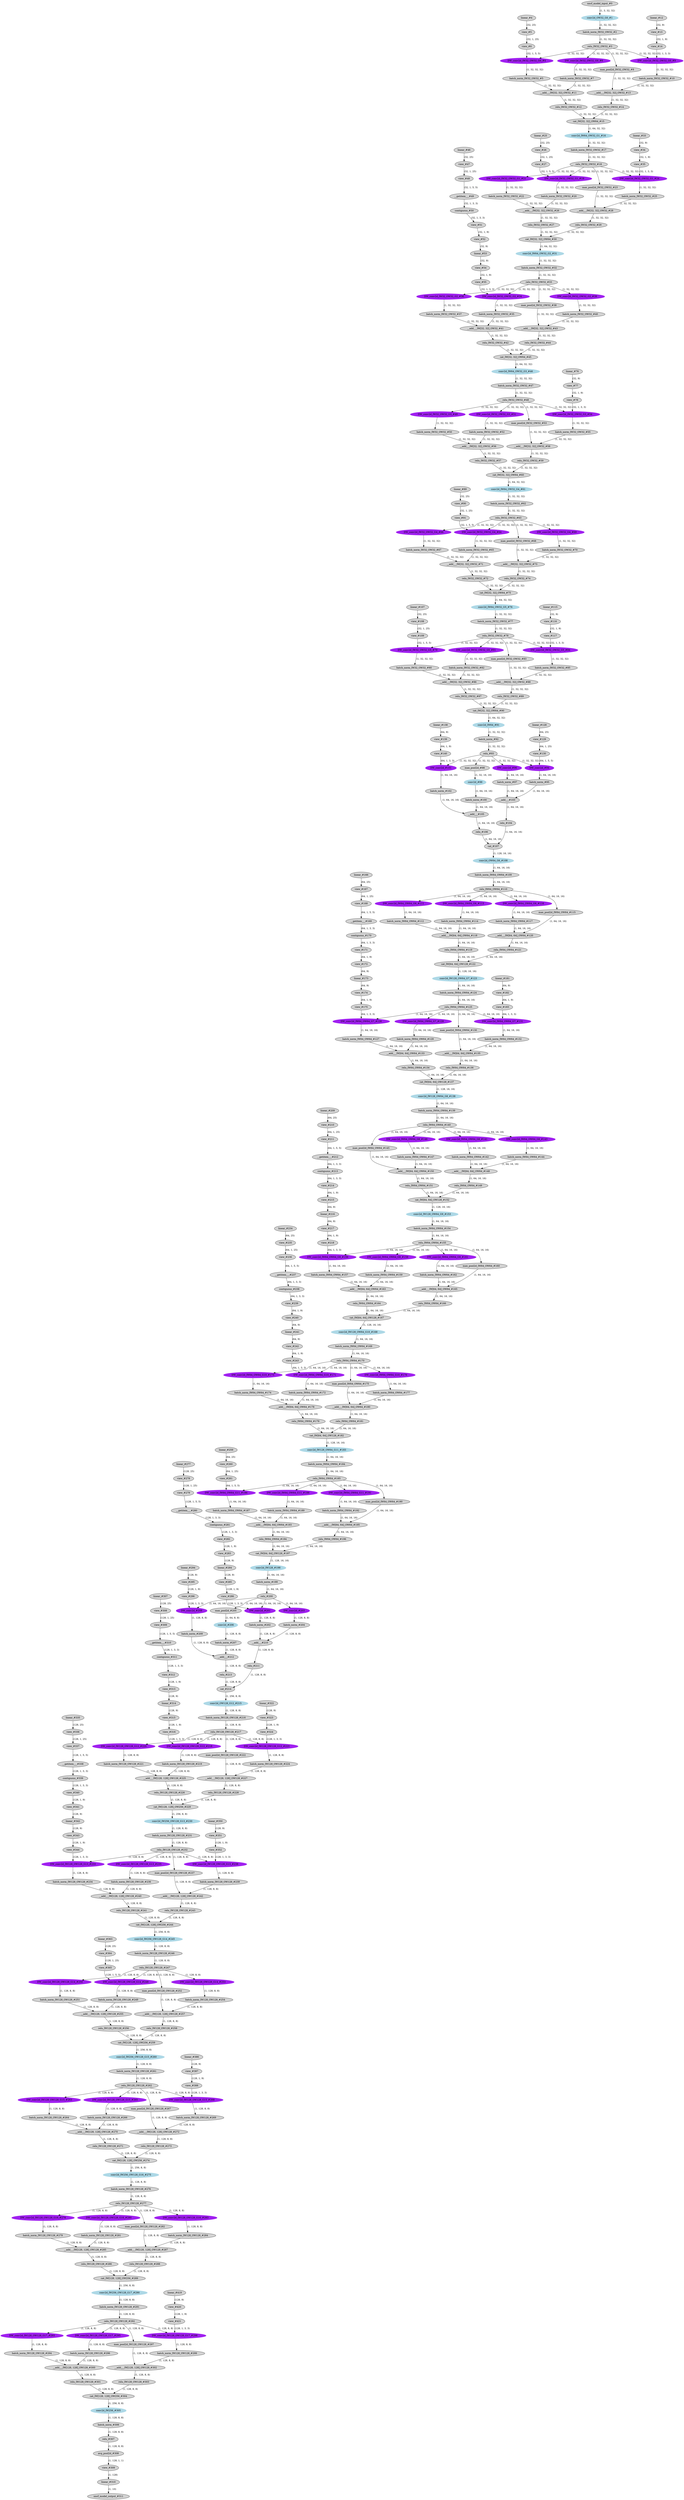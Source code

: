 strict digraph  {
"0 /nncf_model_input_0" [id=0, label="nncf_model_input_#0", style=filled, type=nncf_model_input];
"1 PNASNet/NNCFConv2d[conv1]/conv2d_0" [color=lightblue, id=1, label="conv2d_OW32_G0_#1", style=filled, type=conv2d];
"2 PNASNet/NNCFBatchNorm[bn1]/batch_norm_0" [id=2, label="batch_norm_IW32_OW32_#2", style=filled, type=batch_norm];
"3 PNASNet/relu_0" [id=3, label="relu_IW32_OW32_#3", style=filled, type=relu];
"4 PNASNet/Sequential[layer1]/CellB[0]/SepConv[sep_conv1]/NNCFConv2d[conv1]/ModuleDict[pre_ops]/UpdateWeight[3]/ElasticKernelConv2DOp[op]/linear_0" [id=4, label="linear_#4", style=filled, type=linear];
"5 PNASNet/Sequential[layer1]/CellB[0]/SepConv[sep_conv1]/NNCFConv2d[conv1]/ModuleDict[pre_ops]/UpdateWeight[3]/ElasticKernelConv2DOp[op]/view_0" [id=5, label="view_#5", style=filled, type=view];
"6 PNASNet/Sequential[layer1]/CellB[0]/SepConv[sep_conv1]/NNCFConv2d[conv1]/ModuleDict[pre_ops]/UpdateWeight[3]/ElasticKernelConv2DOp[op]/view_1" [id=6, label="view_#6", style=filled, type=view];
"7 PNASNet/Sequential[layer1]/CellB[0]/SepConv[sep_conv1]/NNCFConv2d[conv1]/conv2d_0" [color=purple, id=7, label="DW_conv2d_IW32_OW32_G0_#4", style=filled, type=conv2d];
"8 PNASNet/Sequential[layer1]/CellB[0]/SepConv[sep_conv1]/NNCFBatchNorm[bn1]/batch_norm_0" [id=8, label="batch_norm_IW32_OW32_#5", style=filled, type=batch_norm];
"9 PNASNet/Sequential[layer1]/CellB[0]/SepConv[sep_conv2]/NNCFConv2d[conv1]/conv2d_0" [color=purple, id=9, label="DW_conv2d_IW32_OW32_G0_#6", style=filled, type=conv2d];
"10 PNASNet/Sequential[layer1]/CellB[0]/SepConv[sep_conv2]/NNCFBatchNorm[bn1]/batch_norm_0" [id=10, label="batch_norm_IW32_OW32_#7", style=filled, type=batch_norm];
"11 PNASNet/Sequential[layer1]/CellB[0]/max_pool2d_0" [id=11, label="max_pool2d_IW32_OW32_#8", style=filled, type=max_pool2d];
"12 PNASNet/Sequential[layer1]/CellB[0]/SepConv[sep_conv3]/NNCFConv2d[conv1]/ModuleDict[pre_ops]/UpdateWeight[3]/ElasticKernelConv2DOp[op]/linear_0" [id=12, label="linear_#12", style=filled, type=linear];
"13 PNASNet/Sequential[layer1]/CellB[0]/SepConv[sep_conv3]/NNCFConv2d[conv1]/ModuleDict[pre_ops]/UpdateWeight[3]/ElasticKernelConv2DOp[op]/view_0" [id=13, label="view_#13", style=filled, type=view];
"14 PNASNet/Sequential[layer1]/CellB[0]/SepConv[sep_conv3]/NNCFConv2d[conv1]/ModuleDict[pre_ops]/UpdateWeight[3]/ElasticKernelConv2DOp[op]/view_1" [id=14, label="view_#14", style=filled, type=view];
"15 PNASNet/Sequential[layer1]/CellB[0]/SepConv[sep_conv3]/NNCFConv2d[conv1]/conv2d_0" [color=purple, id=15, label="DW_conv2d_IW32_OW32_G0_#9", style=filled, type=conv2d];
"16 PNASNet/Sequential[layer1]/CellB[0]/SepConv[sep_conv3]/NNCFBatchNorm[bn1]/batch_norm_0" [id=16, label="batch_norm_IW32_OW32_#10", style=filled, type=batch_norm];
"17 PNASNet/Sequential[layer1]/CellB[0]/__add___0" [id=17, label="__add___IW[32, 32]_OW32_#11", style=filled, type=__add__];
"18 PNASNet/Sequential[layer1]/CellB[0]/relu_0" [id=18, label="relu_IW32_OW32_#12", style=filled, type=relu];
"19 PNASNet/Sequential[layer1]/CellB[0]/__add___1" [id=19, label="__add___IW[32, 32]_OW32_#13", style=filled, type=__add__];
"20 PNASNet/Sequential[layer1]/CellB[0]/relu_1" [id=20, label="relu_IW32_OW32_#14", style=filled, type=relu];
"21 PNASNet/Sequential[layer1]/CellB[0]/cat_0" [id=21, label="cat_IW[32, 32]_OW64_#15", style=filled, type=cat];
"22 PNASNet/Sequential[layer1]/CellB[0]/NNCFConv2d[conv2]/conv2d_0" [color=lightblue, id=22, label="conv2d_IW64_OW32_G1_#16", style=filled, type=conv2d];
"23 PNASNet/Sequential[layer1]/CellB[0]/NNCFBatchNorm[bn2]/batch_norm_0" [id=23, label="batch_norm_IW32_OW32_#17", style=filled, type=batch_norm];
"24 PNASNet/Sequential[layer1]/CellB[0]/relu_2" [id=24, label="relu_IW32_OW32_#18", style=filled, type=relu];
"25 PNASNet/Sequential[layer1]/CellB[1]/SepConv[sep_conv1]/NNCFConv2d[conv1]/ModuleDict[pre_ops]/UpdateWeight[3]/ElasticKernelConv2DOp[op]/linear_0" [id=25, label="linear_#25", style=filled, type=linear];
"26 PNASNet/Sequential[layer1]/CellB[1]/SepConv[sep_conv1]/NNCFConv2d[conv1]/ModuleDict[pre_ops]/UpdateWeight[3]/ElasticKernelConv2DOp[op]/view_0" [id=26, label="view_#26", style=filled, type=view];
"27 PNASNet/Sequential[layer1]/CellB[1]/SepConv[sep_conv1]/NNCFConv2d[conv1]/ModuleDict[pre_ops]/UpdateWeight[3]/ElasticKernelConv2DOp[op]/view_1" [id=27, label="view_#27", style=filled, type=view];
"28 PNASNet/Sequential[layer1]/CellB[1]/SepConv[sep_conv1]/NNCFConv2d[conv1]/conv2d_0" [color=purple, id=28, label="DW_conv2d_IW32_OW32_G1_#19", style=filled, type=conv2d];
"29 PNASNet/Sequential[layer1]/CellB[1]/SepConv[sep_conv1]/NNCFBatchNorm[bn1]/batch_norm_0" [id=29, label="batch_norm_IW32_OW32_#20", style=filled, type=batch_norm];
"30 PNASNet/Sequential[layer1]/CellB[1]/SepConv[sep_conv2]/NNCFConv2d[conv1]/conv2d_0" [color=purple, id=30, label="DW_conv2d_IW32_OW32_G1_#21", style=filled, type=conv2d];
"31 PNASNet/Sequential[layer1]/CellB[1]/SepConv[sep_conv2]/NNCFBatchNorm[bn1]/batch_norm_0" [id=31, label="batch_norm_IW32_OW32_#22", style=filled, type=batch_norm];
"32 PNASNet/Sequential[layer1]/CellB[1]/max_pool2d_0" [id=32, label="max_pool2d_IW32_OW32_#23", style=filled, type=max_pool2d];
"33 PNASNet/Sequential[layer1]/CellB[1]/SepConv[sep_conv3]/NNCFConv2d[conv1]/ModuleDict[pre_ops]/UpdateWeight[3]/ElasticKernelConv2DOp[op]/linear_0" [id=33, label="linear_#33", style=filled, type=linear];
"34 PNASNet/Sequential[layer1]/CellB[1]/SepConv[sep_conv3]/NNCFConv2d[conv1]/ModuleDict[pre_ops]/UpdateWeight[3]/ElasticKernelConv2DOp[op]/view_0" [id=34, label="view_#34", style=filled, type=view];
"35 PNASNet/Sequential[layer1]/CellB[1]/SepConv[sep_conv3]/NNCFConv2d[conv1]/ModuleDict[pre_ops]/UpdateWeight[3]/ElasticKernelConv2DOp[op]/view_1" [id=35, label="view_#35", style=filled, type=view];
"36 PNASNet/Sequential[layer1]/CellB[1]/SepConv[sep_conv3]/NNCFConv2d[conv1]/conv2d_0" [color=purple, id=36, label="DW_conv2d_IW32_OW32_G1_#24", style=filled, type=conv2d];
"37 PNASNet/Sequential[layer1]/CellB[1]/SepConv[sep_conv3]/NNCFBatchNorm[bn1]/batch_norm_0" [id=37, label="batch_norm_IW32_OW32_#25", style=filled, type=batch_norm];
"38 PNASNet/Sequential[layer1]/CellB[1]/__add___0" [id=38, label="__add___IW[32, 32]_OW32_#26", style=filled, type=__add__];
"39 PNASNet/Sequential[layer1]/CellB[1]/relu_0" [id=39, label="relu_IW32_OW32_#27", style=filled, type=relu];
"40 PNASNet/Sequential[layer1]/CellB[1]/__add___1" [id=40, label="__add___IW[32, 32]_OW32_#28", style=filled, type=__add__];
"41 PNASNet/Sequential[layer1]/CellB[1]/relu_1" [id=41, label="relu_IW32_OW32_#29", style=filled, type=relu];
"42 PNASNet/Sequential[layer1]/CellB[1]/cat_0" [id=42, label="cat_IW[32, 32]_OW64_#30", style=filled, type=cat];
"43 PNASNet/Sequential[layer1]/CellB[1]/NNCFConv2d[conv2]/conv2d_0" [color=lightblue, id=43, label="conv2d_IW64_OW32_G2_#31", style=filled, type=conv2d];
"44 PNASNet/Sequential[layer1]/CellB[1]/NNCFBatchNorm[bn2]/batch_norm_0" [id=44, label="batch_norm_IW32_OW32_#32", style=filled, type=batch_norm];
"45 PNASNet/Sequential[layer1]/CellB[1]/relu_2" [id=45, label="relu_IW32_OW32_#33", style=filled, type=relu];
"46 PNASNet/Sequential[layer1]/CellB[2]/SepConv[sep_conv1]/NNCFConv2d[conv1]/ModuleDict[pre_ops]/UpdateWeight[3]/ElasticKernelConv2DOp[op]/linear_0" [id=46, label="linear_#46", style=filled, type=linear];
"47 PNASNet/Sequential[layer1]/CellB[2]/SepConv[sep_conv1]/NNCFConv2d[conv1]/ModuleDict[pre_ops]/UpdateWeight[3]/ElasticKernelConv2DOp[op]/view_0" [id=47, label="view_#47", style=filled, type=view];
"48 PNASNet/Sequential[layer1]/CellB[2]/SepConv[sep_conv1]/NNCFConv2d[conv1]/ModuleDict[pre_ops]/UpdateWeight[3]/ElasticKernelConv2DOp[op]/view_1" [id=48, label="view_#48", style=filled, type=view];
"49 PNASNet/Sequential[layer1]/CellB[2]/SepConv[sep_conv1]/NNCFConv2d[conv1]/ModuleDict[pre_ops]/UpdateWeight[3]/ElasticKernelConv2DOp[op]/__getitem___0" [id=49, label="__getitem___#49", style=filled, type=__getitem__];
"50 PNASNet/Sequential[layer1]/CellB[2]/SepConv[sep_conv1]/NNCFConv2d[conv1]/ModuleDict[pre_ops]/UpdateWeight[3]/ElasticKernelConv2DOp[op]/contiguous_0" [id=50, label="contiguous_#50", style=filled, type=contiguous];
"51 PNASNet/Sequential[layer1]/CellB[2]/SepConv[sep_conv1]/NNCFConv2d[conv1]/ModuleDict[pre_ops]/UpdateWeight[3]/ElasticKernelConv2DOp[op]/view_2" [id=51, label="view_#51", style=filled, type=view];
"52 PNASNet/Sequential[layer1]/CellB[2]/SepConv[sep_conv1]/NNCFConv2d[conv1]/ModuleDict[pre_ops]/UpdateWeight[3]/ElasticKernelConv2DOp[op]/view_3" [id=52, label="view_#52", style=filled, type=view];
"53 PNASNet/Sequential[layer1]/CellB[2]/SepConv[sep_conv1]/NNCFConv2d[conv1]/ModuleDict[pre_ops]/UpdateWeight[3]/ElasticKernelConv2DOp[op]/linear_1" [id=53, label="linear_#53", style=filled, type=linear];
"54 PNASNet/Sequential[layer1]/CellB[2]/SepConv[sep_conv1]/NNCFConv2d[conv1]/ModuleDict[pre_ops]/UpdateWeight[3]/ElasticKernelConv2DOp[op]/view_4" [id=54, label="view_#54", style=filled, type=view];
"55 PNASNet/Sequential[layer1]/CellB[2]/SepConv[sep_conv1]/NNCFConv2d[conv1]/ModuleDict[pre_ops]/UpdateWeight[3]/ElasticKernelConv2DOp[op]/view_5" [id=55, label="view_#55", style=filled, type=view];
"56 PNASNet/Sequential[layer1]/CellB[2]/SepConv[sep_conv1]/NNCFConv2d[conv1]/conv2d_0" [color=purple, id=56, label="DW_conv2d_IW32_OW32_G2_#34", style=filled, type=conv2d];
"57 PNASNet/Sequential[layer1]/CellB[2]/SepConv[sep_conv1]/NNCFBatchNorm[bn1]/batch_norm_0" [id=57, label="batch_norm_IW32_OW32_#35", style=filled, type=batch_norm];
"58 PNASNet/Sequential[layer1]/CellB[2]/SepConv[sep_conv2]/NNCFConv2d[conv1]/conv2d_0" [color=purple, id=58, label="DW_conv2d_IW32_OW32_G2_#36", style=filled, type=conv2d];
"59 PNASNet/Sequential[layer1]/CellB[2]/SepConv[sep_conv2]/NNCFBatchNorm[bn1]/batch_norm_0" [id=59, label="batch_norm_IW32_OW32_#37", style=filled, type=batch_norm];
"60 PNASNet/Sequential[layer1]/CellB[2]/max_pool2d_0" [id=60, label="max_pool2d_IW32_OW32_#38", style=filled, type=max_pool2d];
"61 PNASNet/Sequential[layer1]/CellB[2]/SepConv[sep_conv3]/NNCFConv2d[conv1]/conv2d_0" [color=purple, id=61, label="DW_conv2d_IW32_OW32_G2_#39", style=filled, type=conv2d];
"62 PNASNet/Sequential[layer1]/CellB[2]/SepConv[sep_conv3]/NNCFBatchNorm[bn1]/batch_norm_0" [id=62, label="batch_norm_IW32_OW32_#40", style=filled, type=batch_norm];
"63 PNASNet/Sequential[layer1]/CellB[2]/__add___0" [id=63, label="__add___IW[32, 32]_OW32_#41", style=filled, type=__add__];
"64 PNASNet/Sequential[layer1]/CellB[2]/relu_0" [id=64, label="relu_IW32_OW32_#42", style=filled, type=relu];
"65 PNASNet/Sequential[layer1]/CellB[2]/__add___1" [id=65, label="__add___IW[32, 32]_OW32_#43", style=filled, type=__add__];
"66 PNASNet/Sequential[layer1]/CellB[2]/relu_1" [id=66, label="relu_IW32_OW32_#44", style=filled, type=relu];
"67 PNASNet/Sequential[layer1]/CellB[2]/cat_0" [id=67, label="cat_IW[32, 32]_OW64_#45", style=filled, type=cat];
"68 PNASNet/Sequential[layer1]/CellB[2]/NNCFConv2d[conv2]/conv2d_0" [color=lightblue, id=68, label="conv2d_IW64_OW32_G3_#46", style=filled, type=conv2d];
"69 PNASNet/Sequential[layer1]/CellB[2]/NNCFBatchNorm[bn2]/batch_norm_0" [id=69, label="batch_norm_IW32_OW32_#47", style=filled, type=batch_norm];
"70 PNASNet/Sequential[layer1]/CellB[2]/relu_2" [id=70, label="relu_IW32_OW32_#48", style=filled, type=relu];
"71 PNASNet/Sequential[layer1]/CellB[3]/SepConv[sep_conv1]/NNCFConv2d[conv1]/conv2d_0" [color=purple, id=71, label="DW_conv2d_IW32_OW32_G3_#49", style=filled, type=conv2d];
"72 PNASNet/Sequential[layer1]/CellB[3]/SepConv[sep_conv1]/NNCFBatchNorm[bn1]/batch_norm_0" [id=72, label="batch_norm_IW32_OW32_#50", style=filled, type=batch_norm];
"73 PNASNet/Sequential[layer1]/CellB[3]/SepConv[sep_conv2]/NNCFConv2d[conv1]/conv2d_0" [color=purple, id=73, label="DW_conv2d_IW32_OW32_G3_#51", style=filled, type=conv2d];
"74 PNASNet/Sequential[layer1]/CellB[3]/SepConv[sep_conv2]/NNCFBatchNorm[bn1]/batch_norm_0" [id=74, label="batch_norm_IW32_OW32_#52", style=filled, type=batch_norm];
"75 PNASNet/Sequential[layer1]/CellB[3]/max_pool2d_0" [id=75, label="max_pool2d_IW32_OW32_#53", style=filled, type=max_pool2d];
"76 PNASNet/Sequential[layer1]/CellB[3]/SepConv[sep_conv3]/NNCFConv2d[conv1]/ModuleDict[pre_ops]/UpdateWeight[3]/ElasticKernelConv2DOp[op]/linear_0" [id=76, label="linear_#76", style=filled, type=linear];
"77 PNASNet/Sequential[layer1]/CellB[3]/SepConv[sep_conv3]/NNCFConv2d[conv1]/ModuleDict[pre_ops]/UpdateWeight[3]/ElasticKernelConv2DOp[op]/view_0" [id=77, label="view_#77", style=filled, type=view];
"78 PNASNet/Sequential[layer1]/CellB[3]/SepConv[sep_conv3]/NNCFConv2d[conv1]/ModuleDict[pre_ops]/UpdateWeight[3]/ElasticKernelConv2DOp[op]/view_1" [id=78, label="view_#78", style=filled, type=view];
"79 PNASNet/Sequential[layer1]/CellB[3]/SepConv[sep_conv3]/NNCFConv2d[conv1]/conv2d_0" [color=purple, id=79, label="DW_conv2d_IW32_OW32_G3_#54", style=filled, type=conv2d];
"80 PNASNet/Sequential[layer1]/CellB[3]/SepConv[sep_conv3]/NNCFBatchNorm[bn1]/batch_norm_0" [id=80, label="batch_norm_IW32_OW32_#55", style=filled, type=batch_norm];
"81 PNASNet/Sequential[layer1]/CellB[3]/__add___0" [id=81, label="__add___IW[32, 32]_OW32_#56", style=filled, type=__add__];
"82 PNASNet/Sequential[layer1]/CellB[3]/relu_0" [id=82, label="relu_IW32_OW32_#57", style=filled, type=relu];
"83 PNASNet/Sequential[layer1]/CellB[3]/__add___1" [id=83, label="__add___IW[32, 32]_OW32_#58", style=filled, type=__add__];
"84 PNASNet/Sequential[layer1]/CellB[3]/relu_1" [id=84, label="relu_IW32_OW32_#59", style=filled, type=relu];
"85 PNASNet/Sequential[layer1]/CellB[3]/cat_0" [id=85, label="cat_IW[32, 32]_OW64_#60", style=filled, type=cat];
"86 PNASNet/Sequential[layer1]/CellB[3]/NNCFConv2d[conv2]/conv2d_0" [color=lightblue, id=86, label="conv2d_IW64_OW32_G4_#61", style=filled, type=conv2d];
"87 PNASNet/Sequential[layer1]/CellB[3]/NNCFBatchNorm[bn2]/batch_norm_0" [id=87, label="batch_norm_IW32_OW32_#62", style=filled, type=batch_norm];
"88 PNASNet/Sequential[layer1]/CellB[3]/relu_2" [id=88, label="relu_IW32_OW32_#63", style=filled, type=relu];
"89 PNASNet/Sequential[layer1]/CellB[4]/SepConv[sep_conv1]/NNCFConv2d[conv1]/ModuleDict[pre_ops]/UpdateWeight[3]/ElasticKernelConv2DOp[op]/linear_0" [id=89, label="linear_#89", style=filled, type=linear];
"90 PNASNet/Sequential[layer1]/CellB[4]/SepConv[sep_conv1]/NNCFConv2d[conv1]/ModuleDict[pre_ops]/UpdateWeight[3]/ElasticKernelConv2DOp[op]/view_0" [id=90, label="view_#90", style=filled, type=view];
"91 PNASNet/Sequential[layer1]/CellB[4]/SepConv[sep_conv1]/NNCFConv2d[conv1]/ModuleDict[pre_ops]/UpdateWeight[3]/ElasticKernelConv2DOp[op]/view_1" [id=91, label="view_#91", style=filled, type=view];
"92 PNASNet/Sequential[layer1]/CellB[4]/SepConv[sep_conv1]/NNCFConv2d[conv1]/conv2d_0" [color=purple, id=92, label="DW_conv2d_IW32_OW32_G4_#64", style=filled, type=conv2d];
"93 PNASNet/Sequential[layer1]/CellB[4]/SepConv[sep_conv1]/NNCFBatchNorm[bn1]/batch_norm_0" [id=93, label="batch_norm_IW32_OW32_#65", style=filled, type=batch_norm];
"94 PNASNet/Sequential[layer1]/CellB[4]/SepConv[sep_conv2]/NNCFConv2d[conv1]/conv2d_0" [color=purple, id=94, label="DW_conv2d_IW32_OW32_G4_#66", style=filled, type=conv2d];
"95 PNASNet/Sequential[layer1]/CellB[4]/SepConv[sep_conv2]/NNCFBatchNorm[bn1]/batch_norm_0" [id=95, label="batch_norm_IW32_OW32_#67", style=filled, type=batch_norm];
"96 PNASNet/Sequential[layer1]/CellB[4]/max_pool2d_0" [id=96, label="max_pool2d_IW32_OW32_#68", style=filled, type=max_pool2d];
"97 PNASNet/Sequential[layer1]/CellB[4]/SepConv[sep_conv3]/NNCFConv2d[conv1]/conv2d_0" [color=purple, id=97, label="DW_conv2d_IW32_OW32_G4_#69", style=filled, type=conv2d];
"98 PNASNet/Sequential[layer1]/CellB[4]/SepConv[sep_conv3]/NNCFBatchNorm[bn1]/batch_norm_0" [id=98, label="batch_norm_IW32_OW32_#70", style=filled, type=batch_norm];
"99 PNASNet/Sequential[layer1]/CellB[4]/__add___0" [id=99, label="__add___IW[32, 32]_OW32_#71", style=filled, type=__add__];
"100 PNASNet/Sequential[layer1]/CellB[4]/relu_0" [id=100, label="relu_IW32_OW32_#72", style=filled, type=relu];
"101 PNASNet/Sequential[layer1]/CellB[4]/__add___1" [id=101, label="__add___IW[32, 32]_OW32_#73", style=filled, type=__add__];
"102 PNASNet/Sequential[layer1]/CellB[4]/relu_1" [id=102, label="relu_IW32_OW32_#74", style=filled, type=relu];
"103 PNASNet/Sequential[layer1]/CellB[4]/cat_0" [id=103, label="cat_IW[32, 32]_OW64_#75", style=filled, type=cat];
"104 PNASNet/Sequential[layer1]/CellB[4]/NNCFConv2d[conv2]/conv2d_0" [color=lightblue, id=104, label="conv2d_IW64_OW32_G5_#76", style=filled, type=conv2d];
"105 PNASNet/Sequential[layer1]/CellB[4]/NNCFBatchNorm[bn2]/batch_norm_0" [id=105, label="batch_norm_IW32_OW32_#77", style=filled, type=batch_norm];
"106 PNASNet/Sequential[layer1]/CellB[4]/relu_2" [id=106, label="relu_IW32_OW32_#78", style=filled, type=relu];
"107 PNASNet/Sequential[layer1]/CellB[5]/SepConv[sep_conv1]/NNCFConv2d[conv1]/ModuleDict[pre_ops]/UpdateWeight[3]/ElasticKernelConv2DOp[op]/linear_0" [id=107, label="linear_#107", style=filled, type=linear];
"108 PNASNet/Sequential[layer1]/CellB[5]/SepConv[sep_conv1]/NNCFConv2d[conv1]/ModuleDict[pre_ops]/UpdateWeight[3]/ElasticKernelConv2DOp[op]/view_0" [id=108, label="view_#108", style=filled, type=view];
"109 PNASNet/Sequential[layer1]/CellB[5]/SepConv[sep_conv1]/NNCFConv2d[conv1]/ModuleDict[pre_ops]/UpdateWeight[3]/ElasticKernelConv2DOp[op]/view_1" [id=109, label="view_#109", style=filled, type=view];
"110 PNASNet/Sequential[layer1]/CellB[5]/SepConv[sep_conv1]/NNCFConv2d[conv1]/conv2d_0" [color=purple, id=110, label="DW_conv2d_IW32_OW32_G5_#79", style=filled, type=conv2d];
"111 PNASNet/Sequential[layer1]/CellB[5]/SepConv[sep_conv1]/NNCFBatchNorm[bn1]/batch_norm_0" [id=111, label="batch_norm_IW32_OW32_#80", style=filled, type=batch_norm];
"112 PNASNet/Sequential[layer1]/CellB[5]/SepConv[sep_conv2]/NNCFConv2d[conv1]/conv2d_0" [color=purple, id=112, label="DW_conv2d_IW32_OW32_G5_#81", style=filled, type=conv2d];
"113 PNASNet/Sequential[layer1]/CellB[5]/SepConv[sep_conv2]/NNCFBatchNorm[bn1]/batch_norm_0" [id=113, label="batch_norm_IW32_OW32_#82", style=filled, type=batch_norm];
"114 PNASNet/Sequential[layer1]/CellB[5]/max_pool2d_0" [id=114, label="max_pool2d_IW32_OW32_#83", style=filled, type=max_pool2d];
"115 PNASNet/Sequential[layer1]/CellB[5]/SepConv[sep_conv3]/NNCFConv2d[conv1]/ModuleDict[pre_ops]/UpdateWeight[3]/ElasticKernelConv2DOp[op]/linear_0" [id=115, label="linear_#115", style=filled, type=linear];
"116 PNASNet/Sequential[layer1]/CellB[5]/SepConv[sep_conv3]/NNCFConv2d[conv1]/ModuleDict[pre_ops]/UpdateWeight[3]/ElasticKernelConv2DOp[op]/view_0" [id=116, label="view_#116", style=filled, type=view];
"117 PNASNet/Sequential[layer1]/CellB[5]/SepConv[sep_conv3]/NNCFConv2d[conv1]/ModuleDict[pre_ops]/UpdateWeight[3]/ElasticKernelConv2DOp[op]/view_1" [id=117, label="view_#117", style=filled, type=view];
"118 PNASNet/Sequential[layer1]/CellB[5]/SepConv[sep_conv3]/NNCFConv2d[conv1]/conv2d_0" [color=purple, id=118, label="DW_conv2d_IW32_OW32_G5_#84", style=filled, type=conv2d];
"119 PNASNet/Sequential[layer1]/CellB[5]/SepConv[sep_conv3]/NNCFBatchNorm[bn1]/batch_norm_0" [id=119, label="batch_norm_IW32_OW32_#85", style=filled, type=batch_norm];
"120 PNASNet/Sequential[layer1]/CellB[5]/__add___0" [id=120, label="__add___IW[32, 32]_OW32_#86", style=filled, type=__add__];
"121 PNASNet/Sequential[layer1]/CellB[5]/relu_0" [id=121, label="relu_IW32_OW32_#87", style=filled, type=relu];
"122 PNASNet/Sequential[layer1]/CellB[5]/__add___1" [id=122, label="__add___IW[32, 32]_OW32_#88", style=filled, type=__add__];
"123 PNASNet/Sequential[layer1]/CellB[5]/relu_1" [id=123, label="relu_IW32_OW32_#89", style=filled, type=relu];
"124 PNASNet/Sequential[layer1]/CellB[5]/cat_0" [id=124, label="cat_IW[32, 32]_OW64_#90", style=filled, type=cat];
"125 PNASNet/Sequential[layer1]/CellB[5]/NNCFConv2d[conv2]/conv2d_0" [color=lightblue, id=125, label="conv2d_IW64_#91", style=filled, type=conv2d];
"126 PNASNet/Sequential[layer1]/CellB[5]/NNCFBatchNorm[bn2]/batch_norm_0" [id=126, label="batch_norm_#92", style=filled, type=batch_norm];
"127 PNASNet/Sequential[layer1]/CellB[5]/relu_2" [id=127, label="relu_#93", style=filled, type=relu];
"128 PNASNet/CellB[layer2]/SepConv[sep_conv1]/NNCFConv2d[conv1]/ModuleDict[pre_ops]/UpdateWeight[2]/ElasticKernelConv2DOp[op]/linear_0" [id=128, label="linear_#128", style=filled, type=linear];
"129 PNASNet/CellB[layer2]/SepConv[sep_conv1]/NNCFConv2d[conv1]/ModuleDict[pre_ops]/UpdateWeight[2]/ElasticKernelConv2DOp[op]/view_0" [id=129, label="view_#129", style=filled, type=view];
"130 PNASNet/CellB[layer2]/SepConv[sep_conv1]/NNCFConv2d[conv1]/ModuleDict[pre_ops]/UpdateWeight[2]/ElasticKernelConv2DOp[op]/view_1" [id=130, label="view_#130", style=filled, type=view];
"131 PNASNet/CellB[layer2]/SepConv[sep_conv1]/NNCFConv2d[conv1]/conv2d_0" [color=purple, id=131, label="DW_conv2d_#94", style=filled, type=conv2d];
"132 PNASNet/CellB[layer2]/SepConv[sep_conv1]/NNCFBatchNorm[bn1]/batch_norm_0" [id=132, label="batch_norm_#95", style=filled, type=batch_norm];
"133 PNASNet/CellB[layer2]/SepConv[sep_conv2]/NNCFConv2d[conv1]/conv2d_0" [color=purple, id=133, label="DW_conv2d_#96", style=filled, type=conv2d];
"134 PNASNet/CellB[layer2]/SepConv[sep_conv2]/NNCFBatchNorm[bn1]/batch_norm_0" [id=134, label="batch_norm_#97", style=filled, type=batch_norm];
"135 PNASNet/CellB[layer2]/max_pool2d_0" [id=135, label="max_pool2d_#98", style=filled, type=max_pool2d];
"136 PNASNet/CellB[layer2]/NNCFConv2d[conv1]/conv2d_0" [color=lightblue, id=136, label="conv2d_#99", style=filled, type=conv2d];
"137 PNASNet/CellB[layer2]/NNCFBatchNorm[bn1]/batch_norm_0" [id=137, label="batch_norm_#100", style=filled, type=batch_norm];
"138 PNASNet/CellB[layer2]/SepConv[sep_conv3]/NNCFConv2d[conv1]/ModuleDict[pre_ops]/UpdateWeight[2]/ElasticKernelConv2DOp[op]/linear_0" [id=138, label="linear_#138", style=filled, type=linear];
"139 PNASNet/CellB[layer2]/SepConv[sep_conv3]/NNCFConv2d[conv1]/ModuleDict[pre_ops]/UpdateWeight[2]/ElasticKernelConv2DOp[op]/view_0" [id=139, label="view_#139", style=filled, type=view];
"140 PNASNet/CellB[layer2]/SepConv[sep_conv3]/NNCFConv2d[conv1]/ModuleDict[pre_ops]/UpdateWeight[2]/ElasticKernelConv2DOp[op]/view_1" [id=140, label="view_#140", style=filled, type=view];
"141 PNASNet/CellB[layer2]/SepConv[sep_conv3]/NNCFConv2d[conv1]/conv2d_0" [color=purple, id=141, label="DW_conv2d_#101", style=filled, type=conv2d];
"142 PNASNet/CellB[layer2]/SepConv[sep_conv3]/NNCFBatchNorm[bn1]/batch_norm_0" [id=142, label="batch_norm_#102", style=filled, type=batch_norm];
"143 PNASNet/CellB[layer2]/__add___0" [id=143, label="__add___#103", style=filled, type=__add__];
"144 PNASNet/CellB[layer2]/relu_0" [id=144, label="relu_#104", style=filled, type=relu];
"145 PNASNet/CellB[layer2]/__add___1" [id=145, label="__add___#105", style=filled, type=__add__];
"146 PNASNet/CellB[layer2]/relu_1" [id=146, label="relu_#106", style=filled, type=relu];
"147 PNASNet/CellB[layer2]/cat_0" [id=147, label="cat_#107", style=filled, type=cat];
"148 PNASNet/CellB[layer2]/NNCFConv2d[conv2]/conv2d_0" [color=lightblue, id=148, label="conv2d_OW64_G6_#108", style=filled, type=conv2d];
"149 PNASNet/CellB[layer2]/NNCFBatchNorm[bn2]/batch_norm_0" [id=149, label="batch_norm_IW64_OW64_#109", style=filled, type=batch_norm];
"150 PNASNet/CellB[layer2]/relu_2" [id=150, label="relu_IW64_OW64_#110", style=filled, type=relu];
"151 PNASNet/Sequential[layer3]/CellB[0]/SepConv[sep_conv1]/NNCFConv2d[conv1]/conv2d_0" [color=purple, id=151, label="DW_conv2d_IW64_OW64_G6_#111", style=filled, type=conv2d];
"152 PNASNet/Sequential[layer3]/CellB[0]/SepConv[sep_conv1]/NNCFBatchNorm[bn1]/batch_norm_0" [id=152, label="batch_norm_IW64_OW64_#112", style=filled, type=batch_norm];
"153 PNASNet/Sequential[layer3]/CellB[0]/SepConv[sep_conv2]/NNCFConv2d[conv1]/conv2d_0" [color=purple, id=153, label="DW_conv2d_IW64_OW64_G6_#113", style=filled, type=conv2d];
"154 PNASNet/Sequential[layer3]/CellB[0]/SepConv[sep_conv2]/NNCFBatchNorm[bn1]/batch_norm_0" [id=154, label="batch_norm_IW64_OW64_#114", style=filled, type=batch_norm];
"155 PNASNet/Sequential[layer3]/CellB[0]/max_pool2d_0" [id=155, label="max_pool2d_IW64_OW64_#115", style=filled, type=max_pool2d];
"156 PNASNet/Sequential[layer3]/CellB[0]/SepConv[sep_conv3]/NNCFConv2d[conv1]/conv2d_0" [color=purple, id=156, label="DW_conv2d_IW64_OW64_G6_#116", style=filled, type=conv2d];
"157 PNASNet/Sequential[layer3]/CellB[0]/SepConv[sep_conv3]/NNCFBatchNorm[bn1]/batch_norm_0" [id=157, label="batch_norm_IW64_OW64_#117", style=filled, type=batch_norm];
"158 PNASNet/Sequential[layer3]/CellB[0]/__add___0" [id=158, label="__add___IW[64, 64]_OW64_#118", style=filled, type=__add__];
"159 PNASNet/Sequential[layer3]/CellB[0]/relu_0" [id=159, label="relu_IW64_OW64_#119", style=filled, type=relu];
"160 PNASNet/Sequential[layer3]/CellB[0]/__add___1" [id=160, label="__add___IW[64, 64]_OW64_#120", style=filled, type=__add__];
"161 PNASNet/Sequential[layer3]/CellB[0]/relu_1" [id=161, label="relu_IW64_OW64_#121", style=filled, type=relu];
"162 PNASNet/Sequential[layer3]/CellB[0]/cat_0" [id=162, label="cat_IW[64, 64]_OW128_#122", style=filled, type=cat];
"163 PNASNet/Sequential[layer3]/CellB[0]/NNCFConv2d[conv2]/conv2d_0" [color=lightblue, id=163, label="conv2d_IW128_OW64_G7_#123", style=filled, type=conv2d];
"164 PNASNet/Sequential[layer3]/CellB[0]/NNCFBatchNorm[bn2]/batch_norm_0" [id=164, label="batch_norm_IW64_OW64_#124", style=filled, type=batch_norm];
"165 PNASNet/Sequential[layer3]/CellB[0]/relu_2" [id=165, label="relu_IW64_OW64_#125", style=filled, type=relu];
"166 PNASNet/Sequential[layer3]/CellB[1]/SepConv[sep_conv1]/NNCFConv2d[conv1]/ModuleDict[pre_ops]/UpdateWeight[3]/ElasticKernelConv2DOp[op]/linear_0" [id=166, label="linear_#166", style=filled, type=linear];
"167 PNASNet/Sequential[layer3]/CellB[1]/SepConv[sep_conv1]/NNCFConv2d[conv1]/ModuleDict[pre_ops]/UpdateWeight[3]/ElasticKernelConv2DOp[op]/view_0" [id=167, label="view_#167", style=filled, type=view];
"168 PNASNet/Sequential[layer3]/CellB[1]/SepConv[sep_conv1]/NNCFConv2d[conv1]/ModuleDict[pre_ops]/UpdateWeight[3]/ElasticKernelConv2DOp[op]/view_1" [id=168, label="view_#168", style=filled, type=view];
"169 PNASNet/Sequential[layer3]/CellB[1]/SepConv[sep_conv1]/NNCFConv2d[conv1]/ModuleDict[pre_ops]/UpdateWeight[3]/ElasticKernelConv2DOp[op]/__getitem___0" [id=169, label="__getitem___#169", style=filled, type=__getitem__];
"170 PNASNet/Sequential[layer3]/CellB[1]/SepConv[sep_conv1]/NNCFConv2d[conv1]/ModuleDict[pre_ops]/UpdateWeight[3]/ElasticKernelConv2DOp[op]/contiguous_0" [id=170, label="contiguous_#170", style=filled, type=contiguous];
"171 PNASNet/Sequential[layer3]/CellB[1]/SepConv[sep_conv1]/NNCFConv2d[conv1]/ModuleDict[pre_ops]/UpdateWeight[3]/ElasticKernelConv2DOp[op]/view_2" [id=171, label="view_#171", style=filled, type=view];
"172 PNASNet/Sequential[layer3]/CellB[1]/SepConv[sep_conv1]/NNCFConv2d[conv1]/ModuleDict[pre_ops]/UpdateWeight[3]/ElasticKernelConv2DOp[op]/view_3" [id=172, label="view_#172", style=filled, type=view];
"173 PNASNet/Sequential[layer3]/CellB[1]/SepConv[sep_conv1]/NNCFConv2d[conv1]/ModuleDict[pre_ops]/UpdateWeight[3]/ElasticKernelConv2DOp[op]/linear_1" [id=173, label="linear_#173", style=filled, type=linear];
"174 PNASNet/Sequential[layer3]/CellB[1]/SepConv[sep_conv1]/NNCFConv2d[conv1]/ModuleDict[pre_ops]/UpdateWeight[3]/ElasticKernelConv2DOp[op]/view_4" [id=174, label="view_#174", style=filled, type=view];
"175 PNASNet/Sequential[layer3]/CellB[1]/SepConv[sep_conv1]/NNCFConv2d[conv1]/ModuleDict[pre_ops]/UpdateWeight[3]/ElasticKernelConv2DOp[op]/view_5" [id=175, label="view_#175", style=filled, type=view];
"176 PNASNet/Sequential[layer3]/CellB[1]/SepConv[sep_conv1]/NNCFConv2d[conv1]/conv2d_0" [color=purple, id=176, label="DW_conv2d_IW64_OW64_G7_#126", style=filled, type=conv2d];
"177 PNASNet/Sequential[layer3]/CellB[1]/SepConv[sep_conv1]/NNCFBatchNorm[bn1]/batch_norm_0" [id=177, label="batch_norm_IW64_OW64_#127", style=filled, type=batch_norm];
"178 PNASNet/Sequential[layer3]/CellB[1]/SepConv[sep_conv2]/NNCFConv2d[conv1]/conv2d_0" [color=purple, id=178, label="DW_conv2d_IW64_OW64_G7_#128", style=filled, type=conv2d];
"179 PNASNet/Sequential[layer3]/CellB[1]/SepConv[sep_conv2]/NNCFBatchNorm[bn1]/batch_norm_0" [id=179, label="batch_norm_IW64_OW64_#129", style=filled, type=batch_norm];
"180 PNASNet/Sequential[layer3]/CellB[1]/max_pool2d_0" [id=180, label="max_pool2d_IW64_OW64_#130", style=filled, type=max_pool2d];
"181 PNASNet/Sequential[layer3]/CellB[1]/SepConv[sep_conv3]/NNCFConv2d[conv1]/ModuleDict[pre_ops]/UpdateWeight[3]/ElasticKernelConv2DOp[op]/linear_0" [id=181, label="linear_#181", style=filled, type=linear];
"182 PNASNet/Sequential[layer3]/CellB[1]/SepConv[sep_conv3]/NNCFConv2d[conv1]/ModuleDict[pre_ops]/UpdateWeight[3]/ElasticKernelConv2DOp[op]/view_0" [id=182, label="view_#182", style=filled, type=view];
"183 PNASNet/Sequential[layer3]/CellB[1]/SepConv[sep_conv3]/NNCFConv2d[conv1]/ModuleDict[pre_ops]/UpdateWeight[3]/ElasticKernelConv2DOp[op]/view_1" [id=183, label="view_#183", style=filled, type=view];
"184 PNASNet/Sequential[layer3]/CellB[1]/SepConv[sep_conv3]/NNCFConv2d[conv1]/conv2d_0" [color=purple, id=184, label="DW_conv2d_IW64_OW64_G7_#131", style=filled, type=conv2d];
"185 PNASNet/Sequential[layer3]/CellB[1]/SepConv[sep_conv3]/NNCFBatchNorm[bn1]/batch_norm_0" [id=185, label="batch_norm_IW64_OW64_#132", style=filled, type=batch_norm];
"186 PNASNet/Sequential[layer3]/CellB[1]/__add___0" [id=186, label="__add___IW[64, 64]_OW64_#133", style=filled, type=__add__];
"187 PNASNet/Sequential[layer3]/CellB[1]/relu_0" [id=187, label="relu_IW64_OW64_#134", style=filled, type=relu];
"188 PNASNet/Sequential[layer3]/CellB[1]/__add___1" [id=188, label="__add___IW[64, 64]_OW64_#135", style=filled, type=__add__];
"189 PNASNet/Sequential[layer3]/CellB[1]/relu_1" [id=189, label="relu_IW64_OW64_#136", style=filled, type=relu];
"190 PNASNet/Sequential[layer3]/CellB[1]/cat_0" [id=190, label="cat_IW[64, 64]_OW128_#137", style=filled, type=cat];
"191 PNASNet/Sequential[layer3]/CellB[1]/NNCFConv2d[conv2]/conv2d_0" [color=lightblue, id=191, label="conv2d_IW128_OW64_G8_#138", style=filled, type=conv2d];
"192 PNASNet/Sequential[layer3]/CellB[1]/NNCFBatchNorm[bn2]/batch_norm_0" [id=192, label="batch_norm_IW64_OW64_#139", style=filled, type=batch_norm];
"193 PNASNet/Sequential[layer3]/CellB[1]/relu_2" [id=193, label="relu_IW64_OW64_#140", style=filled, type=relu];
"194 PNASNet/Sequential[layer3]/CellB[2]/SepConv[sep_conv1]/NNCFConv2d[conv1]/conv2d_0" [color=purple, id=194, label="DW_conv2d_IW64_OW64_G8_#141", style=filled, type=conv2d];
"195 PNASNet/Sequential[layer3]/CellB[2]/SepConv[sep_conv1]/NNCFBatchNorm[bn1]/batch_norm_0" [id=195, label="batch_norm_IW64_OW64_#142", style=filled, type=batch_norm];
"196 PNASNet/Sequential[layer3]/CellB[2]/SepConv[sep_conv2]/NNCFConv2d[conv1]/conv2d_0" [color=purple, id=196, label="DW_conv2d_IW64_OW64_G8_#143", style=filled, type=conv2d];
"197 PNASNet/Sequential[layer3]/CellB[2]/SepConv[sep_conv2]/NNCFBatchNorm[bn1]/batch_norm_0" [id=197, label="batch_norm_IW64_OW64_#144", style=filled, type=batch_norm];
"198 PNASNet/Sequential[layer3]/CellB[2]/max_pool2d_0" [id=198, label="max_pool2d_IW64_OW64_#145", style=filled, type=max_pool2d];
"199 PNASNet/Sequential[layer3]/CellB[2]/SepConv[sep_conv3]/NNCFConv2d[conv1]/conv2d_0" [color=purple, id=199, label="DW_conv2d_IW64_OW64_G8_#146", style=filled, type=conv2d];
"200 PNASNet/Sequential[layer3]/CellB[2]/SepConv[sep_conv3]/NNCFBatchNorm[bn1]/batch_norm_0" [id=200, label="batch_norm_IW64_OW64_#147", style=filled, type=batch_norm];
"201 PNASNet/Sequential[layer3]/CellB[2]/__add___0" [id=201, label="__add___IW[64, 64]_OW64_#148", style=filled, type=__add__];
"202 PNASNet/Sequential[layer3]/CellB[2]/relu_0" [id=202, label="relu_IW64_OW64_#149", style=filled, type=relu];
"203 PNASNet/Sequential[layer3]/CellB[2]/__add___1" [id=203, label="__add___IW[64, 64]_OW64_#150", style=filled, type=__add__];
"204 PNASNet/Sequential[layer3]/CellB[2]/relu_1" [id=204, label="relu_IW64_OW64_#151", style=filled, type=relu];
"205 PNASNet/Sequential[layer3]/CellB[2]/cat_0" [id=205, label="cat_IW[64, 64]_OW128_#152", style=filled, type=cat];
"206 PNASNet/Sequential[layer3]/CellB[2]/NNCFConv2d[conv2]/conv2d_0" [color=lightblue, id=206, label="conv2d_IW128_OW64_G9_#153", style=filled, type=conv2d];
"207 PNASNet/Sequential[layer3]/CellB[2]/NNCFBatchNorm[bn2]/batch_norm_0" [id=207, label="batch_norm_IW64_OW64_#154", style=filled, type=batch_norm];
"208 PNASNet/Sequential[layer3]/CellB[2]/relu_2" [id=208, label="relu_IW64_OW64_#155", style=filled, type=relu];
"209 PNASNet/Sequential[layer3]/CellB[3]/SepConv[sep_conv1]/NNCFConv2d[conv1]/ModuleDict[pre_ops]/UpdateWeight[3]/ElasticKernelConv2DOp[op]/linear_0" [id=209, label="linear_#209", style=filled, type=linear];
"210 PNASNet/Sequential[layer3]/CellB[3]/SepConv[sep_conv1]/NNCFConv2d[conv1]/ModuleDict[pre_ops]/UpdateWeight[3]/ElasticKernelConv2DOp[op]/view_0" [id=210, label="view_#210", style=filled, type=view];
"211 PNASNet/Sequential[layer3]/CellB[3]/SepConv[sep_conv1]/NNCFConv2d[conv1]/ModuleDict[pre_ops]/UpdateWeight[3]/ElasticKernelConv2DOp[op]/view_1" [id=211, label="view_#211", style=filled, type=view];
"212 PNASNet/Sequential[layer3]/CellB[3]/SepConv[sep_conv1]/NNCFConv2d[conv1]/ModuleDict[pre_ops]/UpdateWeight[3]/ElasticKernelConv2DOp[op]/__getitem___0" [id=212, label="__getitem___#212", style=filled, type=__getitem__];
"213 PNASNet/Sequential[layer3]/CellB[3]/SepConv[sep_conv1]/NNCFConv2d[conv1]/ModuleDict[pre_ops]/UpdateWeight[3]/ElasticKernelConv2DOp[op]/contiguous_0" [id=213, label="contiguous_#213", style=filled, type=contiguous];
"214 PNASNet/Sequential[layer3]/CellB[3]/SepConv[sep_conv1]/NNCFConv2d[conv1]/ModuleDict[pre_ops]/UpdateWeight[3]/ElasticKernelConv2DOp[op]/view_2" [id=214, label="view_#214", style=filled, type=view];
"215 PNASNet/Sequential[layer3]/CellB[3]/SepConv[sep_conv1]/NNCFConv2d[conv1]/ModuleDict[pre_ops]/UpdateWeight[3]/ElasticKernelConv2DOp[op]/view_3" [id=215, label="view_#215", style=filled, type=view];
"216 PNASNet/Sequential[layer3]/CellB[3]/SepConv[sep_conv1]/NNCFConv2d[conv1]/ModuleDict[pre_ops]/UpdateWeight[3]/ElasticKernelConv2DOp[op]/linear_1" [id=216, label="linear_#216", style=filled, type=linear];
"217 PNASNet/Sequential[layer3]/CellB[3]/SepConv[sep_conv1]/NNCFConv2d[conv1]/ModuleDict[pre_ops]/UpdateWeight[3]/ElasticKernelConv2DOp[op]/view_4" [id=217, label="view_#217", style=filled, type=view];
"218 PNASNet/Sequential[layer3]/CellB[3]/SepConv[sep_conv1]/NNCFConv2d[conv1]/ModuleDict[pre_ops]/UpdateWeight[3]/ElasticKernelConv2DOp[op]/view_5" [id=218, label="view_#218", style=filled, type=view];
"219 PNASNet/Sequential[layer3]/CellB[3]/SepConv[sep_conv1]/NNCFConv2d[conv1]/conv2d_0" [color=purple, id=219, label="DW_conv2d_IW64_OW64_G9_#156", style=filled, type=conv2d];
"220 PNASNet/Sequential[layer3]/CellB[3]/SepConv[sep_conv1]/NNCFBatchNorm[bn1]/batch_norm_0" [id=220, label="batch_norm_IW64_OW64_#157", style=filled, type=batch_norm];
"221 PNASNet/Sequential[layer3]/CellB[3]/SepConv[sep_conv2]/NNCFConv2d[conv1]/conv2d_0" [color=purple, id=221, label="DW_conv2d_IW64_OW64_G9_#158", style=filled, type=conv2d];
"222 PNASNet/Sequential[layer3]/CellB[3]/SepConv[sep_conv2]/NNCFBatchNorm[bn1]/batch_norm_0" [id=222, label="batch_norm_IW64_OW64_#159", style=filled, type=batch_norm];
"223 PNASNet/Sequential[layer3]/CellB[3]/max_pool2d_0" [id=223, label="max_pool2d_IW64_OW64_#160", style=filled, type=max_pool2d];
"224 PNASNet/Sequential[layer3]/CellB[3]/SepConv[sep_conv3]/NNCFConv2d[conv1]/conv2d_0" [color=purple, id=224, label="DW_conv2d_IW64_OW64_G9_#161", style=filled, type=conv2d];
"225 PNASNet/Sequential[layer3]/CellB[3]/SepConv[sep_conv3]/NNCFBatchNorm[bn1]/batch_norm_0" [id=225, label="batch_norm_IW64_OW64_#162", style=filled, type=batch_norm];
"226 PNASNet/Sequential[layer3]/CellB[3]/__add___0" [id=226, label="__add___IW[64, 64]_OW64_#163", style=filled, type=__add__];
"227 PNASNet/Sequential[layer3]/CellB[3]/relu_0" [id=227, label="relu_IW64_OW64_#164", style=filled, type=relu];
"228 PNASNet/Sequential[layer3]/CellB[3]/__add___1" [id=228, label="__add___IW[64, 64]_OW64_#165", style=filled, type=__add__];
"229 PNASNet/Sequential[layer3]/CellB[3]/relu_1" [id=229, label="relu_IW64_OW64_#166", style=filled, type=relu];
"230 PNASNet/Sequential[layer3]/CellB[3]/cat_0" [id=230, label="cat_IW[64, 64]_OW128_#167", style=filled, type=cat];
"231 PNASNet/Sequential[layer3]/CellB[3]/NNCFConv2d[conv2]/conv2d_0" [color=lightblue, id=231, label="conv2d_IW128_OW64_G10_#168", style=filled, type=conv2d];
"232 PNASNet/Sequential[layer3]/CellB[3]/NNCFBatchNorm[bn2]/batch_norm_0" [id=232, label="batch_norm_IW64_OW64_#169", style=filled, type=batch_norm];
"233 PNASNet/Sequential[layer3]/CellB[3]/relu_2" [id=233, label="relu_IW64_OW64_#170", style=filled, type=relu];
"234 PNASNet/Sequential[layer3]/CellB[4]/SepConv[sep_conv1]/NNCFConv2d[conv1]/ModuleDict[pre_ops]/UpdateWeight[3]/ElasticKernelConv2DOp[op]/linear_0" [id=234, label="linear_#234", style=filled, type=linear];
"235 PNASNet/Sequential[layer3]/CellB[4]/SepConv[sep_conv1]/NNCFConv2d[conv1]/ModuleDict[pre_ops]/UpdateWeight[3]/ElasticKernelConv2DOp[op]/view_0" [id=235, label="view_#235", style=filled, type=view];
"236 PNASNet/Sequential[layer3]/CellB[4]/SepConv[sep_conv1]/NNCFConv2d[conv1]/ModuleDict[pre_ops]/UpdateWeight[3]/ElasticKernelConv2DOp[op]/view_1" [id=236, label="view_#236", style=filled, type=view];
"237 PNASNet/Sequential[layer3]/CellB[4]/SepConv[sep_conv1]/NNCFConv2d[conv1]/ModuleDict[pre_ops]/UpdateWeight[3]/ElasticKernelConv2DOp[op]/__getitem___0" [id=237, label="__getitem___#237", style=filled, type=__getitem__];
"238 PNASNet/Sequential[layer3]/CellB[4]/SepConv[sep_conv1]/NNCFConv2d[conv1]/ModuleDict[pre_ops]/UpdateWeight[3]/ElasticKernelConv2DOp[op]/contiguous_0" [id=238, label="contiguous_#238", style=filled, type=contiguous];
"239 PNASNet/Sequential[layer3]/CellB[4]/SepConv[sep_conv1]/NNCFConv2d[conv1]/ModuleDict[pre_ops]/UpdateWeight[3]/ElasticKernelConv2DOp[op]/view_2" [id=239, label="view_#239", style=filled, type=view];
"240 PNASNet/Sequential[layer3]/CellB[4]/SepConv[sep_conv1]/NNCFConv2d[conv1]/ModuleDict[pre_ops]/UpdateWeight[3]/ElasticKernelConv2DOp[op]/view_3" [id=240, label="view_#240", style=filled, type=view];
"241 PNASNet/Sequential[layer3]/CellB[4]/SepConv[sep_conv1]/NNCFConv2d[conv1]/ModuleDict[pre_ops]/UpdateWeight[3]/ElasticKernelConv2DOp[op]/linear_1" [id=241, label="linear_#241", style=filled, type=linear];
"242 PNASNet/Sequential[layer3]/CellB[4]/SepConv[sep_conv1]/NNCFConv2d[conv1]/ModuleDict[pre_ops]/UpdateWeight[3]/ElasticKernelConv2DOp[op]/view_4" [id=242, label="view_#242", style=filled, type=view];
"243 PNASNet/Sequential[layer3]/CellB[4]/SepConv[sep_conv1]/NNCFConv2d[conv1]/ModuleDict[pre_ops]/UpdateWeight[3]/ElasticKernelConv2DOp[op]/view_5" [id=243, label="view_#243", style=filled, type=view];
"244 PNASNet/Sequential[layer3]/CellB[4]/SepConv[sep_conv1]/NNCFConv2d[conv1]/conv2d_0" [color=purple, id=244, label="DW_conv2d_IW64_OW64_G10_#171", style=filled, type=conv2d];
"245 PNASNet/Sequential[layer3]/CellB[4]/SepConv[sep_conv1]/NNCFBatchNorm[bn1]/batch_norm_0" [id=245, label="batch_norm_IW64_OW64_#172", style=filled, type=batch_norm];
"246 PNASNet/Sequential[layer3]/CellB[4]/SepConv[sep_conv2]/NNCFConv2d[conv1]/conv2d_0" [color=purple, id=246, label="DW_conv2d_IW64_OW64_G10_#173", style=filled, type=conv2d];
"247 PNASNet/Sequential[layer3]/CellB[4]/SepConv[sep_conv2]/NNCFBatchNorm[bn1]/batch_norm_0" [id=247, label="batch_norm_IW64_OW64_#174", style=filled, type=batch_norm];
"248 PNASNet/Sequential[layer3]/CellB[4]/max_pool2d_0" [id=248, label="max_pool2d_IW64_OW64_#175", style=filled, type=max_pool2d];
"249 PNASNet/Sequential[layer3]/CellB[4]/SepConv[sep_conv3]/NNCFConv2d[conv1]/conv2d_0" [color=purple, id=249, label="DW_conv2d_IW64_OW64_G10_#176", style=filled, type=conv2d];
"250 PNASNet/Sequential[layer3]/CellB[4]/SepConv[sep_conv3]/NNCFBatchNorm[bn1]/batch_norm_0" [id=250, label="batch_norm_IW64_OW64_#177", style=filled, type=batch_norm];
"251 PNASNet/Sequential[layer3]/CellB[4]/__add___0" [id=251, label="__add___IW[64, 64]_OW64_#178", style=filled, type=__add__];
"252 PNASNet/Sequential[layer3]/CellB[4]/relu_0" [id=252, label="relu_IW64_OW64_#179", style=filled, type=relu];
"253 PNASNet/Sequential[layer3]/CellB[4]/__add___1" [id=253, label="__add___IW[64, 64]_OW64_#180", style=filled, type=__add__];
"254 PNASNet/Sequential[layer3]/CellB[4]/relu_1" [id=254, label="relu_IW64_OW64_#181", style=filled, type=relu];
"255 PNASNet/Sequential[layer3]/CellB[4]/cat_0" [id=255, label="cat_IW[64, 64]_OW128_#182", style=filled, type=cat];
"256 PNASNet/Sequential[layer3]/CellB[4]/NNCFConv2d[conv2]/conv2d_0" [color=lightblue, id=256, label="conv2d_IW128_OW64_G11_#183", style=filled, type=conv2d];
"257 PNASNet/Sequential[layer3]/CellB[4]/NNCFBatchNorm[bn2]/batch_norm_0" [id=257, label="batch_norm_IW64_OW64_#184", style=filled, type=batch_norm];
"258 PNASNet/Sequential[layer3]/CellB[4]/relu_2" [id=258, label="relu_IW64_OW64_#185", style=filled, type=relu];
"259 PNASNet/Sequential[layer3]/CellB[5]/SepConv[sep_conv1]/NNCFConv2d[conv1]/ModuleDict[pre_ops]/UpdateWeight[3]/ElasticKernelConv2DOp[op]/linear_0" [id=259, label="linear_#259", style=filled, type=linear];
"260 PNASNet/Sequential[layer3]/CellB[5]/SepConv[sep_conv1]/NNCFConv2d[conv1]/ModuleDict[pre_ops]/UpdateWeight[3]/ElasticKernelConv2DOp[op]/view_0" [id=260, label="view_#260", style=filled, type=view];
"261 PNASNet/Sequential[layer3]/CellB[5]/SepConv[sep_conv1]/NNCFConv2d[conv1]/ModuleDict[pre_ops]/UpdateWeight[3]/ElasticKernelConv2DOp[op]/view_1" [id=261, label="view_#261", style=filled, type=view];
"262 PNASNet/Sequential[layer3]/CellB[5]/SepConv[sep_conv1]/NNCFConv2d[conv1]/conv2d_0" [color=purple, id=262, label="DW_conv2d_IW64_OW64_G11_#186", style=filled, type=conv2d];
"263 PNASNet/Sequential[layer3]/CellB[5]/SepConv[sep_conv1]/NNCFBatchNorm[bn1]/batch_norm_0" [id=263, label="batch_norm_IW64_OW64_#187", style=filled, type=batch_norm];
"264 PNASNet/Sequential[layer3]/CellB[5]/SepConv[sep_conv2]/NNCFConv2d[conv1]/conv2d_0" [color=purple, id=264, label="DW_conv2d_IW64_OW64_G11_#188", style=filled, type=conv2d];
"265 PNASNet/Sequential[layer3]/CellB[5]/SepConv[sep_conv2]/NNCFBatchNorm[bn1]/batch_norm_0" [id=265, label="batch_norm_IW64_OW64_#189", style=filled, type=batch_norm];
"266 PNASNet/Sequential[layer3]/CellB[5]/max_pool2d_0" [id=266, label="max_pool2d_IW64_OW64_#190", style=filled, type=max_pool2d];
"267 PNASNet/Sequential[layer3]/CellB[5]/SepConv[sep_conv3]/NNCFConv2d[conv1]/conv2d_0" [color=purple, id=267, label="DW_conv2d_IW64_OW64_G11_#191", style=filled, type=conv2d];
"268 PNASNet/Sequential[layer3]/CellB[5]/SepConv[sep_conv3]/NNCFBatchNorm[bn1]/batch_norm_0" [id=268, label="batch_norm_IW64_OW64_#192", style=filled, type=batch_norm];
"269 PNASNet/Sequential[layer3]/CellB[5]/__add___0" [id=269, label="__add___IW[64, 64]_OW64_#193", style=filled, type=__add__];
"270 PNASNet/Sequential[layer3]/CellB[5]/relu_0" [id=270, label="relu_IW64_OW64_#194", style=filled, type=relu];
"271 PNASNet/Sequential[layer3]/CellB[5]/__add___1" [id=271, label="__add___IW[64, 64]_OW64_#195", style=filled, type=__add__];
"272 PNASNet/Sequential[layer3]/CellB[5]/relu_1" [id=272, label="relu_IW64_OW64_#196", style=filled, type=relu];
"273 PNASNet/Sequential[layer3]/CellB[5]/cat_0" [id=273, label="cat_IW[64, 64]_OW128_#197", style=filled, type=cat];
"274 PNASNet/Sequential[layer3]/CellB[5]/NNCFConv2d[conv2]/conv2d_0" [color=lightblue, id=274, label="conv2d_IW128_#198", style=filled, type=conv2d];
"275 PNASNet/Sequential[layer3]/CellB[5]/NNCFBatchNorm[bn2]/batch_norm_0" [id=275, label="batch_norm_#199", style=filled, type=batch_norm];
"276 PNASNet/Sequential[layer3]/CellB[5]/relu_2" [id=276, label="relu_#200", style=filled, type=relu];
"277 PNASNet/CellB[layer4]/SepConv[sep_conv1]/NNCFConv2d[conv1]/ModuleDict[pre_ops]/UpdateWeight[2]/ElasticKernelConv2DOp[op]/linear_0" [id=277, label="linear_#277", style=filled, type=linear];
"278 PNASNet/CellB[layer4]/SepConv[sep_conv1]/NNCFConv2d[conv1]/ModuleDict[pre_ops]/UpdateWeight[2]/ElasticKernelConv2DOp[op]/view_0" [id=278, label="view_#278", style=filled, type=view];
"279 PNASNet/CellB[layer4]/SepConv[sep_conv1]/NNCFConv2d[conv1]/ModuleDict[pre_ops]/UpdateWeight[2]/ElasticKernelConv2DOp[op]/view_1" [id=279, label="view_#279", style=filled, type=view];
"280 PNASNet/CellB[layer4]/SepConv[sep_conv1]/NNCFConv2d[conv1]/ModuleDict[pre_ops]/UpdateWeight[2]/ElasticKernelConv2DOp[op]/__getitem___0" [id=280, label="__getitem___#280", style=filled, type=__getitem__];
"281 PNASNet/CellB[layer4]/SepConv[sep_conv1]/NNCFConv2d[conv1]/ModuleDict[pre_ops]/UpdateWeight[2]/ElasticKernelConv2DOp[op]/contiguous_0" [id=281, label="contiguous_#281", style=filled, type=contiguous];
"282 PNASNet/CellB[layer4]/SepConv[sep_conv1]/NNCFConv2d[conv1]/ModuleDict[pre_ops]/UpdateWeight[2]/ElasticKernelConv2DOp[op]/view_2" [id=282, label="view_#282", style=filled, type=view];
"283 PNASNet/CellB[layer4]/SepConv[sep_conv1]/NNCFConv2d[conv1]/ModuleDict[pre_ops]/UpdateWeight[2]/ElasticKernelConv2DOp[op]/view_3" [id=283, label="view_#283", style=filled, type=view];
"284 PNASNet/CellB[layer4]/SepConv[sep_conv1]/NNCFConv2d[conv1]/ModuleDict[pre_ops]/UpdateWeight[2]/ElasticKernelConv2DOp[op]/linear_1" [id=284, label="linear_#284", style=filled, type=linear];
"285 PNASNet/CellB[layer4]/SepConv[sep_conv1]/NNCFConv2d[conv1]/ModuleDict[pre_ops]/UpdateWeight[2]/ElasticKernelConv2DOp[op]/view_4" [id=285, label="view_#285", style=filled, type=view];
"286 PNASNet/CellB[layer4]/SepConv[sep_conv1]/NNCFConv2d[conv1]/ModuleDict[pre_ops]/UpdateWeight[2]/ElasticKernelConv2DOp[op]/view_5" [id=286, label="view_#286", style=filled, type=view];
"287 PNASNet/CellB[layer4]/SepConv[sep_conv1]/NNCFConv2d[conv1]/conv2d_0" [color=purple, id=287, label="DW_conv2d_#201", style=filled, type=conv2d];
"288 PNASNet/CellB[layer4]/SepConv[sep_conv1]/NNCFBatchNorm[bn1]/batch_norm_0" [id=288, label="batch_norm_#202", style=filled, type=batch_norm];
"289 PNASNet/CellB[layer4]/SepConv[sep_conv2]/NNCFConv2d[conv1]/conv2d_0" [color=purple, id=289, label="DW_conv2d_#203", style=filled, type=conv2d];
"290 PNASNet/CellB[layer4]/SepConv[sep_conv2]/NNCFBatchNorm[bn1]/batch_norm_0" [id=290, label="batch_norm_#204", style=filled, type=batch_norm];
"291 PNASNet/CellB[layer4]/max_pool2d_0" [id=291, label="max_pool2d_#205", style=filled, type=max_pool2d];
"292 PNASNet/CellB[layer4]/NNCFConv2d[conv1]/conv2d_0" [color=lightblue, id=292, label="conv2d_#206", style=filled, type=conv2d];
"293 PNASNet/CellB[layer4]/NNCFBatchNorm[bn1]/batch_norm_0" [id=293, label="batch_norm_#207", style=filled, type=batch_norm];
"294 PNASNet/CellB[layer4]/SepConv[sep_conv3]/NNCFConv2d[conv1]/ModuleDict[pre_ops]/UpdateWeight[2]/ElasticKernelConv2DOp[op]/linear_0" [id=294, label="linear_#294", style=filled, type=linear];
"295 PNASNet/CellB[layer4]/SepConv[sep_conv3]/NNCFConv2d[conv1]/ModuleDict[pre_ops]/UpdateWeight[2]/ElasticKernelConv2DOp[op]/view_0" [id=295, label="view_#295", style=filled, type=view];
"296 PNASNet/CellB[layer4]/SepConv[sep_conv3]/NNCFConv2d[conv1]/ModuleDict[pre_ops]/UpdateWeight[2]/ElasticKernelConv2DOp[op]/view_1" [id=296, label="view_#296", style=filled, type=view];
"297 PNASNet/CellB[layer4]/SepConv[sep_conv3]/NNCFConv2d[conv1]/conv2d_0" [color=purple, id=297, label="DW_conv2d_#208", style=filled, type=conv2d];
"298 PNASNet/CellB[layer4]/SepConv[sep_conv3]/NNCFBatchNorm[bn1]/batch_norm_0" [id=298, label="batch_norm_#209", style=filled, type=batch_norm];
"299 PNASNet/CellB[layer4]/__add___0" [id=299, label="__add___#210", style=filled, type=__add__];
"300 PNASNet/CellB[layer4]/relu_0" [id=300, label="relu_#211", style=filled, type=relu];
"301 PNASNet/CellB[layer4]/__add___1" [id=301, label="__add___#212", style=filled, type=__add__];
"302 PNASNet/CellB[layer4]/relu_1" [id=302, label="relu_#213", style=filled, type=relu];
"303 PNASNet/CellB[layer4]/cat_0" [id=303, label="cat_#214", style=filled, type=cat];
"304 PNASNet/CellB[layer4]/NNCFConv2d[conv2]/conv2d_0" [color=lightblue, id=304, label="conv2d_OW128_G12_#215", style=filled, type=conv2d];
"305 PNASNet/CellB[layer4]/NNCFBatchNorm[bn2]/batch_norm_0" [id=305, label="batch_norm_IW128_OW128_#216", style=filled, type=batch_norm];
"306 PNASNet/CellB[layer4]/relu_2" [id=306, label="relu_IW128_OW128_#217", style=filled, type=relu];
"307 PNASNet/Sequential[layer5]/CellB[0]/SepConv[sep_conv1]/NNCFConv2d[conv1]/ModuleDict[pre_ops]/UpdateWeight[3]/ElasticKernelConv2DOp[op]/linear_0" [id=307, label="linear_#307", style=filled, type=linear];
"308 PNASNet/Sequential[layer5]/CellB[0]/SepConv[sep_conv1]/NNCFConv2d[conv1]/ModuleDict[pre_ops]/UpdateWeight[3]/ElasticKernelConv2DOp[op]/view_0" [id=308, label="view_#308", style=filled, type=view];
"309 PNASNet/Sequential[layer5]/CellB[0]/SepConv[sep_conv1]/NNCFConv2d[conv1]/ModuleDict[pre_ops]/UpdateWeight[3]/ElasticKernelConv2DOp[op]/view_1" [id=309, label="view_#309", style=filled, type=view];
"310 PNASNet/Sequential[layer5]/CellB[0]/SepConv[sep_conv1]/NNCFConv2d[conv1]/ModuleDict[pre_ops]/UpdateWeight[3]/ElasticKernelConv2DOp[op]/__getitem___0" [id=310, label="__getitem___#310", style=filled, type=__getitem__];
"311 PNASNet/Sequential[layer5]/CellB[0]/SepConv[sep_conv1]/NNCFConv2d[conv1]/ModuleDict[pre_ops]/UpdateWeight[3]/ElasticKernelConv2DOp[op]/contiguous_0" [id=311, label="contiguous_#311", style=filled, type=contiguous];
"312 PNASNet/Sequential[layer5]/CellB[0]/SepConv[sep_conv1]/NNCFConv2d[conv1]/ModuleDict[pre_ops]/UpdateWeight[3]/ElasticKernelConv2DOp[op]/view_2" [id=312, label="view_#312", style=filled, type=view];
"313 PNASNet/Sequential[layer5]/CellB[0]/SepConv[sep_conv1]/NNCFConv2d[conv1]/ModuleDict[pre_ops]/UpdateWeight[3]/ElasticKernelConv2DOp[op]/view_3" [id=313, label="view_#313", style=filled, type=view];
"314 PNASNet/Sequential[layer5]/CellB[0]/SepConv[sep_conv1]/NNCFConv2d[conv1]/ModuleDict[pre_ops]/UpdateWeight[3]/ElasticKernelConv2DOp[op]/linear_1" [id=314, label="linear_#314", style=filled, type=linear];
"315 PNASNet/Sequential[layer5]/CellB[0]/SepConv[sep_conv1]/NNCFConv2d[conv1]/ModuleDict[pre_ops]/UpdateWeight[3]/ElasticKernelConv2DOp[op]/view_4" [id=315, label="view_#315", style=filled, type=view];
"316 PNASNet/Sequential[layer5]/CellB[0]/SepConv[sep_conv1]/NNCFConv2d[conv1]/ModuleDict[pre_ops]/UpdateWeight[3]/ElasticKernelConv2DOp[op]/view_5" [id=316, label="view_#316", style=filled, type=view];
"317 PNASNet/Sequential[layer5]/CellB[0]/SepConv[sep_conv1]/NNCFConv2d[conv1]/conv2d_0" [color=purple, id=317, label="DW_conv2d_IW128_OW128_G12_#218", style=filled, type=conv2d];
"318 PNASNet/Sequential[layer5]/CellB[0]/SepConv[sep_conv1]/NNCFBatchNorm[bn1]/batch_norm_0" [id=318, label="batch_norm_IW128_OW128_#219", style=filled, type=batch_norm];
"319 PNASNet/Sequential[layer5]/CellB[0]/SepConv[sep_conv2]/NNCFConv2d[conv1]/conv2d_0" [color=purple, id=319, label="DW_conv2d_IW128_OW128_G12_#220", style=filled, type=conv2d];
"320 PNASNet/Sequential[layer5]/CellB[0]/SepConv[sep_conv2]/NNCFBatchNorm[bn1]/batch_norm_0" [id=320, label="batch_norm_IW128_OW128_#221", style=filled, type=batch_norm];
"321 PNASNet/Sequential[layer5]/CellB[0]/max_pool2d_0" [id=321, label="max_pool2d_IW128_OW128_#222", style=filled, type=max_pool2d];
"322 PNASNet/Sequential[layer5]/CellB[0]/SepConv[sep_conv3]/NNCFConv2d[conv1]/ModuleDict[pre_ops]/UpdateWeight[3]/ElasticKernelConv2DOp[op]/linear_0" [id=322, label="linear_#322", style=filled, type=linear];
"323 PNASNet/Sequential[layer5]/CellB[0]/SepConv[sep_conv3]/NNCFConv2d[conv1]/ModuleDict[pre_ops]/UpdateWeight[3]/ElasticKernelConv2DOp[op]/view_0" [id=323, label="view_#323", style=filled, type=view];
"324 PNASNet/Sequential[layer5]/CellB[0]/SepConv[sep_conv3]/NNCFConv2d[conv1]/ModuleDict[pre_ops]/UpdateWeight[3]/ElasticKernelConv2DOp[op]/view_1" [id=324, label="view_#324", style=filled, type=view];
"325 PNASNet/Sequential[layer5]/CellB[0]/SepConv[sep_conv3]/NNCFConv2d[conv1]/conv2d_0" [color=purple, id=325, label="DW_conv2d_IW128_OW128_G12_#223", style=filled, type=conv2d];
"326 PNASNet/Sequential[layer5]/CellB[0]/SepConv[sep_conv3]/NNCFBatchNorm[bn1]/batch_norm_0" [id=326, label="batch_norm_IW128_OW128_#224", style=filled, type=batch_norm];
"327 PNASNet/Sequential[layer5]/CellB[0]/__add___0" [id=327, label="__add___IW[128, 128]_OW128_#225", style=filled, type=__add__];
"328 PNASNet/Sequential[layer5]/CellB[0]/relu_0" [id=328, label="relu_IW128_OW128_#226", style=filled, type=relu];
"329 PNASNet/Sequential[layer5]/CellB[0]/__add___1" [id=329, label="__add___IW[128, 128]_OW128_#227", style=filled, type=__add__];
"330 PNASNet/Sequential[layer5]/CellB[0]/relu_1" [id=330, label="relu_IW128_OW128_#228", style=filled, type=relu];
"331 PNASNet/Sequential[layer5]/CellB[0]/cat_0" [id=331, label="cat_IW[128, 128]_OW256_#229", style=filled, type=cat];
"332 PNASNet/Sequential[layer5]/CellB[0]/NNCFConv2d[conv2]/conv2d_0" [color=lightblue, id=332, label="conv2d_IW256_OW128_G13_#230", style=filled, type=conv2d];
"333 PNASNet/Sequential[layer5]/CellB[0]/NNCFBatchNorm[bn2]/batch_norm_0" [id=333, label="batch_norm_IW128_OW128_#231", style=filled, type=batch_norm];
"334 PNASNet/Sequential[layer5]/CellB[0]/relu_2" [id=334, label="relu_IW128_OW128_#232", style=filled, type=relu];
"335 PNASNet/Sequential[layer5]/CellB[1]/SepConv[sep_conv1]/NNCFConv2d[conv1]/ModuleDict[pre_ops]/UpdateWeight[3]/ElasticKernelConv2DOp[op]/linear_0" [id=335, label="linear_#335", style=filled, type=linear];
"336 PNASNet/Sequential[layer5]/CellB[1]/SepConv[sep_conv1]/NNCFConv2d[conv1]/ModuleDict[pre_ops]/UpdateWeight[3]/ElasticKernelConv2DOp[op]/view_0" [id=336, label="view_#336", style=filled, type=view];
"337 PNASNet/Sequential[layer5]/CellB[1]/SepConv[sep_conv1]/NNCFConv2d[conv1]/ModuleDict[pre_ops]/UpdateWeight[3]/ElasticKernelConv2DOp[op]/view_1" [id=337, label="view_#337", style=filled, type=view];
"338 PNASNet/Sequential[layer5]/CellB[1]/SepConv[sep_conv1]/NNCFConv2d[conv1]/ModuleDict[pre_ops]/UpdateWeight[3]/ElasticKernelConv2DOp[op]/__getitem___0" [id=338, label="__getitem___#338", style=filled, type=__getitem__];
"339 PNASNet/Sequential[layer5]/CellB[1]/SepConv[sep_conv1]/NNCFConv2d[conv1]/ModuleDict[pre_ops]/UpdateWeight[3]/ElasticKernelConv2DOp[op]/contiguous_0" [id=339, label="contiguous_#339", style=filled, type=contiguous];
"340 PNASNet/Sequential[layer5]/CellB[1]/SepConv[sep_conv1]/NNCFConv2d[conv1]/ModuleDict[pre_ops]/UpdateWeight[3]/ElasticKernelConv2DOp[op]/view_2" [id=340, label="view_#340", style=filled, type=view];
"341 PNASNet/Sequential[layer5]/CellB[1]/SepConv[sep_conv1]/NNCFConv2d[conv1]/ModuleDict[pre_ops]/UpdateWeight[3]/ElasticKernelConv2DOp[op]/view_3" [id=341, label="view_#341", style=filled, type=view];
"342 PNASNet/Sequential[layer5]/CellB[1]/SepConv[sep_conv1]/NNCFConv2d[conv1]/ModuleDict[pre_ops]/UpdateWeight[3]/ElasticKernelConv2DOp[op]/linear_1" [id=342, label="linear_#342", style=filled, type=linear];
"343 PNASNet/Sequential[layer5]/CellB[1]/SepConv[sep_conv1]/NNCFConv2d[conv1]/ModuleDict[pre_ops]/UpdateWeight[3]/ElasticKernelConv2DOp[op]/view_4" [id=343, label="view_#343", style=filled, type=view];
"344 PNASNet/Sequential[layer5]/CellB[1]/SepConv[sep_conv1]/NNCFConv2d[conv1]/ModuleDict[pre_ops]/UpdateWeight[3]/ElasticKernelConv2DOp[op]/view_5" [id=344, label="view_#344", style=filled, type=view];
"345 PNASNet/Sequential[layer5]/CellB[1]/SepConv[sep_conv1]/NNCFConv2d[conv1]/conv2d_0" [color=purple, id=345, label="DW_conv2d_IW128_OW128_G13_#233", style=filled, type=conv2d];
"346 PNASNet/Sequential[layer5]/CellB[1]/SepConv[sep_conv1]/NNCFBatchNorm[bn1]/batch_norm_0" [id=346, label="batch_norm_IW128_OW128_#234", style=filled, type=batch_norm];
"347 PNASNet/Sequential[layer5]/CellB[1]/SepConv[sep_conv2]/NNCFConv2d[conv1]/conv2d_0" [color=purple, id=347, label="DW_conv2d_IW128_OW128_G13_#235", style=filled, type=conv2d];
"348 PNASNet/Sequential[layer5]/CellB[1]/SepConv[sep_conv2]/NNCFBatchNorm[bn1]/batch_norm_0" [id=348, label="batch_norm_IW128_OW128_#236", style=filled, type=batch_norm];
"349 PNASNet/Sequential[layer5]/CellB[1]/max_pool2d_0" [id=349, label="max_pool2d_IW128_OW128_#237", style=filled, type=max_pool2d];
"350 PNASNet/Sequential[layer5]/CellB[1]/SepConv[sep_conv3]/NNCFConv2d[conv1]/ModuleDict[pre_ops]/UpdateWeight[3]/ElasticKernelConv2DOp[op]/linear_0" [id=350, label="linear_#350", style=filled, type=linear];
"351 PNASNet/Sequential[layer5]/CellB[1]/SepConv[sep_conv3]/NNCFConv2d[conv1]/ModuleDict[pre_ops]/UpdateWeight[3]/ElasticKernelConv2DOp[op]/view_0" [id=351, label="view_#351", style=filled, type=view];
"352 PNASNet/Sequential[layer5]/CellB[1]/SepConv[sep_conv3]/NNCFConv2d[conv1]/ModuleDict[pre_ops]/UpdateWeight[3]/ElasticKernelConv2DOp[op]/view_1" [id=352, label="view_#352", style=filled, type=view];
"353 PNASNet/Sequential[layer5]/CellB[1]/SepConv[sep_conv3]/NNCFConv2d[conv1]/conv2d_0" [color=purple, id=353, label="DW_conv2d_IW128_OW128_G13_#238", style=filled, type=conv2d];
"354 PNASNet/Sequential[layer5]/CellB[1]/SepConv[sep_conv3]/NNCFBatchNorm[bn1]/batch_norm_0" [id=354, label="batch_norm_IW128_OW128_#239", style=filled, type=batch_norm];
"355 PNASNet/Sequential[layer5]/CellB[1]/__add___0" [id=355, label="__add___IW[128, 128]_OW128_#240", style=filled, type=__add__];
"356 PNASNet/Sequential[layer5]/CellB[1]/relu_0" [id=356, label="relu_IW128_OW128_#241", style=filled, type=relu];
"357 PNASNet/Sequential[layer5]/CellB[1]/__add___1" [id=357, label="__add___IW[128, 128]_OW128_#242", style=filled, type=__add__];
"358 PNASNet/Sequential[layer5]/CellB[1]/relu_1" [id=358, label="relu_IW128_OW128_#243", style=filled, type=relu];
"359 PNASNet/Sequential[layer5]/CellB[1]/cat_0" [id=359, label="cat_IW[128, 128]_OW256_#244", style=filled, type=cat];
"360 PNASNet/Sequential[layer5]/CellB[1]/NNCFConv2d[conv2]/conv2d_0" [color=lightblue, id=360, label="conv2d_IW256_OW128_G14_#245", style=filled, type=conv2d];
"361 PNASNet/Sequential[layer5]/CellB[1]/NNCFBatchNorm[bn2]/batch_norm_0" [id=361, label="batch_norm_IW128_OW128_#246", style=filled, type=batch_norm];
"362 PNASNet/Sequential[layer5]/CellB[1]/relu_2" [id=362, label="relu_IW128_OW128_#247", style=filled, type=relu];
"363 PNASNet/Sequential[layer5]/CellB[2]/SepConv[sep_conv1]/NNCFConv2d[conv1]/ModuleDict[pre_ops]/UpdateWeight[3]/ElasticKernelConv2DOp[op]/linear_0" [id=363, label="linear_#363", style=filled, type=linear];
"364 PNASNet/Sequential[layer5]/CellB[2]/SepConv[sep_conv1]/NNCFConv2d[conv1]/ModuleDict[pre_ops]/UpdateWeight[3]/ElasticKernelConv2DOp[op]/view_0" [id=364, label="view_#364", style=filled, type=view];
"365 PNASNet/Sequential[layer5]/CellB[2]/SepConv[sep_conv1]/NNCFConv2d[conv1]/ModuleDict[pre_ops]/UpdateWeight[3]/ElasticKernelConv2DOp[op]/view_1" [id=365, label="view_#365", style=filled, type=view];
"366 PNASNet/Sequential[layer5]/CellB[2]/SepConv[sep_conv1]/NNCFConv2d[conv1]/conv2d_0" [color=purple, id=366, label="DW_conv2d_IW128_OW128_G14_#248", style=filled, type=conv2d];
"367 PNASNet/Sequential[layer5]/CellB[2]/SepConv[sep_conv1]/NNCFBatchNorm[bn1]/batch_norm_0" [id=367, label="batch_norm_IW128_OW128_#249", style=filled, type=batch_norm];
"368 PNASNet/Sequential[layer5]/CellB[2]/SepConv[sep_conv2]/NNCFConv2d[conv1]/conv2d_0" [color=purple, id=368, label="DW_conv2d_IW128_OW128_G14_#250", style=filled, type=conv2d];
"369 PNASNet/Sequential[layer5]/CellB[2]/SepConv[sep_conv2]/NNCFBatchNorm[bn1]/batch_norm_0" [id=369, label="batch_norm_IW128_OW128_#251", style=filled, type=batch_norm];
"370 PNASNet/Sequential[layer5]/CellB[2]/max_pool2d_0" [id=370, label="max_pool2d_IW128_OW128_#252", style=filled, type=max_pool2d];
"371 PNASNet/Sequential[layer5]/CellB[2]/SepConv[sep_conv3]/NNCFConv2d[conv1]/conv2d_0" [color=purple, id=371, label="DW_conv2d_IW128_OW128_G14_#253", style=filled, type=conv2d];
"372 PNASNet/Sequential[layer5]/CellB[2]/SepConv[sep_conv3]/NNCFBatchNorm[bn1]/batch_norm_0" [id=372, label="batch_norm_IW128_OW128_#254", style=filled, type=batch_norm];
"373 PNASNet/Sequential[layer5]/CellB[2]/__add___0" [id=373, label="__add___IW[128, 128]_OW128_#255", style=filled, type=__add__];
"374 PNASNet/Sequential[layer5]/CellB[2]/relu_0" [id=374, label="relu_IW128_OW128_#256", style=filled, type=relu];
"375 PNASNet/Sequential[layer5]/CellB[2]/__add___1" [id=375, label="__add___IW[128, 128]_OW128_#257", style=filled, type=__add__];
"376 PNASNet/Sequential[layer5]/CellB[2]/relu_1" [id=376, label="relu_IW128_OW128_#258", style=filled, type=relu];
"377 PNASNet/Sequential[layer5]/CellB[2]/cat_0" [id=377, label="cat_IW[128, 128]_OW256_#259", style=filled, type=cat];
"378 PNASNet/Sequential[layer5]/CellB[2]/NNCFConv2d[conv2]/conv2d_0" [color=lightblue, id=378, label="conv2d_IW256_OW128_G15_#260", style=filled, type=conv2d];
"379 PNASNet/Sequential[layer5]/CellB[2]/NNCFBatchNorm[bn2]/batch_norm_0" [id=379, label="batch_norm_IW128_OW128_#261", style=filled, type=batch_norm];
"380 PNASNet/Sequential[layer5]/CellB[2]/relu_2" [id=380, label="relu_IW128_OW128_#262", style=filled, type=relu];
"381 PNASNet/Sequential[layer5]/CellB[3]/SepConv[sep_conv1]/NNCFConv2d[conv1]/conv2d_0" [color=purple, id=381, label="DW_conv2d_IW128_OW128_G15_#263", style=filled, type=conv2d];
"382 PNASNet/Sequential[layer5]/CellB[3]/SepConv[sep_conv1]/NNCFBatchNorm[bn1]/batch_norm_0" [id=382, label="batch_norm_IW128_OW128_#264", style=filled, type=batch_norm];
"383 PNASNet/Sequential[layer5]/CellB[3]/SepConv[sep_conv2]/NNCFConv2d[conv1]/conv2d_0" [color=purple, id=383, label="DW_conv2d_IW128_OW128_G15_#265", style=filled, type=conv2d];
"384 PNASNet/Sequential[layer5]/CellB[3]/SepConv[sep_conv2]/NNCFBatchNorm[bn1]/batch_norm_0" [id=384, label="batch_norm_IW128_OW128_#266", style=filled, type=batch_norm];
"385 PNASNet/Sequential[layer5]/CellB[3]/max_pool2d_0" [id=385, label="max_pool2d_IW128_OW128_#267", style=filled, type=max_pool2d];
"386 PNASNet/Sequential[layer5]/CellB[3]/SepConv[sep_conv3]/NNCFConv2d[conv1]/ModuleDict[pre_ops]/UpdateWeight[3]/ElasticKernelConv2DOp[op]/linear_0" [id=386, label="linear_#386", style=filled, type=linear];
"387 PNASNet/Sequential[layer5]/CellB[3]/SepConv[sep_conv3]/NNCFConv2d[conv1]/ModuleDict[pre_ops]/UpdateWeight[3]/ElasticKernelConv2DOp[op]/view_0" [id=387, label="view_#387", style=filled, type=view];
"388 PNASNet/Sequential[layer5]/CellB[3]/SepConv[sep_conv3]/NNCFConv2d[conv1]/ModuleDict[pre_ops]/UpdateWeight[3]/ElasticKernelConv2DOp[op]/view_1" [id=388, label="view_#388", style=filled, type=view];
"389 PNASNet/Sequential[layer5]/CellB[3]/SepConv[sep_conv3]/NNCFConv2d[conv1]/conv2d_0" [color=purple, id=389, label="DW_conv2d_IW128_OW128_G15_#268", style=filled, type=conv2d];
"390 PNASNet/Sequential[layer5]/CellB[3]/SepConv[sep_conv3]/NNCFBatchNorm[bn1]/batch_norm_0" [id=390, label="batch_norm_IW128_OW128_#269", style=filled, type=batch_norm];
"391 PNASNet/Sequential[layer5]/CellB[3]/__add___0" [id=391, label="__add___IW[128, 128]_OW128_#270", style=filled, type=__add__];
"392 PNASNet/Sequential[layer5]/CellB[3]/relu_0" [id=392, label="relu_IW128_OW128_#271", style=filled, type=relu];
"393 PNASNet/Sequential[layer5]/CellB[3]/__add___1" [id=393, label="__add___IW[128, 128]_OW128_#272", style=filled, type=__add__];
"394 PNASNet/Sequential[layer5]/CellB[3]/relu_1" [id=394, label="relu_IW128_OW128_#273", style=filled, type=relu];
"395 PNASNet/Sequential[layer5]/CellB[3]/cat_0" [id=395, label="cat_IW[128, 128]_OW256_#274", style=filled, type=cat];
"396 PNASNet/Sequential[layer5]/CellB[3]/NNCFConv2d[conv2]/conv2d_0" [color=lightblue, id=396, label="conv2d_IW256_OW128_G16_#275", style=filled, type=conv2d];
"397 PNASNet/Sequential[layer5]/CellB[3]/NNCFBatchNorm[bn2]/batch_norm_0" [id=397, label="batch_norm_IW128_OW128_#276", style=filled, type=batch_norm];
"398 PNASNet/Sequential[layer5]/CellB[3]/relu_2" [id=398, label="relu_IW128_OW128_#277", style=filled, type=relu];
"399 PNASNet/Sequential[layer5]/CellB[4]/SepConv[sep_conv1]/NNCFConv2d[conv1]/conv2d_0" [color=purple, id=399, label="DW_conv2d_IW128_OW128_G16_#278", style=filled, type=conv2d];
"400 PNASNet/Sequential[layer5]/CellB[4]/SepConv[sep_conv1]/NNCFBatchNorm[bn1]/batch_norm_0" [id=400, label="batch_norm_IW128_OW128_#279", style=filled, type=batch_norm];
"401 PNASNet/Sequential[layer5]/CellB[4]/SepConv[sep_conv2]/NNCFConv2d[conv1]/conv2d_0" [color=purple, id=401, label="DW_conv2d_IW128_OW128_G16_#280", style=filled, type=conv2d];
"402 PNASNet/Sequential[layer5]/CellB[4]/SepConv[sep_conv2]/NNCFBatchNorm[bn1]/batch_norm_0" [id=402, label="batch_norm_IW128_OW128_#281", style=filled, type=batch_norm];
"403 PNASNet/Sequential[layer5]/CellB[4]/max_pool2d_0" [id=403, label="max_pool2d_IW128_OW128_#282", style=filled, type=max_pool2d];
"404 PNASNet/Sequential[layer5]/CellB[4]/SepConv[sep_conv3]/NNCFConv2d[conv1]/conv2d_0" [color=purple, id=404, label="DW_conv2d_IW128_OW128_G16_#283", style=filled, type=conv2d];
"405 PNASNet/Sequential[layer5]/CellB[4]/SepConv[sep_conv3]/NNCFBatchNorm[bn1]/batch_norm_0" [id=405, label="batch_norm_IW128_OW128_#284", style=filled, type=batch_norm];
"406 PNASNet/Sequential[layer5]/CellB[4]/__add___0" [id=406, label="__add___IW[128, 128]_OW128_#285", style=filled, type=__add__];
"407 PNASNet/Sequential[layer5]/CellB[4]/relu_0" [id=407, label="relu_IW128_OW128_#286", style=filled, type=relu];
"408 PNASNet/Sequential[layer5]/CellB[4]/__add___1" [id=408, label="__add___IW[128, 128]_OW128_#287", style=filled, type=__add__];
"409 PNASNet/Sequential[layer5]/CellB[4]/relu_1" [id=409, label="relu_IW128_OW128_#288", style=filled, type=relu];
"410 PNASNet/Sequential[layer5]/CellB[4]/cat_0" [id=410, label="cat_IW[128, 128]_OW256_#289", style=filled, type=cat];
"411 PNASNet/Sequential[layer5]/CellB[4]/NNCFConv2d[conv2]/conv2d_0" [color=lightblue, id=411, label="conv2d_IW256_OW128_G17_#290", style=filled, type=conv2d];
"412 PNASNet/Sequential[layer5]/CellB[4]/NNCFBatchNorm[bn2]/batch_norm_0" [id=412, label="batch_norm_IW128_OW128_#291", style=filled, type=batch_norm];
"413 PNASNet/Sequential[layer5]/CellB[4]/relu_2" [id=413, label="relu_IW128_OW128_#292", style=filled, type=relu];
"414 PNASNet/Sequential[layer5]/CellB[5]/SepConv[sep_conv1]/NNCFConv2d[conv1]/conv2d_0" [color=purple, id=414, label="DW_conv2d_IW128_OW128_G17_#293", style=filled, type=conv2d];
"415 PNASNet/Sequential[layer5]/CellB[5]/SepConv[sep_conv1]/NNCFBatchNorm[bn1]/batch_norm_0" [id=415, label="batch_norm_IW128_OW128_#294", style=filled, type=batch_norm];
"416 PNASNet/Sequential[layer5]/CellB[5]/SepConv[sep_conv2]/NNCFConv2d[conv1]/conv2d_0" [color=purple, id=416, label="DW_conv2d_IW128_OW128_G17_#295", style=filled, type=conv2d];
"417 PNASNet/Sequential[layer5]/CellB[5]/SepConv[sep_conv2]/NNCFBatchNorm[bn1]/batch_norm_0" [id=417, label="batch_norm_IW128_OW128_#296", style=filled, type=batch_norm];
"418 PNASNet/Sequential[layer5]/CellB[5]/max_pool2d_0" [id=418, label="max_pool2d_IW128_OW128_#297", style=filled, type=max_pool2d];
"419 PNASNet/Sequential[layer5]/CellB[5]/SepConv[sep_conv3]/NNCFConv2d[conv1]/ModuleDict[pre_ops]/UpdateWeight[3]/ElasticKernelConv2DOp[op]/linear_0" [id=419, label="linear_#419", style=filled, type=linear];
"420 PNASNet/Sequential[layer5]/CellB[5]/SepConv[sep_conv3]/NNCFConv2d[conv1]/ModuleDict[pre_ops]/UpdateWeight[3]/ElasticKernelConv2DOp[op]/view_0" [id=420, label="view_#420", style=filled, type=view];
"421 PNASNet/Sequential[layer5]/CellB[5]/SepConv[sep_conv3]/NNCFConv2d[conv1]/ModuleDict[pre_ops]/UpdateWeight[3]/ElasticKernelConv2DOp[op]/view_1" [id=421, label="view_#421", style=filled, type=view];
"422 PNASNet/Sequential[layer5]/CellB[5]/SepConv[sep_conv3]/NNCFConv2d[conv1]/conv2d_0" [color=purple, id=422, label="DW_conv2d_IW128_OW128_G17_#298", style=filled, type=conv2d];
"423 PNASNet/Sequential[layer5]/CellB[5]/SepConv[sep_conv3]/NNCFBatchNorm[bn1]/batch_norm_0" [id=423, label="batch_norm_IW128_OW128_#299", style=filled, type=batch_norm];
"424 PNASNet/Sequential[layer5]/CellB[5]/__add___0" [id=424, label="__add___IW[128, 128]_OW128_#300", style=filled, type=__add__];
"425 PNASNet/Sequential[layer5]/CellB[5]/relu_0" [id=425, label="relu_IW128_OW128_#301", style=filled, type=relu];
"426 PNASNet/Sequential[layer5]/CellB[5]/__add___1" [id=426, label="__add___IW[128, 128]_OW128_#302", style=filled, type=__add__];
"427 PNASNet/Sequential[layer5]/CellB[5]/relu_1" [id=427, label="relu_IW128_OW128_#303", style=filled, type=relu];
"428 PNASNet/Sequential[layer5]/CellB[5]/cat_0" [id=428, label="cat_IW[128, 128]_OW256_#304", style=filled, type=cat];
"429 PNASNet/Sequential[layer5]/CellB[5]/NNCFConv2d[conv2]/conv2d_0" [color=lightblue, id=429, label="conv2d_IW256_#305", style=filled, type=conv2d];
"430 PNASNet/Sequential[layer5]/CellB[5]/NNCFBatchNorm[bn2]/batch_norm_0" [id=430, label="batch_norm_#306", style=filled, type=batch_norm];
"431 PNASNet/Sequential[layer5]/CellB[5]/relu_2" [id=431, label="relu_#307", style=filled, type=relu];
"432 PNASNet/avg_pool2d_0" [id=432, label="avg_pool2d_#308", style=filled, type=avg_pool2d];
"433 PNASNet/view_0" [id=433, label="view_#309", style=filled, type=view];
"434 PNASNet/NNCFLinear[linear]/linear_0" [id=434, label="linear_#310", style=filled, type=linear];
"435 /nncf_model_output_0" [id=435, label="nncf_model_output_#311", style=filled, type=nncf_model_output];
"0 /nncf_model_input_0" -> "1 PNASNet/NNCFConv2d[conv1]/conv2d_0"  [label="(1, 3, 32, 32)", style=solid];
"1 PNASNet/NNCFConv2d[conv1]/conv2d_0" -> "2 PNASNet/NNCFBatchNorm[bn1]/batch_norm_0"  [label="(1, 32, 32, 32)", style=solid];
"2 PNASNet/NNCFBatchNorm[bn1]/batch_norm_0" -> "3 PNASNet/relu_0"  [label="(1, 32, 32, 32)", style=solid];
"3 PNASNet/relu_0" -> "7 PNASNet/Sequential[layer1]/CellB[0]/SepConv[sep_conv1]/NNCFConv2d[conv1]/conv2d_0"  [label="(1, 32, 32, 32)", style=solid];
"3 PNASNet/relu_0" -> "9 PNASNet/Sequential[layer1]/CellB[0]/SepConv[sep_conv2]/NNCFConv2d[conv1]/conv2d_0"  [label="(1, 32, 32, 32)", style=solid];
"4 PNASNet/Sequential[layer1]/CellB[0]/SepConv[sep_conv1]/NNCFConv2d[conv1]/ModuleDict[pre_ops]/UpdateWeight[3]/ElasticKernelConv2DOp[op]/linear_0" -> "5 PNASNet/Sequential[layer1]/CellB[0]/SepConv[sep_conv1]/NNCFConv2d[conv1]/ModuleDict[pre_ops]/UpdateWeight[3]/ElasticKernelConv2DOp[op]/view_0"  [label="(32, 25)", style=solid];
"5 PNASNet/Sequential[layer1]/CellB[0]/SepConv[sep_conv1]/NNCFConv2d[conv1]/ModuleDict[pre_ops]/UpdateWeight[3]/ElasticKernelConv2DOp[op]/view_0" -> "6 PNASNet/Sequential[layer1]/CellB[0]/SepConv[sep_conv1]/NNCFConv2d[conv1]/ModuleDict[pre_ops]/UpdateWeight[3]/ElasticKernelConv2DOp[op]/view_1"  [label="(32, 1, 25)", style=solid];
"6 PNASNet/Sequential[layer1]/CellB[0]/SepConv[sep_conv1]/NNCFConv2d[conv1]/ModuleDict[pre_ops]/UpdateWeight[3]/ElasticKernelConv2DOp[op]/view_1" -> "7 PNASNet/Sequential[layer1]/CellB[0]/SepConv[sep_conv1]/NNCFConv2d[conv1]/conv2d_0"  [label="(32, 1, 5, 5)", style=solid];
"7 PNASNet/Sequential[layer1]/CellB[0]/SepConv[sep_conv1]/NNCFConv2d[conv1]/conv2d_0" -> "8 PNASNet/Sequential[layer1]/CellB[0]/SepConv[sep_conv1]/NNCFBatchNorm[bn1]/batch_norm_0"  [label="(1, 32, 32, 32)", style=solid];
"3 PNASNet/relu_0" -> "11 PNASNet/Sequential[layer1]/CellB[0]/max_pool2d_0"  [label="(1, 32, 32, 32)", style=solid];
"3 PNASNet/relu_0" -> "15 PNASNet/Sequential[layer1]/CellB[0]/SepConv[sep_conv3]/NNCFConv2d[conv1]/conv2d_0"  [label="(1, 32, 32, 32)", style=solid];
"8 PNASNet/Sequential[layer1]/CellB[0]/SepConv[sep_conv1]/NNCFBatchNorm[bn1]/batch_norm_0" -> "17 PNASNet/Sequential[layer1]/CellB[0]/__add___0"  [label="(1, 32, 32, 32)", style=solid];
"9 PNASNet/Sequential[layer1]/CellB[0]/SepConv[sep_conv2]/NNCFConv2d[conv1]/conv2d_0" -> "10 PNASNet/Sequential[layer1]/CellB[0]/SepConv[sep_conv2]/NNCFBatchNorm[bn1]/batch_norm_0"  [label="(1, 32, 32, 32)", style=solid];
"10 PNASNet/Sequential[layer1]/CellB[0]/SepConv[sep_conv2]/NNCFBatchNorm[bn1]/batch_norm_0" -> "17 PNASNet/Sequential[layer1]/CellB[0]/__add___0"  [label="(1, 32, 32, 32)", style=solid];
"11 PNASNet/Sequential[layer1]/CellB[0]/max_pool2d_0" -> "19 PNASNet/Sequential[layer1]/CellB[0]/__add___1"  [label="(1, 32, 32, 32)", style=solid];
"12 PNASNet/Sequential[layer1]/CellB[0]/SepConv[sep_conv3]/NNCFConv2d[conv1]/ModuleDict[pre_ops]/UpdateWeight[3]/ElasticKernelConv2DOp[op]/linear_0" -> "13 PNASNet/Sequential[layer1]/CellB[0]/SepConv[sep_conv3]/NNCFConv2d[conv1]/ModuleDict[pre_ops]/UpdateWeight[3]/ElasticKernelConv2DOp[op]/view_0"  [label="(32, 9)", style=solid];
"13 PNASNet/Sequential[layer1]/CellB[0]/SepConv[sep_conv3]/NNCFConv2d[conv1]/ModuleDict[pre_ops]/UpdateWeight[3]/ElasticKernelConv2DOp[op]/view_0" -> "14 PNASNet/Sequential[layer1]/CellB[0]/SepConv[sep_conv3]/NNCFConv2d[conv1]/ModuleDict[pre_ops]/UpdateWeight[3]/ElasticKernelConv2DOp[op]/view_1"  [label="(32, 1, 9)", style=solid];
"14 PNASNet/Sequential[layer1]/CellB[0]/SepConv[sep_conv3]/NNCFConv2d[conv1]/ModuleDict[pre_ops]/UpdateWeight[3]/ElasticKernelConv2DOp[op]/view_1" -> "15 PNASNet/Sequential[layer1]/CellB[0]/SepConv[sep_conv3]/NNCFConv2d[conv1]/conv2d_0"  [label="(32, 1, 3, 3)", style=solid];
"15 PNASNet/Sequential[layer1]/CellB[0]/SepConv[sep_conv3]/NNCFConv2d[conv1]/conv2d_0" -> "16 PNASNet/Sequential[layer1]/CellB[0]/SepConv[sep_conv3]/NNCFBatchNorm[bn1]/batch_norm_0"  [label="(1, 32, 32, 32)", style=solid];
"16 PNASNet/Sequential[layer1]/CellB[0]/SepConv[sep_conv3]/NNCFBatchNorm[bn1]/batch_norm_0" -> "19 PNASNet/Sequential[layer1]/CellB[0]/__add___1"  [label="(1, 32, 32, 32)", style=solid];
"17 PNASNet/Sequential[layer1]/CellB[0]/__add___0" -> "18 PNASNet/Sequential[layer1]/CellB[0]/relu_0"  [label="(1, 32, 32, 32)", style=solid];
"18 PNASNet/Sequential[layer1]/CellB[0]/relu_0" -> "21 PNASNet/Sequential[layer1]/CellB[0]/cat_0"  [label="(1, 32, 32, 32)", style=solid];
"19 PNASNet/Sequential[layer1]/CellB[0]/__add___1" -> "20 PNASNet/Sequential[layer1]/CellB[0]/relu_1"  [label="(1, 32, 32, 32)", style=solid];
"20 PNASNet/Sequential[layer1]/CellB[0]/relu_1" -> "21 PNASNet/Sequential[layer1]/CellB[0]/cat_0"  [label="(1, 32, 32, 32)", style=solid];
"21 PNASNet/Sequential[layer1]/CellB[0]/cat_0" -> "22 PNASNet/Sequential[layer1]/CellB[0]/NNCFConv2d[conv2]/conv2d_0"  [label="(1, 64, 32, 32)", style=solid];
"22 PNASNet/Sequential[layer1]/CellB[0]/NNCFConv2d[conv2]/conv2d_0" -> "23 PNASNet/Sequential[layer1]/CellB[0]/NNCFBatchNorm[bn2]/batch_norm_0"  [label="(1, 32, 32, 32)", style=solid];
"23 PNASNet/Sequential[layer1]/CellB[0]/NNCFBatchNorm[bn2]/batch_norm_0" -> "24 PNASNet/Sequential[layer1]/CellB[0]/relu_2"  [label="(1, 32, 32, 32)", style=solid];
"24 PNASNet/Sequential[layer1]/CellB[0]/relu_2" -> "28 PNASNet/Sequential[layer1]/CellB[1]/SepConv[sep_conv1]/NNCFConv2d[conv1]/conv2d_0"  [label="(1, 32, 32, 32)", style=solid];
"24 PNASNet/Sequential[layer1]/CellB[0]/relu_2" -> "30 PNASNet/Sequential[layer1]/CellB[1]/SepConv[sep_conv2]/NNCFConv2d[conv1]/conv2d_0"  [label="(1, 32, 32, 32)", style=solid];
"24 PNASNet/Sequential[layer1]/CellB[0]/relu_2" -> "32 PNASNet/Sequential[layer1]/CellB[1]/max_pool2d_0"  [label="(1, 32, 32, 32)", style=solid];
"24 PNASNet/Sequential[layer1]/CellB[0]/relu_2" -> "36 PNASNet/Sequential[layer1]/CellB[1]/SepConv[sep_conv3]/NNCFConv2d[conv1]/conv2d_0"  [label="(1, 32, 32, 32)", style=solid];
"25 PNASNet/Sequential[layer1]/CellB[1]/SepConv[sep_conv1]/NNCFConv2d[conv1]/ModuleDict[pre_ops]/UpdateWeight[3]/ElasticKernelConv2DOp[op]/linear_0" -> "26 PNASNet/Sequential[layer1]/CellB[1]/SepConv[sep_conv1]/NNCFConv2d[conv1]/ModuleDict[pre_ops]/UpdateWeight[3]/ElasticKernelConv2DOp[op]/view_0"  [label="(32, 25)", style=solid];
"26 PNASNet/Sequential[layer1]/CellB[1]/SepConv[sep_conv1]/NNCFConv2d[conv1]/ModuleDict[pre_ops]/UpdateWeight[3]/ElasticKernelConv2DOp[op]/view_0" -> "27 PNASNet/Sequential[layer1]/CellB[1]/SepConv[sep_conv1]/NNCFConv2d[conv1]/ModuleDict[pre_ops]/UpdateWeight[3]/ElasticKernelConv2DOp[op]/view_1"  [label="(32, 1, 25)", style=solid];
"27 PNASNet/Sequential[layer1]/CellB[1]/SepConv[sep_conv1]/NNCFConv2d[conv1]/ModuleDict[pre_ops]/UpdateWeight[3]/ElasticKernelConv2DOp[op]/view_1" -> "28 PNASNet/Sequential[layer1]/CellB[1]/SepConv[sep_conv1]/NNCFConv2d[conv1]/conv2d_0"  [label="(32, 1, 5, 5)", style=solid];
"28 PNASNet/Sequential[layer1]/CellB[1]/SepConv[sep_conv1]/NNCFConv2d[conv1]/conv2d_0" -> "29 PNASNet/Sequential[layer1]/CellB[1]/SepConv[sep_conv1]/NNCFBatchNorm[bn1]/batch_norm_0"  [label="(1, 32, 32, 32)", style=solid];
"29 PNASNet/Sequential[layer1]/CellB[1]/SepConv[sep_conv1]/NNCFBatchNorm[bn1]/batch_norm_0" -> "38 PNASNet/Sequential[layer1]/CellB[1]/__add___0"  [label="(1, 32, 32, 32)", style=solid];
"30 PNASNet/Sequential[layer1]/CellB[1]/SepConv[sep_conv2]/NNCFConv2d[conv1]/conv2d_0" -> "31 PNASNet/Sequential[layer1]/CellB[1]/SepConv[sep_conv2]/NNCFBatchNorm[bn1]/batch_norm_0"  [label="(1, 32, 32, 32)", style=solid];
"31 PNASNet/Sequential[layer1]/CellB[1]/SepConv[sep_conv2]/NNCFBatchNorm[bn1]/batch_norm_0" -> "38 PNASNet/Sequential[layer1]/CellB[1]/__add___0"  [label="(1, 32, 32, 32)", style=solid];
"32 PNASNet/Sequential[layer1]/CellB[1]/max_pool2d_0" -> "40 PNASNet/Sequential[layer1]/CellB[1]/__add___1"  [label="(1, 32, 32, 32)", style=solid];
"33 PNASNet/Sequential[layer1]/CellB[1]/SepConv[sep_conv3]/NNCFConv2d[conv1]/ModuleDict[pre_ops]/UpdateWeight[3]/ElasticKernelConv2DOp[op]/linear_0" -> "34 PNASNet/Sequential[layer1]/CellB[1]/SepConv[sep_conv3]/NNCFConv2d[conv1]/ModuleDict[pre_ops]/UpdateWeight[3]/ElasticKernelConv2DOp[op]/view_0"  [label="(32, 9)", style=solid];
"34 PNASNet/Sequential[layer1]/CellB[1]/SepConv[sep_conv3]/NNCFConv2d[conv1]/ModuleDict[pre_ops]/UpdateWeight[3]/ElasticKernelConv2DOp[op]/view_0" -> "35 PNASNet/Sequential[layer1]/CellB[1]/SepConv[sep_conv3]/NNCFConv2d[conv1]/ModuleDict[pre_ops]/UpdateWeight[3]/ElasticKernelConv2DOp[op]/view_1"  [label="(32, 1, 9)", style=solid];
"35 PNASNet/Sequential[layer1]/CellB[1]/SepConv[sep_conv3]/NNCFConv2d[conv1]/ModuleDict[pre_ops]/UpdateWeight[3]/ElasticKernelConv2DOp[op]/view_1" -> "36 PNASNet/Sequential[layer1]/CellB[1]/SepConv[sep_conv3]/NNCFConv2d[conv1]/conv2d_0"  [label="(32, 1, 3, 3)", style=solid];
"36 PNASNet/Sequential[layer1]/CellB[1]/SepConv[sep_conv3]/NNCFConv2d[conv1]/conv2d_0" -> "37 PNASNet/Sequential[layer1]/CellB[1]/SepConv[sep_conv3]/NNCFBatchNorm[bn1]/batch_norm_0"  [label="(1, 32, 32, 32)", style=solid];
"37 PNASNet/Sequential[layer1]/CellB[1]/SepConv[sep_conv3]/NNCFBatchNorm[bn1]/batch_norm_0" -> "40 PNASNet/Sequential[layer1]/CellB[1]/__add___1"  [label="(1, 32, 32, 32)", style=solid];
"38 PNASNet/Sequential[layer1]/CellB[1]/__add___0" -> "39 PNASNet/Sequential[layer1]/CellB[1]/relu_0"  [label="(1, 32, 32, 32)", style=solid];
"39 PNASNet/Sequential[layer1]/CellB[1]/relu_0" -> "42 PNASNet/Sequential[layer1]/CellB[1]/cat_0"  [label="(1, 32, 32, 32)", style=solid];
"40 PNASNet/Sequential[layer1]/CellB[1]/__add___1" -> "41 PNASNet/Sequential[layer1]/CellB[1]/relu_1"  [label="(1, 32, 32, 32)", style=solid];
"41 PNASNet/Sequential[layer1]/CellB[1]/relu_1" -> "42 PNASNet/Sequential[layer1]/CellB[1]/cat_0"  [label="(1, 32, 32, 32)", style=solid];
"42 PNASNet/Sequential[layer1]/CellB[1]/cat_0" -> "43 PNASNet/Sequential[layer1]/CellB[1]/NNCFConv2d[conv2]/conv2d_0"  [label="(1, 64, 32, 32)", style=solid];
"43 PNASNet/Sequential[layer1]/CellB[1]/NNCFConv2d[conv2]/conv2d_0" -> "44 PNASNet/Sequential[layer1]/CellB[1]/NNCFBatchNorm[bn2]/batch_norm_0"  [label="(1, 32, 32, 32)", style=solid];
"44 PNASNet/Sequential[layer1]/CellB[1]/NNCFBatchNorm[bn2]/batch_norm_0" -> "45 PNASNet/Sequential[layer1]/CellB[1]/relu_2"  [label="(1, 32, 32, 32)", style=solid];
"45 PNASNet/Sequential[layer1]/CellB[1]/relu_2" -> "56 PNASNet/Sequential[layer1]/CellB[2]/SepConv[sep_conv1]/NNCFConv2d[conv1]/conv2d_0"  [label="(1, 32, 32, 32)", style=solid];
"45 PNASNet/Sequential[layer1]/CellB[1]/relu_2" -> "58 PNASNet/Sequential[layer1]/CellB[2]/SepConv[sep_conv2]/NNCFConv2d[conv1]/conv2d_0"  [label="(1, 32, 32, 32)", style=solid];
"45 PNASNet/Sequential[layer1]/CellB[1]/relu_2" -> "60 PNASNet/Sequential[layer1]/CellB[2]/max_pool2d_0"  [label="(1, 32, 32, 32)", style=solid];
"45 PNASNet/Sequential[layer1]/CellB[1]/relu_2" -> "61 PNASNet/Sequential[layer1]/CellB[2]/SepConv[sep_conv3]/NNCFConv2d[conv1]/conv2d_0"  [label="(1, 32, 32, 32)", style=solid];
"46 PNASNet/Sequential[layer1]/CellB[2]/SepConv[sep_conv1]/NNCFConv2d[conv1]/ModuleDict[pre_ops]/UpdateWeight[3]/ElasticKernelConv2DOp[op]/linear_0" -> "47 PNASNet/Sequential[layer1]/CellB[2]/SepConv[sep_conv1]/NNCFConv2d[conv1]/ModuleDict[pre_ops]/UpdateWeight[3]/ElasticKernelConv2DOp[op]/view_0"  [label="(32, 25)", style=solid];
"47 PNASNet/Sequential[layer1]/CellB[2]/SepConv[sep_conv1]/NNCFConv2d[conv1]/ModuleDict[pre_ops]/UpdateWeight[3]/ElasticKernelConv2DOp[op]/view_0" -> "48 PNASNet/Sequential[layer1]/CellB[2]/SepConv[sep_conv1]/NNCFConv2d[conv1]/ModuleDict[pre_ops]/UpdateWeight[3]/ElasticKernelConv2DOp[op]/view_1"  [label="(32, 1, 25)", style=solid];
"48 PNASNet/Sequential[layer1]/CellB[2]/SepConv[sep_conv1]/NNCFConv2d[conv1]/ModuleDict[pre_ops]/UpdateWeight[3]/ElasticKernelConv2DOp[op]/view_1" -> "49 PNASNet/Sequential[layer1]/CellB[2]/SepConv[sep_conv1]/NNCFConv2d[conv1]/ModuleDict[pre_ops]/UpdateWeight[3]/ElasticKernelConv2DOp[op]/__getitem___0"  [label="(32, 1, 5, 5)", style=solid];
"49 PNASNet/Sequential[layer1]/CellB[2]/SepConv[sep_conv1]/NNCFConv2d[conv1]/ModuleDict[pre_ops]/UpdateWeight[3]/ElasticKernelConv2DOp[op]/__getitem___0" -> "50 PNASNet/Sequential[layer1]/CellB[2]/SepConv[sep_conv1]/NNCFConv2d[conv1]/ModuleDict[pre_ops]/UpdateWeight[3]/ElasticKernelConv2DOp[op]/contiguous_0"  [label="(32, 1, 3, 3)", style=solid];
"50 PNASNet/Sequential[layer1]/CellB[2]/SepConv[sep_conv1]/NNCFConv2d[conv1]/ModuleDict[pre_ops]/UpdateWeight[3]/ElasticKernelConv2DOp[op]/contiguous_0" -> "51 PNASNet/Sequential[layer1]/CellB[2]/SepConv[sep_conv1]/NNCFConv2d[conv1]/ModuleDict[pre_ops]/UpdateWeight[3]/ElasticKernelConv2DOp[op]/view_2"  [label="(32, 1, 3, 3)", style=solid];
"51 PNASNet/Sequential[layer1]/CellB[2]/SepConv[sep_conv1]/NNCFConv2d[conv1]/ModuleDict[pre_ops]/UpdateWeight[3]/ElasticKernelConv2DOp[op]/view_2" -> "52 PNASNet/Sequential[layer1]/CellB[2]/SepConv[sep_conv1]/NNCFConv2d[conv1]/ModuleDict[pre_ops]/UpdateWeight[3]/ElasticKernelConv2DOp[op]/view_3"  [label="(32, 1, 9)", style=solid];
"52 PNASNet/Sequential[layer1]/CellB[2]/SepConv[sep_conv1]/NNCFConv2d[conv1]/ModuleDict[pre_ops]/UpdateWeight[3]/ElasticKernelConv2DOp[op]/view_3" -> "53 PNASNet/Sequential[layer1]/CellB[2]/SepConv[sep_conv1]/NNCFConv2d[conv1]/ModuleDict[pre_ops]/UpdateWeight[3]/ElasticKernelConv2DOp[op]/linear_1"  [label="(32, 9)", style=solid];
"53 PNASNet/Sequential[layer1]/CellB[2]/SepConv[sep_conv1]/NNCFConv2d[conv1]/ModuleDict[pre_ops]/UpdateWeight[3]/ElasticKernelConv2DOp[op]/linear_1" -> "54 PNASNet/Sequential[layer1]/CellB[2]/SepConv[sep_conv1]/NNCFConv2d[conv1]/ModuleDict[pre_ops]/UpdateWeight[3]/ElasticKernelConv2DOp[op]/view_4"  [label="(32, 9)", style=solid];
"54 PNASNet/Sequential[layer1]/CellB[2]/SepConv[sep_conv1]/NNCFConv2d[conv1]/ModuleDict[pre_ops]/UpdateWeight[3]/ElasticKernelConv2DOp[op]/view_4" -> "55 PNASNet/Sequential[layer1]/CellB[2]/SepConv[sep_conv1]/NNCFConv2d[conv1]/ModuleDict[pre_ops]/UpdateWeight[3]/ElasticKernelConv2DOp[op]/view_5"  [label="(32, 1, 9)", style=solid];
"55 PNASNet/Sequential[layer1]/CellB[2]/SepConv[sep_conv1]/NNCFConv2d[conv1]/ModuleDict[pre_ops]/UpdateWeight[3]/ElasticKernelConv2DOp[op]/view_5" -> "56 PNASNet/Sequential[layer1]/CellB[2]/SepConv[sep_conv1]/NNCFConv2d[conv1]/conv2d_0"  [label="(32, 1, 3, 3)", style=solid];
"56 PNASNet/Sequential[layer1]/CellB[2]/SepConv[sep_conv1]/NNCFConv2d[conv1]/conv2d_0" -> "57 PNASNet/Sequential[layer1]/CellB[2]/SepConv[sep_conv1]/NNCFBatchNorm[bn1]/batch_norm_0"  [label="(1, 32, 32, 32)", style=solid];
"57 PNASNet/Sequential[layer1]/CellB[2]/SepConv[sep_conv1]/NNCFBatchNorm[bn1]/batch_norm_0" -> "63 PNASNet/Sequential[layer1]/CellB[2]/__add___0"  [label="(1, 32, 32, 32)", style=solid];
"58 PNASNet/Sequential[layer1]/CellB[2]/SepConv[sep_conv2]/NNCFConv2d[conv1]/conv2d_0" -> "59 PNASNet/Sequential[layer1]/CellB[2]/SepConv[sep_conv2]/NNCFBatchNorm[bn1]/batch_norm_0"  [label="(1, 32, 32, 32)", style=solid];
"59 PNASNet/Sequential[layer1]/CellB[2]/SepConv[sep_conv2]/NNCFBatchNorm[bn1]/batch_norm_0" -> "63 PNASNet/Sequential[layer1]/CellB[2]/__add___0"  [label="(1, 32, 32, 32)", style=solid];
"60 PNASNet/Sequential[layer1]/CellB[2]/max_pool2d_0" -> "65 PNASNet/Sequential[layer1]/CellB[2]/__add___1"  [label="(1, 32, 32, 32)", style=solid];
"61 PNASNet/Sequential[layer1]/CellB[2]/SepConv[sep_conv3]/NNCFConv2d[conv1]/conv2d_0" -> "62 PNASNet/Sequential[layer1]/CellB[2]/SepConv[sep_conv3]/NNCFBatchNorm[bn1]/batch_norm_0"  [label="(1, 32, 32, 32)", style=solid];
"62 PNASNet/Sequential[layer1]/CellB[2]/SepConv[sep_conv3]/NNCFBatchNorm[bn1]/batch_norm_0" -> "65 PNASNet/Sequential[layer1]/CellB[2]/__add___1"  [label="(1, 32, 32, 32)", style=solid];
"63 PNASNet/Sequential[layer1]/CellB[2]/__add___0" -> "64 PNASNet/Sequential[layer1]/CellB[2]/relu_0"  [label="(1, 32, 32, 32)", style=solid];
"64 PNASNet/Sequential[layer1]/CellB[2]/relu_0" -> "67 PNASNet/Sequential[layer1]/CellB[2]/cat_0"  [label="(1, 32, 32, 32)", style=solid];
"65 PNASNet/Sequential[layer1]/CellB[2]/__add___1" -> "66 PNASNet/Sequential[layer1]/CellB[2]/relu_1"  [label="(1, 32, 32, 32)", style=solid];
"66 PNASNet/Sequential[layer1]/CellB[2]/relu_1" -> "67 PNASNet/Sequential[layer1]/CellB[2]/cat_0"  [label="(1, 32, 32, 32)", style=solid];
"67 PNASNet/Sequential[layer1]/CellB[2]/cat_0" -> "68 PNASNet/Sequential[layer1]/CellB[2]/NNCFConv2d[conv2]/conv2d_0"  [label="(1, 64, 32, 32)", style=solid];
"68 PNASNet/Sequential[layer1]/CellB[2]/NNCFConv2d[conv2]/conv2d_0" -> "69 PNASNet/Sequential[layer1]/CellB[2]/NNCFBatchNorm[bn2]/batch_norm_0"  [label="(1, 32, 32, 32)", style=solid];
"69 PNASNet/Sequential[layer1]/CellB[2]/NNCFBatchNorm[bn2]/batch_norm_0" -> "70 PNASNet/Sequential[layer1]/CellB[2]/relu_2"  [label="(1, 32, 32, 32)", style=solid];
"70 PNASNet/Sequential[layer1]/CellB[2]/relu_2" -> "71 PNASNet/Sequential[layer1]/CellB[3]/SepConv[sep_conv1]/NNCFConv2d[conv1]/conv2d_0"  [label="(1, 32, 32, 32)", style=solid];
"70 PNASNet/Sequential[layer1]/CellB[2]/relu_2" -> "73 PNASNet/Sequential[layer1]/CellB[3]/SepConv[sep_conv2]/NNCFConv2d[conv1]/conv2d_0"  [label="(1, 32, 32, 32)", style=solid];
"70 PNASNet/Sequential[layer1]/CellB[2]/relu_2" -> "75 PNASNet/Sequential[layer1]/CellB[3]/max_pool2d_0"  [label="(1, 32, 32, 32)", style=solid];
"70 PNASNet/Sequential[layer1]/CellB[2]/relu_2" -> "79 PNASNet/Sequential[layer1]/CellB[3]/SepConv[sep_conv3]/NNCFConv2d[conv1]/conv2d_0"  [label="(1, 32, 32, 32)", style=solid];
"71 PNASNet/Sequential[layer1]/CellB[3]/SepConv[sep_conv1]/NNCFConv2d[conv1]/conv2d_0" -> "72 PNASNet/Sequential[layer1]/CellB[3]/SepConv[sep_conv1]/NNCFBatchNorm[bn1]/batch_norm_0"  [label="(1, 32, 32, 32)", style=solid];
"72 PNASNet/Sequential[layer1]/CellB[3]/SepConv[sep_conv1]/NNCFBatchNorm[bn1]/batch_norm_0" -> "81 PNASNet/Sequential[layer1]/CellB[3]/__add___0"  [label="(1, 32, 32, 32)", style=solid];
"73 PNASNet/Sequential[layer1]/CellB[3]/SepConv[sep_conv2]/NNCFConv2d[conv1]/conv2d_0" -> "74 PNASNet/Sequential[layer1]/CellB[3]/SepConv[sep_conv2]/NNCFBatchNorm[bn1]/batch_norm_0"  [label="(1, 32, 32, 32)", style=solid];
"74 PNASNet/Sequential[layer1]/CellB[3]/SepConv[sep_conv2]/NNCFBatchNorm[bn1]/batch_norm_0" -> "81 PNASNet/Sequential[layer1]/CellB[3]/__add___0"  [label="(1, 32, 32, 32)", style=solid];
"75 PNASNet/Sequential[layer1]/CellB[3]/max_pool2d_0" -> "83 PNASNet/Sequential[layer1]/CellB[3]/__add___1"  [label="(1, 32, 32, 32)", style=solid];
"76 PNASNet/Sequential[layer1]/CellB[3]/SepConv[sep_conv3]/NNCFConv2d[conv1]/ModuleDict[pre_ops]/UpdateWeight[3]/ElasticKernelConv2DOp[op]/linear_0" -> "77 PNASNet/Sequential[layer1]/CellB[3]/SepConv[sep_conv3]/NNCFConv2d[conv1]/ModuleDict[pre_ops]/UpdateWeight[3]/ElasticKernelConv2DOp[op]/view_0"  [label="(32, 9)", style=solid];
"77 PNASNet/Sequential[layer1]/CellB[3]/SepConv[sep_conv3]/NNCFConv2d[conv1]/ModuleDict[pre_ops]/UpdateWeight[3]/ElasticKernelConv2DOp[op]/view_0" -> "78 PNASNet/Sequential[layer1]/CellB[3]/SepConv[sep_conv3]/NNCFConv2d[conv1]/ModuleDict[pre_ops]/UpdateWeight[3]/ElasticKernelConv2DOp[op]/view_1"  [label="(32, 1, 9)", style=solid];
"78 PNASNet/Sequential[layer1]/CellB[3]/SepConv[sep_conv3]/NNCFConv2d[conv1]/ModuleDict[pre_ops]/UpdateWeight[3]/ElasticKernelConv2DOp[op]/view_1" -> "79 PNASNet/Sequential[layer1]/CellB[3]/SepConv[sep_conv3]/NNCFConv2d[conv1]/conv2d_0"  [label="(32, 1, 3, 3)", style=solid];
"79 PNASNet/Sequential[layer1]/CellB[3]/SepConv[sep_conv3]/NNCFConv2d[conv1]/conv2d_0" -> "80 PNASNet/Sequential[layer1]/CellB[3]/SepConv[sep_conv3]/NNCFBatchNorm[bn1]/batch_norm_0"  [label="(1, 32, 32, 32)", style=solid];
"80 PNASNet/Sequential[layer1]/CellB[3]/SepConv[sep_conv3]/NNCFBatchNorm[bn1]/batch_norm_0" -> "83 PNASNet/Sequential[layer1]/CellB[3]/__add___1"  [label="(1, 32, 32, 32)", style=solid];
"81 PNASNet/Sequential[layer1]/CellB[3]/__add___0" -> "82 PNASNet/Sequential[layer1]/CellB[3]/relu_0"  [label="(1, 32, 32, 32)", style=solid];
"82 PNASNet/Sequential[layer1]/CellB[3]/relu_0" -> "85 PNASNet/Sequential[layer1]/CellB[3]/cat_0"  [label="(1, 32, 32, 32)", style=solid];
"83 PNASNet/Sequential[layer1]/CellB[3]/__add___1" -> "84 PNASNet/Sequential[layer1]/CellB[3]/relu_1"  [label="(1, 32, 32, 32)", style=solid];
"84 PNASNet/Sequential[layer1]/CellB[3]/relu_1" -> "85 PNASNet/Sequential[layer1]/CellB[3]/cat_0"  [label="(1, 32, 32, 32)", style=solid];
"85 PNASNet/Sequential[layer1]/CellB[3]/cat_0" -> "86 PNASNet/Sequential[layer1]/CellB[3]/NNCFConv2d[conv2]/conv2d_0"  [label="(1, 64, 32, 32)", style=solid];
"86 PNASNet/Sequential[layer1]/CellB[3]/NNCFConv2d[conv2]/conv2d_0" -> "87 PNASNet/Sequential[layer1]/CellB[3]/NNCFBatchNorm[bn2]/batch_norm_0"  [label="(1, 32, 32, 32)", style=solid];
"87 PNASNet/Sequential[layer1]/CellB[3]/NNCFBatchNorm[bn2]/batch_norm_0" -> "88 PNASNet/Sequential[layer1]/CellB[3]/relu_2"  [label="(1, 32, 32, 32)", style=solid];
"88 PNASNet/Sequential[layer1]/CellB[3]/relu_2" -> "92 PNASNet/Sequential[layer1]/CellB[4]/SepConv[sep_conv1]/NNCFConv2d[conv1]/conv2d_0"  [label="(1, 32, 32, 32)", style=solid];
"88 PNASNet/Sequential[layer1]/CellB[3]/relu_2" -> "94 PNASNet/Sequential[layer1]/CellB[4]/SepConv[sep_conv2]/NNCFConv2d[conv1]/conv2d_0"  [label="(1, 32, 32, 32)", style=solid];
"88 PNASNet/Sequential[layer1]/CellB[3]/relu_2" -> "96 PNASNet/Sequential[layer1]/CellB[4]/max_pool2d_0"  [label="(1, 32, 32, 32)", style=solid];
"88 PNASNet/Sequential[layer1]/CellB[3]/relu_2" -> "97 PNASNet/Sequential[layer1]/CellB[4]/SepConv[sep_conv3]/NNCFConv2d[conv1]/conv2d_0"  [label="(1, 32, 32, 32)", style=solid];
"89 PNASNet/Sequential[layer1]/CellB[4]/SepConv[sep_conv1]/NNCFConv2d[conv1]/ModuleDict[pre_ops]/UpdateWeight[3]/ElasticKernelConv2DOp[op]/linear_0" -> "90 PNASNet/Sequential[layer1]/CellB[4]/SepConv[sep_conv1]/NNCFConv2d[conv1]/ModuleDict[pre_ops]/UpdateWeight[3]/ElasticKernelConv2DOp[op]/view_0"  [label="(32, 25)", style=solid];
"90 PNASNet/Sequential[layer1]/CellB[4]/SepConv[sep_conv1]/NNCFConv2d[conv1]/ModuleDict[pre_ops]/UpdateWeight[3]/ElasticKernelConv2DOp[op]/view_0" -> "91 PNASNet/Sequential[layer1]/CellB[4]/SepConv[sep_conv1]/NNCFConv2d[conv1]/ModuleDict[pre_ops]/UpdateWeight[3]/ElasticKernelConv2DOp[op]/view_1"  [label="(32, 1, 25)", style=solid];
"91 PNASNet/Sequential[layer1]/CellB[4]/SepConv[sep_conv1]/NNCFConv2d[conv1]/ModuleDict[pre_ops]/UpdateWeight[3]/ElasticKernelConv2DOp[op]/view_1" -> "92 PNASNet/Sequential[layer1]/CellB[4]/SepConv[sep_conv1]/NNCFConv2d[conv1]/conv2d_0"  [label="(32, 1, 5, 5)", style=solid];
"92 PNASNet/Sequential[layer1]/CellB[4]/SepConv[sep_conv1]/NNCFConv2d[conv1]/conv2d_0" -> "93 PNASNet/Sequential[layer1]/CellB[4]/SepConv[sep_conv1]/NNCFBatchNorm[bn1]/batch_norm_0"  [label="(1, 32, 32, 32)", style=solid];
"93 PNASNet/Sequential[layer1]/CellB[4]/SepConv[sep_conv1]/NNCFBatchNorm[bn1]/batch_norm_0" -> "99 PNASNet/Sequential[layer1]/CellB[4]/__add___0"  [label="(1, 32, 32, 32)", style=solid];
"94 PNASNet/Sequential[layer1]/CellB[4]/SepConv[sep_conv2]/NNCFConv2d[conv1]/conv2d_0" -> "95 PNASNet/Sequential[layer1]/CellB[4]/SepConv[sep_conv2]/NNCFBatchNorm[bn1]/batch_norm_0"  [label="(1, 32, 32, 32)", style=solid];
"95 PNASNet/Sequential[layer1]/CellB[4]/SepConv[sep_conv2]/NNCFBatchNorm[bn1]/batch_norm_0" -> "99 PNASNet/Sequential[layer1]/CellB[4]/__add___0"  [label="(1, 32, 32, 32)", style=solid];
"97 PNASNet/Sequential[layer1]/CellB[4]/SepConv[sep_conv3]/NNCFConv2d[conv1]/conv2d_0" -> "98 PNASNet/Sequential[layer1]/CellB[4]/SepConv[sep_conv3]/NNCFBatchNorm[bn1]/batch_norm_0"  [label="(1, 32, 32, 32)", style=solid];
"96 PNASNet/Sequential[layer1]/CellB[4]/max_pool2d_0" -> "101 PNASNet/Sequential[layer1]/CellB[4]/__add___1"  [label="(1, 32, 32, 32)", style=solid];
"98 PNASNet/Sequential[layer1]/CellB[4]/SepConv[sep_conv3]/NNCFBatchNorm[bn1]/batch_norm_0" -> "101 PNASNet/Sequential[layer1]/CellB[4]/__add___1"  [label="(1, 32, 32, 32)", style=solid];
"99 PNASNet/Sequential[layer1]/CellB[4]/__add___0" -> "100 PNASNet/Sequential[layer1]/CellB[4]/relu_0"  [label="(1, 32, 32, 32)", style=solid];
"100 PNASNet/Sequential[layer1]/CellB[4]/relu_0" -> "103 PNASNet/Sequential[layer1]/CellB[4]/cat_0"  [label="(1, 32, 32, 32)", style=solid];
"101 PNASNet/Sequential[layer1]/CellB[4]/__add___1" -> "102 PNASNet/Sequential[layer1]/CellB[4]/relu_1"  [label="(1, 32, 32, 32)", style=solid];
"102 PNASNet/Sequential[layer1]/CellB[4]/relu_1" -> "103 PNASNet/Sequential[layer1]/CellB[4]/cat_0"  [label="(1, 32, 32, 32)", style=solid];
"103 PNASNet/Sequential[layer1]/CellB[4]/cat_0" -> "104 PNASNet/Sequential[layer1]/CellB[4]/NNCFConv2d[conv2]/conv2d_0"  [label="(1, 64, 32, 32)", style=solid];
"104 PNASNet/Sequential[layer1]/CellB[4]/NNCFConv2d[conv2]/conv2d_0" -> "105 PNASNet/Sequential[layer1]/CellB[4]/NNCFBatchNorm[bn2]/batch_norm_0"  [label="(1, 32, 32, 32)", style=solid];
"105 PNASNet/Sequential[layer1]/CellB[4]/NNCFBatchNorm[bn2]/batch_norm_0" -> "106 PNASNet/Sequential[layer1]/CellB[4]/relu_2"  [label="(1, 32, 32, 32)", style=solid];
"106 PNASNet/Sequential[layer1]/CellB[4]/relu_2" -> "110 PNASNet/Sequential[layer1]/CellB[5]/SepConv[sep_conv1]/NNCFConv2d[conv1]/conv2d_0"  [label="(1, 32, 32, 32)", style=solid];
"106 PNASNet/Sequential[layer1]/CellB[4]/relu_2" -> "112 PNASNet/Sequential[layer1]/CellB[5]/SepConv[sep_conv2]/NNCFConv2d[conv1]/conv2d_0"  [label="(1, 32, 32, 32)", style=solid];
"106 PNASNet/Sequential[layer1]/CellB[4]/relu_2" -> "114 PNASNet/Sequential[layer1]/CellB[5]/max_pool2d_0"  [label="(1, 32, 32, 32)", style=solid];
"106 PNASNet/Sequential[layer1]/CellB[4]/relu_2" -> "118 PNASNet/Sequential[layer1]/CellB[5]/SepConv[sep_conv3]/NNCFConv2d[conv1]/conv2d_0"  [label="(1, 32, 32, 32)", style=solid];
"107 PNASNet/Sequential[layer1]/CellB[5]/SepConv[sep_conv1]/NNCFConv2d[conv1]/ModuleDict[pre_ops]/UpdateWeight[3]/ElasticKernelConv2DOp[op]/linear_0" -> "108 PNASNet/Sequential[layer1]/CellB[5]/SepConv[sep_conv1]/NNCFConv2d[conv1]/ModuleDict[pre_ops]/UpdateWeight[3]/ElasticKernelConv2DOp[op]/view_0"  [label="(32, 25)", style=solid];
"108 PNASNet/Sequential[layer1]/CellB[5]/SepConv[sep_conv1]/NNCFConv2d[conv1]/ModuleDict[pre_ops]/UpdateWeight[3]/ElasticKernelConv2DOp[op]/view_0" -> "109 PNASNet/Sequential[layer1]/CellB[5]/SepConv[sep_conv1]/NNCFConv2d[conv1]/ModuleDict[pre_ops]/UpdateWeight[3]/ElasticKernelConv2DOp[op]/view_1"  [label="(32, 1, 25)", style=solid];
"109 PNASNet/Sequential[layer1]/CellB[5]/SepConv[sep_conv1]/NNCFConv2d[conv1]/ModuleDict[pre_ops]/UpdateWeight[3]/ElasticKernelConv2DOp[op]/view_1" -> "110 PNASNet/Sequential[layer1]/CellB[5]/SepConv[sep_conv1]/NNCFConv2d[conv1]/conv2d_0"  [label="(32, 1, 5, 5)", style=solid];
"110 PNASNet/Sequential[layer1]/CellB[5]/SepConv[sep_conv1]/NNCFConv2d[conv1]/conv2d_0" -> "111 PNASNet/Sequential[layer1]/CellB[5]/SepConv[sep_conv1]/NNCFBatchNorm[bn1]/batch_norm_0"  [label="(1, 32, 32, 32)", style=solid];
"111 PNASNet/Sequential[layer1]/CellB[5]/SepConv[sep_conv1]/NNCFBatchNorm[bn1]/batch_norm_0" -> "120 PNASNet/Sequential[layer1]/CellB[5]/__add___0"  [label="(1, 32, 32, 32)", style=solid];
"112 PNASNet/Sequential[layer1]/CellB[5]/SepConv[sep_conv2]/NNCFConv2d[conv1]/conv2d_0" -> "113 PNASNet/Sequential[layer1]/CellB[5]/SepConv[sep_conv2]/NNCFBatchNorm[bn1]/batch_norm_0"  [label="(1, 32, 32, 32)", style=solid];
"113 PNASNet/Sequential[layer1]/CellB[5]/SepConv[sep_conv2]/NNCFBatchNorm[bn1]/batch_norm_0" -> "120 PNASNet/Sequential[layer1]/CellB[5]/__add___0"  [label="(1, 32, 32, 32)", style=solid];
"114 PNASNet/Sequential[layer1]/CellB[5]/max_pool2d_0" -> "122 PNASNet/Sequential[layer1]/CellB[5]/__add___1"  [label="(1, 32, 32, 32)", style=solid];
"115 PNASNet/Sequential[layer1]/CellB[5]/SepConv[sep_conv3]/NNCFConv2d[conv1]/ModuleDict[pre_ops]/UpdateWeight[3]/ElasticKernelConv2DOp[op]/linear_0" -> "116 PNASNet/Sequential[layer1]/CellB[5]/SepConv[sep_conv3]/NNCFConv2d[conv1]/ModuleDict[pre_ops]/UpdateWeight[3]/ElasticKernelConv2DOp[op]/view_0"  [label="(32, 9)", style=solid];
"116 PNASNet/Sequential[layer1]/CellB[5]/SepConv[sep_conv3]/NNCFConv2d[conv1]/ModuleDict[pre_ops]/UpdateWeight[3]/ElasticKernelConv2DOp[op]/view_0" -> "117 PNASNet/Sequential[layer1]/CellB[5]/SepConv[sep_conv3]/NNCFConv2d[conv1]/ModuleDict[pre_ops]/UpdateWeight[3]/ElasticKernelConv2DOp[op]/view_1"  [label="(32, 1, 9)", style=solid];
"117 PNASNet/Sequential[layer1]/CellB[5]/SepConv[sep_conv3]/NNCFConv2d[conv1]/ModuleDict[pre_ops]/UpdateWeight[3]/ElasticKernelConv2DOp[op]/view_1" -> "118 PNASNet/Sequential[layer1]/CellB[5]/SepConv[sep_conv3]/NNCFConv2d[conv1]/conv2d_0"  [label="(32, 1, 3, 3)", style=solid];
"118 PNASNet/Sequential[layer1]/CellB[5]/SepConv[sep_conv3]/NNCFConv2d[conv1]/conv2d_0" -> "119 PNASNet/Sequential[layer1]/CellB[5]/SepConv[sep_conv3]/NNCFBatchNorm[bn1]/batch_norm_0"  [label="(1, 32, 32, 32)", style=solid];
"119 PNASNet/Sequential[layer1]/CellB[5]/SepConv[sep_conv3]/NNCFBatchNorm[bn1]/batch_norm_0" -> "122 PNASNet/Sequential[layer1]/CellB[5]/__add___1"  [label="(1, 32, 32, 32)", style=solid];
"120 PNASNet/Sequential[layer1]/CellB[5]/__add___0" -> "121 PNASNet/Sequential[layer1]/CellB[5]/relu_0"  [label="(1, 32, 32, 32)", style=solid];
"121 PNASNet/Sequential[layer1]/CellB[5]/relu_0" -> "124 PNASNet/Sequential[layer1]/CellB[5]/cat_0"  [label="(1, 32, 32, 32)", style=solid];
"122 PNASNet/Sequential[layer1]/CellB[5]/__add___1" -> "123 PNASNet/Sequential[layer1]/CellB[5]/relu_1"  [label="(1, 32, 32, 32)", style=solid];
"123 PNASNet/Sequential[layer1]/CellB[5]/relu_1" -> "124 PNASNet/Sequential[layer1]/CellB[5]/cat_0"  [label="(1, 32, 32, 32)", style=solid];
"124 PNASNet/Sequential[layer1]/CellB[5]/cat_0" -> "125 PNASNet/Sequential[layer1]/CellB[5]/NNCFConv2d[conv2]/conv2d_0"  [label="(1, 64, 32, 32)", style=solid];
"125 PNASNet/Sequential[layer1]/CellB[5]/NNCFConv2d[conv2]/conv2d_0" -> "126 PNASNet/Sequential[layer1]/CellB[5]/NNCFBatchNorm[bn2]/batch_norm_0"  [label="(1, 32, 32, 32)", style=solid];
"126 PNASNet/Sequential[layer1]/CellB[5]/NNCFBatchNorm[bn2]/batch_norm_0" -> "127 PNASNet/Sequential[layer1]/CellB[5]/relu_2"  [label="(1, 32, 32, 32)", style=solid];
"127 PNASNet/Sequential[layer1]/CellB[5]/relu_2" -> "131 PNASNet/CellB[layer2]/SepConv[sep_conv1]/NNCFConv2d[conv1]/conv2d_0"  [label="(1, 32, 32, 32)", style=solid];
"127 PNASNet/Sequential[layer1]/CellB[5]/relu_2" -> "133 PNASNet/CellB[layer2]/SepConv[sep_conv2]/NNCFConv2d[conv1]/conv2d_0"  [label="(1, 32, 32, 32)", style=solid];
"127 PNASNet/Sequential[layer1]/CellB[5]/relu_2" -> "135 PNASNet/CellB[layer2]/max_pool2d_0"  [label="(1, 32, 32, 32)", style=solid];
"127 PNASNet/Sequential[layer1]/CellB[5]/relu_2" -> "141 PNASNet/CellB[layer2]/SepConv[sep_conv3]/NNCFConv2d[conv1]/conv2d_0"  [label="(1, 32, 32, 32)", style=solid];
"128 PNASNet/CellB[layer2]/SepConv[sep_conv1]/NNCFConv2d[conv1]/ModuleDict[pre_ops]/UpdateWeight[2]/ElasticKernelConv2DOp[op]/linear_0" -> "129 PNASNet/CellB[layer2]/SepConv[sep_conv1]/NNCFConv2d[conv1]/ModuleDict[pre_ops]/UpdateWeight[2]/ElasticKernelConv2DOp[op]/view_0"  [label="(64, 25)", style=solid];
"129 PNASNet/CellB[layer2]/SepConv[sep_conv1]/NNCFConv2d[conv1]/ModuleDict[pre_ops]/UpdateWeight[2]/ElasticKernelConv2DOp[op]/view_0" -> "130 PNASNet/CellB[layer2]/SepConv[sep_conv1]/NNCFConv2d[conv1]/ModuleDict[pre_ops]/UpdateWeight[2]/ElasticKernelConv2DOp[op]/view_1"  [label="(64, 1, 25)", style=solid];
"130 PNASNet/CellB[layer2]/SepConv[sep_conv1]/NNCFConv2d[conv1]/ModuleDict[pre_ops]/UpdateWeight[2]/ElasticKernelConv2DOp[op]/view_1" -> "131 PNASNet/CellB[layer2]/SepConv[sep_conv1]/NNCFConv2d[conv1]/conv2d_0"  [label="(64, 1, 5, 5)", style=solid];
"131 PNASNet/CellB[layer2]/SepConv[sep_conv1]/NNCFConv2d[conv1]/conv2d_0" -> "132 PNASNet/CellB[layer2]/SepConv[sep_conv1]/NNCFBatchNorm[bn1]/batch_norm_0"  [label="(1, 64, 16, 16)", style=solid];
"132 PNASNet/CellB[layer2]/SepConv[sep_conv1]/NNCFBatchNorm[bn1]/batch_norm_0" -> "143 PNASNet/CellB[layer2]/__add___0"  [label="(1, 64, 16, 16)", style=solid];
"133 PNASNet/CellB[layer2]/SepConv[sep_conv2]/NNCFConv2d[conv1]/conv2d_0" -> "134 PNASNet/CellB[layer2]/SepConv[sep_conv2]/NNCFBatchNorm[bn1]/batch_norm_0"  [label="(1, 64, 16, 16)", style=solid];
"134 PNASNet/CellB[layer2]/SepConv[sep_conv2]/NNCFBatchNorm[bn1]/batch_norm_0" -> "143 PNASNet/CellB[layer2]/__add___0"  [label="(1, 64, 16, 16)", style=solid];
"135 PNASNet/CellB[layer2]/max_pool2d_0" -> "136 PNASNet/CellB[layer2]/NNCFConv2d[conv1]/conv2d_0"  [label="(1, 32, 16, 16)", style=solid];
"136 PNASNet/CellB[layer2]/NNCFConv2d[conv1]/conv2d_0" -> "137 PNASNet/CellB[layer2]/NNCFBatchNorm[bn1]/batch_norm_0"  [label="(1, 64, 16, 16)", style=solid];
"137 PNASNet/CellB[layer2]/NNCFBatchNorm[bn1]/batch_norm_0" -> "145 PNASNet/CellB[layer2]/__add___1"  [label="(1, 64, 16, 16)", style=solid];
"138 PNASNet/CellB[layer2]/SepConv[sep_conv3]/NNCFConv2d[conv1]/ModuleDict[pre_ops]/UpdateWeight[2]/ElasticKernelConv2DOp[op]/linear_0" -> "139 PNASNet/CellB[layer2]/SepConv[sep_conv3]/NNCFConv2d[conv1]/ModuleDict[pre_ops]/UpdateWeight[2]/ElasticKernelConv2DOp[op]/view_0"  [label="(64, 9)", style=solid];
"139 PNASNet/CellB[layer2]/SepConv[sep_conv3]/NNCFConv2d[conv1]/ModuleDict[pre_ops]/UpdateWeight[2]/ElasticKernelConv2DOp[op]/view_0" -> "140 PNASNet/CellB[layer2]/SepConv[sep_conv3]/NNCFConv2d[conv1]/ModuleDict[pre_ops]/UpdateWeight[2]/ElasticKernelConv2DOp[op]/view_1"  [label="(64, 1, 9)", style=solid];
"140 PNASNet/CellB[layer2]/SepConv[sep_conv3]/NNCFConv2d[conv1]/ModuleDict[pre_ops]/UpdateWeight[2]/ElasticKernelConv2DOp[op]/view_1" -> "141 PNASNet/CellB[layer2]/SepConv[sep_conv3]/NNCFConv2d[conv1]/conv2d_0"  [label="(64, 1, 3, 3)", style=solid];
"141 PNASNet/CellB[layer2]/SepConv[sep_conv3]/NNCFConv2d[conv1]/conv2d_0" -> "142 PNASNet/CellB[layer2]/SepConv[sep_conv3]/NNCFBatchNorm[bn1]/batch_norm_0"  [label="(1, 64, 16, 16)", style=solid];
"142 PNASNet/CellB[layer2]/SepConv[sep_conv3]/NNCFBatchNorm[bn1]/batch_norm_0" -> "145 PNASNet/CellB[layer2]/__add___1"  [label="(1, 64, 16, 16)", style=solid];
"143 PNASNet/CellB[layer2]/__add___0" -> "144 PNASNet/CellB[layer2]/relu_0"  [label="(1, 64, 16, 16)", style=solid];
"144 PNASNet/CellB[layer2]/relu_0" -> "147 PNASNet/CellB[layer2]/cat_0"  [label="(1, 64, 16, 16)", style=solid];
"145 PNASNet/CellB[layer2]/__add___1" -> "146 PNASNet/CellB[layer2]/relu_1"  [label="(1, 64, 16, 16)", style=solid];
"146 PNASNet/CellB[layer2]/relu_1" -> "147 PNASNet/CellB[layer2]/cat_0"  [label="(1, 64, 16, 16)", style=solid];
"147 PNASNet/CellB[layer2]/cat_0" -> "148 PNASNet/CellB[layer2]/NNCFConv2d[conv2]/conv2d_0"  [label="(1, 128, 16, 16)", style=solid];
"148 PNASNet/CellB[layer2]/NNCFConv2d[conv2]/conv2d_0" -> "149 PNASNet/CellB[layer2]/NNCFBatchNorm[bn2]/batch_norm_0"  [label="(1, 64, 16, 16)", style=solid];
"149 PNASNet/CellB[layer2]/NNCFBatchNorm[bn2]/batch_norm_0" -> "150 PNASNet/CellB[layer2]/relu_2"  [label="(1, 64, 16, 16)", style=solid];
"150 PNASNet/CellB[layer2]/relu_2" -> "151 PNASNet/Sequential[layer3]/CellB[0]/SepConv[sep_conv1]/NNCFConv2d[conv1]/conv2d_0"  [label="(1, 64, 16, 16)", style=solid];
"150 PNASNet/CellB[layer2]/relu_2" -> "153 PNASNet/Sequential[layer3]/CellB[0]/SepConv[sep_conv2]/NNCFConv2d[conv1]/conv2d_0"  [label="(1, 64, 16, 16)", style=solid];
"150 PNASNet/CellB[layer2]/relu_2" -> "155 PNASNet/Sequential[layer3]/CellB[0]/max_pool2d_0"  [label="(1, 64, 16, 16)", style=solid];
"150 PNASNet/CellB[layer2]/relu_2" -> "156 PNASNet/Sequential[layer3]/CellB[0]/SepConv[sep_conv3]/NNCFConv2d[conv1]/conv2d_0"  [label="(1, 64, 16, 16)", style=solid];
"151 PNASNet/Sequential[layer3]/CellB[0]/SepConv[sep_conv1]/NNCFConv2d[conv1]/conv2d_0" -> "152 PNASNet/Sequential[layer3]/CellB[0]/SepConv[sep_conv1]/NNCFBatchNorm[bn1]/batch_norm_0"  [label="(1, 64, 16, 16)", style=solid];
"152 PNASNet/Sequential[layer3]/CellB[0]/SepConv[sep_conv1]/NNCFBatchNorm[bn1]/batch_norm_0" -> "158 PNASNet/Sequential[layer3]/CellB[0]/__add___0"  [label="(1, 64, 16, 16)", style=solid];
"153 PNASNet/Sequential[layer3]/CellB[0]/SepConv[sep_conv2]/NNCFConv2d[conv1]/conv2d_0" -> "154 PNASNet/Sequential[layer3]/CellB[0]/SepConv[sep_conv2]/NNCFBatchNorm[bn1]/batch_norm_0"  [label="(1, 64, 16, 16)", style=solid];
"154 PNASNet/Sequential[layer3]/CellB[0]/SepConv[sep_conv2]/NNCFBatchNorm[bn1]/batch_norm_0" -> "158 PNASNet/Sequential[layer3]/CellB[0]/__add___0"  [label="(1, 64, 16, 16)", style=solid];
"155 PNASNet/Sequential[layer3]/CellB[0]/max_pool2d_0" -> "160 PNASNet/Sequential[layer3]/CellB[0]/__add___1"  [label="(1, 64, 16, 16)", style=solid];
"156 PNASNet/Sequential[layer3]/CellB[0]/SepConv[sep_conv3]/NNCFConv2d[conv1]/conv2d_0" -> "157 PNASNet/Sequential[layer3]/CellB[0]/SepConv[sep_conv3]/NNCFBatchNorm[bn1]/batch_norm_0"  [label="(1, 64, 16, 16)", style=solid];
"157 PNASNet/Sequential[layer3]/CellB[0]/SepConv[sep_conv3]/NNCFBatchNorm[bn1]/batch_norm_0" -> "160 PNASNet/Sequential[layer3]/CellB[0]/__add___1"  [label="(1, 64, 16, 16)", style=solid];
"158 PNASNet/Sequential[layer3]/CellB[0]/__add___0" -> "159 PNASNet/Sequential[layer3]/CellB[0]/relu_0"  [label="(1, 64, 16, 16)", style=solid];
"159 PNASNet/Sequential[layer3]/CellB[0]/relu_0" -> "162 PNASNet/Sequential[layer3]/CellB[0]/cat_0"  [label="(1, 64, 16, 16)", style=solid];
"160 PNASNet/Sequential[layer3]/CellB[0]/__add___1" -> "161 PNASNet/Sequential[layer3]/CellB[0]/relu_1"  [label="(1, 64, 16, 16)", style=solid];
"161 PNASNet/Sequential[layer3]/CellB[0]/relu_1" -> "162 PNASNet/Sequential[layer3]/CellB[0]/cat_0"  [label="(1, 64, 16, 16)", style=solid];
"162 PNASNet/Sequential[layer3]/CellB[0]/cat_0" -> "163 PNASNet/Sequential[layer3]/CellB[0]/NNCFConv2d[conv2]/conv2d_0"  [label="(1, 128, 16, 16)", style=solid];
"163 PNASNet/Sequential[layer3]/CellB[0]/NNCFConv2d[conv2]/conv2d_0" -> "164 PNASNet/Sequential[layer3]/CellB[0]/NNCFBatchNorm[bn2]/batch_norm_0"  [label="(1, 64, 16, 16)", style=solid];
"164 PNASNet/Sequential[layer3]/CellB[0]/NNCFBatchNorm[bn2]/batch_norm_0" -> "165 PNASNet/Sequential[layer3]/CellB[0]/relu_2"  [label="(1, 64, 16, 16)", style=solid];
"165 PNASNet/Sequential[layer3]/CellB[0]/relu_2" -> "176 PNASNet/Sequential[layer3]/CellB[1]/SepConv[sep_conv1]/NNCFConv2d[conv1]/conv2d_0"  [label="(1, 64, 16, 16)", style=solid];
"165 PNASNet/Sequential[layer3]/CellB[0]/relu_2" -> "178 PNASNet/Sequential[layer3]/CellB[1]/SepConv[sep_conv2]/NNCFConv2d[conv1]/conv2d_0"  [label="(1, 64, 16, 16)", style=solid];
"165 PNASNet/Sequential[layer3]/CellB[0]/relu_2" -> "180 PNASNet/Sequential[layer3]/CellB[1]/max_pool2d_0"  [label="(1, 64, 16, 16)", style=solid];
"165 PNASNet/Sequential[layer3]/CellB[0]/relu_2" -> "184 PNASNet/Sequential[layer3]/CellB[1]/SepConv[sep_conv3]/NNCFConv2d[conv1]/conv2d_0"  [label="(1, 64, 16, 16)", style=solid];
"166 PNASNet/Sequential[layer3]/CellB[1]/SepConv[sep_conv1]/NNCFConv2d[conv1]/ModuleDict[pre_ops]/UpdateWeight[3]/ElasticKernelConv2DOp[op]/linear_0" -> "167 PNASNet/Sequential[layer3]/CellB[1]/SepConv[sep_conv1]/NNCFConv2d[conv1]/ModuleDict[pre_ops]/UpdateWeight[3]/ElasticKernelConv2DOp[op]/view_0"  [label="(64, 25)", style=solid];
"167 PNASNet/Sequential[layer3]/CellB[1]/SepConv[sep_conv1]/NNCFConv2d[conv1]/ModuleDict[pre_ops]/UpdateWeight[3]/ElasticKernelConv2DOp[op]/view_0" -> "168 PNASNet/Sequential[layer3]/CellB[1]/SepConv[sep_conv1]/NNCFConv2d[conv1]/ModuleDict[pre_ops]/UpdateWeight[3]/ElasticKernelConv2DOp[op]/view_1"  [label="(64, 1, 25)", style=solid];
"168 PNASNet/Sequential[layer3]/CellB[1]/SepConv[sep_conv1]/NNCFConv2d[conv1]/ModuleDict[pre_ops]/UpdateWeight[3]/ElasticKernelConv2DOp[op]/view_1" -> "169 PNASNet/Sequential[layer3]/CellB[1]/SepConv[sep_conv1]/NNCFConv2d[conv1]/ModuleDict[pre_ops]/UpdateWeight[3]/ElasticKernelConv2DOp[op]/__getitem___0"  [label="(64, 1, 5, 5)", style=solid];
"169 PNASNet/Sequential[layer3]/CellB[1]/SepConv[sep_conv1]/NNCFConv2d[conv1]/ModuleDict[pre_ops]/UpdateWeight[3]/ElasticKernelConv2DOp[op]/__getitem___0" -> "170 PNASNet/Sequential[layer3]/CellB[1]/SepConv[sep_conv1]/NNCFConv2d[conv1]/ModuleDict[pre_ops]/UpdateWeight[3]/ElasticKernelConv2DOp[op]/contiguous_0"  [label="(64, 1, 3, 3)", style=solid];
"170 PNASNet/Sequential[layer3]/CellB[1]/SepConv[sep_conv1]/NNCFConv2d[conv1]/ModuleDict[pre_ops]/UpdateWeight[3]/ElasticKernelConv2DOp[op]/contiguous_0" -> "171 PNASNet/Sequential[layer3]/CellB[1]/SepConv[sep_conv1]/NNCFConv2d[conv1]/ModuleDict[pre_ops]/UpdateWeight[3]/ElasticKernelConv2DOp[op]/view_2"  [label="(64, 1, 3, 3)", style=solid];
"171 PNASNet/Sequential[layer3]/CellB[1]/SepConv[sep_conv1]/NNCFConv2d[conv1]/ModuleDict[pre_ops]/UpdateWeight[3]/ElasticKernelConv2DOp[op]/view_2" -> "172 PNASNet/Sequential[layer3]/CellB[1]/SepConv[sep_conv1]/NNCFConv2d[conv1]/ModuleDict[pre_ops]/UpdateWeight[3]/ElasticKernelConv2DOp[op]/view_3"  [label="(64, 1, 9)", style=solid];
"172 PNASNet/Sequential[layer3]/CellB[1]/SepConv[sep_conv1]/NNCFConv2d[conv1]/ModuleDict[pre_ops]/UpdateWeight[3]/ElasticKernelConv2DOp[op]/view_3" -> "173 PNASNet/Sequential[layer3]/CellB[1]/SepConv[sep_conv1]/NNCFConv2d[conv1]/ModuleDict[pre_ops]/UpdateWeight[3]/ElasticKernelConv2DOp[op]/linear_1"  [label="(64, 9)", style=solid];
"173 PNASNet/Sequential[layer3]/CellB[1]/SepConv[sep_conv1]/NNCFConv2d[conv1]/ModuleDict[pre_ops]/UpdateWeight[3]/ElasticKernelConv2DOp[op]/linear_1" -> "174 PNASNet/Sequential[layer3]/CellB[1]/SepConv[sep_conv1]/NNCFConv2d[conv1]/ModuleDict[pre_ops]/UpdateWeight[3]/ElasticKernelConv2DOp[op]/view_4"  [label="(64, 9)", style=solid];
"174 PNASNet/Sequential[layer3]/CellB[1]/SepConv[sep_conv1]/NNCFConv2d[conv1]/ModuleDict[pre_ops]/UpdateWeight[3]/ElasticKernelConv2DOp[op]/view_4" -> "175 PNASNet/Sequential[layer3]/CellB[1]/SepConv[sep_conv1]/NNCFConv2d[conv1]/ModuleDict[pre_ops]/UpdateWeight[3]/ElasticKernelConv2DOp[op]/view_5"  [label="(64, 1, 9)", style=solid];
"175 PNASNet/Sequential[layer3]/CellB[1]/SepConv[sep_conv1]/NNCFConv2d[conv1]/ModuleDict[pre_ops]/UpdateWeight[3]/ElasticKernelConv2DOp[op]/view_5" -> "176 PNASNet/Sequential[layer3]/CellB[1]/SepConv[sep_conv1]/NNCFConv2d[conv1]/conv2d_0"  [label="(64, 1, 3, 3)", style=solid];
"176 PNASNet/Sequential[layer3]/CellB[1]/SepConv[sep_conv1]/NNCFConv2d[conv1]/conv2d_0" -> "177 PNASNet/Sequential[layer3]/CellB[1]/SepConv[sep_conv1]/NNCFBatchNorm[bn1]/batch_norm_0"  [label="(1, 64, 16, 16)", style=solid];
"177 PNASNet/Sequential[layer3]/CellB[1]/SepConv[sep_conv1]/NNCFBatchNorm[bn1]/batch_norm_0" -> "186 PNASNet/Sequential[layer3]/CellB[1]/__add___0"  [label="(1, 64, 16, 16)", style=solid];
"178 PNASNet/Sequential[layer3]/CellB[1]/SepConv[sep_conv2]/NNCFConv2d[conv1]/conv2d_0" -> "179 PNASNet/Sequential[layer3]/CellB[1]/SepConv[sep_conv2]/NNCFBatchNorm[bn1]/batch_norm_0"  [label="(1, 64, 16, 16)", style=solid];
"179 PNASNet/Sequential[layer3]/CellB[1]/SepConv[sep_conv2]/NNCFBatchNorm[bn1]/batch_norm_0" -> "186 PNASNet/Sequential[layer3]/CellB[1]/__add___0"  [label="(1, 64, 16, 16)", style=solid];
"180 PNASNet/Sequential[layer3]/CellB[1]/max_pool2d_0" -> "188 PNASNet/Sequential[layer3]/CellB[1]/__add___1"  [label="(1, 64, 16, 16)", style=solid];
"181 PNASNet/Sequential[layer3]/CellB[1]/SepConv[sep_conv3]/NNCFConv2d[conv1]/ModuleDict[pre_ops]/UpdateWeight[3]/ElasticKernelConv2DOp[op]/linear_0" -> "182 PNASNet/Sequential[layer3]/CellB[1]/SepConv[sep_conv3]/NNCFConv2d[conv1]/ModuleDict[pre_ops]/UpdateWeight[3]/ElasticKernelConv2DOp[op]/view_0"  [label="(64, 9)", style=solid];
"182 PNASNet/Sequential[layer3]/CellB[1]/SepConv[sep_conv3]/NNCFConv2d[conv1]/ModuleDict[pre_ops]/UpdateWeight[3]/ElasticKernelConv2DOp[op]/view_0" -> "183 PNASNet/Sequential[layer3]/CellB[1]/SepConv[sep_conv3]/NNCFConv2d[conv1]/ModuleDict[pre_ops]/UpdateWeight[3]/ElasticKernelConv2DOp[op]/view_1"  [label="(64, 1, 9)", style=solid];
"183 PNASNet/Sequential[layer3]/CellB[1]/SepConv[sep_conv3]/NNCFConv2d[conv1]/ModuleDict[pre_ops]/UpdateWeight[3]/ElasticKernelConv2DOp[op]/view_1" -> "184 PNASNet/Sequential[layer3]/CellB[1]/SepConv[sep_conv3]/NNCFConv2d[conv1]/conv2d_0"  [label="(64, 1, 3, 3)", style=solid];
"184 PNASNet/Sequential[layer3]/CellB[1]/SepConv[sep_conv3]/NNCFConv2d[conv1]/conv2d_0" -> "185 PNASNet/Sequential[layer3]/CellB[1]/SepConv[sep_conv3]/NNCFBatchNorm[bn1]/batch_norm_0"  [label="(1, 64, 16, 16)", style=solid];
"185 PNASNet/Sequential[layer3]/CellB[1]/SepConv[sep_conv3]/NNCFBatchNorm[bn1]/batch_norm_0" -> "188 PNASNet/Sequential[layer3]/CellB[1]/__add___1"  [label="(1, 64, 16, 16)", style=solid];
"186 PNASNet/Sequential[layer3]/CellB[1]/__add___0" -> "187 PNASNet/Sequential[layer3]/CellB[1]/relu_0"  [label="(1, 64, 16, 16)", style=solid];
"187 PNASNet/Sequential[layer3]/CellB[1]/relu_0" -> "190 PNASNet/Sequential[layer3]/CellB[1]/cat_0"  [label="(1, 64, 16, 16)", style=solid];
"188 PNASNet/Sequential[layer3]/CellB[1]/__add___1" -> "189 PNASNet/Sequential[layer3]/CellB[1]/relu_1"  [label="(1, 64, 16, 16)", style=solid];
"189 PNASNet/Sequential[layer3]/CellB[1]/relu_1" -> "190 PNASNet/Sequential[layer3]/CellB[1]/cat_0"  [label="(1, 64, 16, 16)", style=solid];
"190 PNASNet/Sequential[layer3]/CellB[1]/cat_0" -> "191 PNASNet/Sequential[layer3]/CellB[1]/NNCFConv2d[conv2]/conv2d_0"  [label="(1, 128, 16, 16)", style=solid];
"191 PNASNet/Sequential[layer3]/CellB[1]/NNCFConv2d[conv2]/conv2d_0" -> "192 PNASNet/Sequential[layer3]/CellB[1]/NNCFBatchNorm[bn2]/batch_norm_0"  [label="(1, 64, 16, 16)", style=solid];
"192 PNASNet/Sequential[layer3]/CellB[1]/NNCFBatchNorm[bn2]/batch_norm_0" -> "193 PNASNet/Sequential[layer3]/CellB[1]/relu_2"  [label="(1, 64, 16, 16)", style=solid];
"193 PNASNet/Sequential[layer3]/CellB[1]/relu_2" -> "194 PNASNet/Sequential[layer3]/CellB[2]/SepConv[sep_conv1]/NNCFConv2d[conv1]/conv2d_0"  [label="(1, 64, 16, 16)", style=solid];
"193 PNASNet/Sequential[layer3]/CellB[1]/relu_2" -> "196 PNASNet/Sequential[layer3]/CellB[2]/SepConv[sep_conv2]/NNCFConv2d[conv1]/conv2d_0"  [label="(1, 64, 16, 16)", style=solid];
"193 PNASNet/Sequential[layer3]/CellB[1]/relu_2" -> "198 PNASNet/Sequential[layer3]/CellB[2]/max_pool2d_0"  [label="(1, 64, 16, 16)", style=solid];
"193 PNASNet/Sequential[layer3]/CellB[1]/relu_2" -> "199 PNASNet/Sequential[layer3]/CellB[2]/SepConv[sep_conv3]/NNCFConv2d[conv1]/conv2d_0"  [label="(1, 64, 16, 16)", style=solid];
"194 PNASNet/Sequential[layer3]/CellB[2]/SepConv[sep_conv1]/NNCFConv2d[conv1]/conv2d_0" -> "195 PNASNet/Sequential[layer3]/CellB[2]/SepConv[sep_conv1]/NNCFBatchNorm[bn1]/batch_norm_0"  [label="(1, 64, 16, 16)", style=solid];
"195 PNASNet/Sequential[layer3]/CellB[2]/SepConv[sep_conv1]/NNCFBatchNorm[bn1]/batch_norm_0" -> "201 PNASNet/Sequential[layer3]/CellB[2]/__add___0"  [label="(1, 64, 16, 16)", style=solid];
"196 PNASNet/Sequential[layer3]/CellB[2]/SepConv[sep_conv2]/NNCFConv2d[conv1]/conv2d_0" -> "197 PNASNet/Sequential[layer3]/CellB[2]/SepConv[sep_conv2]/NNCFBatchNorm[bn1]/batch_norm_0"  [label="(1, 64, 16, 16)", style=solid];
"197 PNASNet/Sequential[layer3]/CellB[2]/SepConv[sep_conv2]/NNCFBatchNorm[bn1]/batch_norm_0" -> "201 PNASNet/Sequential[layer3]/CellB[2]/__add___0"  [label="(1, 64, 16, 16)", style=solid];
"198 PNASNet/Sequential[layer3]/CellB[2]/max_pool2d_0" -> "203 PNASNet/Sequential[layer3]/CellB[2]/__add___1"  [label="(1, 64, 16, 16)", style=solid];
"199 PNASNet/Sequential[layer3]/CellB[2]/SepConv[sep_conv3]/NNCFConv2d[conv1]/conv2d_0" -> "200 PNASNet/Sequential[layer3]/CellB[2]/SepConv[sep_conv3]/NNCFBatchNorm[bn1]/batch_norm_0"  [label="(1, 64, 16, 16)", style=solid];
"200 PNASNet/Sequential[layer3]/CellB[2]/SepConv[sep_conv3]/NNCFBatchNorm[bn1]/batch_norm_0" -> "203 PNASNet/Sequential[layer3]/CellB[2]/__add___1"  [label="(1, 64, 16, 16)", style=solid];
"201 PNASNet/Sequential[layer3]/CellB[2]/__add___0" -> "202 PNASNet/Sequential[layer3]/CellB[2]/relu_0"  [label="(1, 64, 16, 16)", style=solid];
"202 PNASNet/Sequential[layer3]/CellB[2]/relu_0" -> "205 PNASNet/Sequential[layer3]/CellB[2]/cat_0"  [label="(1, 64, 16, 16)", style=solid];
"203 PNASNet/Sequential[layer3]/CellB[2]/__add___1" -> "204 PNASNet/Sequential[layer3]/CellB[2]/relu_1"  [label="(1, 64, 16, 16)", style=solid];
"204 PNASNet/Sequential[layer3]/CellB[2]/relu_1" -> "205 PNASNet/Sequential[layer3]/CellB[2]/cat_0"  [label="(1, 64, 16, 16)", style=solid];
"205 PNASNet/Sequential[layer3]/CellB[2]/cat_0" -> "206 PNASNet/Sequential[layer3]/CellB[2]/NNCFConv2d[conv2]/conv2d_0"  [label="(1, 128, 16, 16)", style=solid];
"206 PNASNet/Sequential[layer3]/CellB[2]/NNCFConv2d[conv2]/conv2d_0" -> "207 PNASNet/Sequential[layer3]/CellB[2]/NNCFBatchNorm[bn2]/batch_norm_0"  [label="(1, 64, 16, 16)", style=solid];
"207 PNASNet/Sequential[layer3]/CellB[2]/NNCFBatchNorm[bn2]/batch_norm_0" -> "208 PNASNet/Sequential[layer3]/CellB[2]/relu_2"  [label="(1, 64, 16, 16)", style=solid];
"208 PNASNet/Sequential[layer3]/CellB[2]/relu_2" -> "219 PNASNet/Sequential[layer3]/CellB[3]/SepConv[sep_conv1]/NNCFConv2d[conv1]/conv2d_0"  [label="(1, 64, 16, 16)", style=solid];
"208 PNASNet/Sequential[layer3]/CellB[2]/relu_2" -> "221 PNASNet/Sequential[layer3]/CellB[3]/SepConv[sep_conv2]/NNCFConv2d[conv1]/conv2d_0"  [label="(1, 64, 16, 16)", style=solid];
"208 PNASNet/Sequential[layer3]/CellB[2]/relu_2" -> "223 PNASNet/Sequential[layer3]/CellB[3]/max_pool2d_0"  [label="(1, 64, 16, 16)", style=solid];
"208 PNASNet/Sequential[layer3]/CellB[2]/relu_2" -> "224 PNASNet/Sequential[layer3]/CellB[3]/SepConv[sep_conv3]/NNCFConv2d[conv1]/conv2d_0"  [label="(1, 64, 16, 16)", style=solid];
"209 PNASNet/Sequential[layer3]/CellB[3]/SepConv[sep_conv1]/NNCFConv2d[conv1]/ModuleDict[pre_ops]/UpdateWeight[3]/ElasticKernelConv2DOp[op]/linear_0" -> "210 PNASNet/Sequential[layer3]/CellB[3]/SepConv[sep_conv1]/NNCFConv2d[conv1]/ModuleDict[pre_ops]/UpdateWeight[3]/ElasticKernelConv2DOp[op]/view_0"  [label="(64, 25)", style=solid];
"210 PNASNet/Sequential[layer3]/CellB[3]/SepConv[sep_conv1]/NNCFConv2d[conv1]/ModuleDict[pre_ops]/UpdateWeight[3]/ElasticKernelConv2DOp[op]/view_0" -> "211 PNASNet/Sequential[layer3]/CellB[3]/SepConv[sep_conv1]/NNCFConv2d[conv1]/ModuleDict[pre_ops]/UpdateWeight[3]/ElasticKernelConv2DOp[op]/view_1"  [label="(64, 1, 25)", style=solid];
"211 PNASNet/Sequential[layer3]/CellB[3]/SepConv[sep_conv1]/NNCFConv2d[conv1]/ModuleDict[pre_ops]/UpdateWeight[3]/ElasticKernelConv2DOp[op]/view_1" -> "212 PNASNet/Sequential[layer3]/CellB[3]/SepConv[sep_conv1]/NNCFConv2d[conv1]/ModuleDict[pre_ops]/UpdateWeight[3]/ElasticKernelConv2DOp[op]/__getitem___0"  [label="(64, 1, 5, 5)", style=solid];
"212 PNASNet/Sequential[layer3]/CellB[3]/SepConv[sep_conv1]/NNCFConv2d[conv1]/ModuleDict[pre_ops]/UpdateWeight[3]/ElasticKernelConv2DOp[op]/__getitem___0" -> "213 PNASNet/Sequential[layer3]/CellB[3]/SepConv[sep_conv1]/NNCFConv2d[conv1]/ModuleDict[pre_ops]/UpdateWeight[3]/ElasticKernelConv2DOp[op]/contiguous_0"  [label="(64, 1, 3, 3)", style=solid];
"213 PNASNet/Sequential[layer3]/CellB[3]/SepConv[sep_conv1]/NNCFConv2d[conv1]/ModuleDict[pre_ops]/UpdateWeight[3]/ElasticKernelConv2DOp[op]/contiguous_0" -> "214 PNASNet/Sequential[layer3]/CellB[3]/SepConv[sep_conv1]/NNCFConv2d[conv1]/ModuleDict[pre_ops]/UpdateWeight[3]/ElasticKernelConv2DOp[op]/view_2"  [label="(64, 1, 3, 3)", style=solid];
"214 PNASNet/Sequential[layer3]/CellB[3]/SepConv[sep_conv1]/NNCFConv2d[conv1]/ModuleDict[pre_ops]/UpdateWeight[3]/ElasticKernelConv2DOp[op]/view_2" -> "215 PNASNet/Sequential[layer3]/CellB[3]/SepConv[sep_conv1]/NNCFConv2d[conv1]/ModuleDict[pre_ops]/UpdateWeight[3]/ElasticKernelConv2DOp[op]/view_3"  [label="(64, 1, 9)", style=solid];
"215 PNASNet/Sequential[layer3]/CellB[3]/SepConv[sep_conv1]/NNCFConv2d[conv1]/ModuleDict[pre_ops]/UpdateWeight[3]/ElasticKernelConv2DOp[op]/view_3" -> "216 PNASNet/Sequential[layer3]/CellB[3]/SepConv[sep_conv1]/NNCFConv2d[conv1]/ModuleDict[pre_ops]/UpdateWeight[3]/ElasticKernelConv2DOp[op]/linear_1"  [label="(64, 9)", style=solid];
"216 PNASNet/Sequential[layer3]/CellB[3]/SepConv[sep_conv1]/NNCFConv2d[conv1]/ModuleDict[pre_ops]/UpdateWeight[3]/ElasticKernelConv2DOp[op]/linear_1" -> "217 PNASNet/Sequential[layer3]/CellB[3]/SepConv[sep_conv1]/NNCFConv2d[conv1]/ModuleDict[pre_ops]/UpdateWeight[3]/ElasticKernelConv2DOp[op]/view_4"  [label="(64, 9)", style=solid];
"217 PNASNet/Sequential[layer3]/CellB[3]/SepConv[sep_conv1]/NNCFConv2d[conv1]/ModuleDict[pre_ops]/UpdateWeight[3]/ElasticKernelConv2DOp[op]/view_4" -> "218 PNASNet/Sequential[layer3]/CellB[3]/SepConv[sep_conv1]/NNCFConv2d[conv1]/ModuleDict[pre_ops]/UpdateWeight[3]/ElasticKernelConv2DOp[op]/view_5"  [label="(64, 1, 9)", style=solid];
"218 PNASNet/Sequential[layer3]/CellB[3]/SepConv[sep_conv1]/NNCFConv2d[conv1]/ModuleDict[pre_ops]/UpdateWeight[3]/ElasticKernelConv2DOp[op]/view_5" -> "219 PNASNet/Sequential[layer3]/CellB[3]/SepConv[sep_conv1]/NNCFConv2d[conv1]/conv2d_0"  [label="(64, 1, 3, 3)", style=solid];
"219 PNASNet/Sequential[layer3]/CellB[3]/SepConv[sep_conv1]/NNCFConv2d[conv1]/conv2d_0" -> "220 PNASNet/Sequential[layer3]/CellB[3]/SepConv[sep_conv1]/NNCFBatchNorm[bn1]/batch_norm_0"  [label="(1, 64, 16, 16)", style=solid];
"220 PNASNet/Sequential[layer3]/CellB[3]/SepConv[sep_conv1]/NNCFBatchNorm[bn1]/batch_norm_0" -> "226 PNASNet/Sequential[layer3]/CellB[3]/__add___0"  [label="(1, 64, 16, 16)", style=solid];
"221 PNASNet/Sequential[layer3]/CellB[3]/SepConv[sep_conv2]/NNCFConv2d[conv1]/conv2d_0" -> "222 PNASNet/Sequential[layer3]/CellB[3]/SepConv[sep_conv2]/NNCFBatchNorm[bn1]/batch_norm_0"  [label="(1, 64, 16, 16)", style=solid];
"222 PNASNet/Sequential[layer3]/CellB[3]/SepConv[sep_conv2]/NNCFBatchNorm[bn1]/batch_norm_0" -> "226 PNASNet/Sequential[layer3]/CellB[3]/__add___0"  [label="(1, 64, 16, 16)", style=solid];
"223 PNASNet/Sequential[layer3]/CellB[3]/max_pool2d_0" -> "228 PNASNet/Sequential[layer3]/CellB[3]/__add___1"  [label="(1, 64, 16, 16)", style=solid];
"224 PNASNet/Sequential[layer3]/CellB[3]/SepConv[sep_conv3]/NNCFConv2d[conv1]/conv2d_0" -> "225 PNASNet/Sequential[layer3]/CellB[3]/SepConv[sep_conv3]/NNCFBatchNorm[bn1]/batch_norm_0"  [label="(1, 64, 16, 16)", style=solid];
"225 PNASNet/Sequential[layer3]/CellB[3]/SepConv[sep_conv3]/NNCFBatchNorm[bn1]/batch_norm_0" -> "228 PNASNet/Sequential[layer3]/CellB[3]/__add___1"  [label="(1, 64, 16, 16)", style=solid];
"226 PNASNet/Sequential[layer3]/CellB[3]/__add___0" -> "227 PNASNet/Sequential[layer3]/CellB[3]/relu_0"  [label="(1, 64, 16, 16)", style=solid];
"227 PNASNet/Sequential[layer3]/CellB[3]/relu_0" -> "230 PNASNet/Sequential[layer3]/CellB[3]/cat_0"  [label="(1, 64, 16, 16)", style=solid];
"228 PNASNet/Sequential[layer3]/CellB[3]/__add___1" -> "229 PNASNet/Sequential[layer3]/CellB[3]/relu_1"  [label="(1, 64, 16, 16)", style=solid];
"229 PNASNet/Sequential[layer3]/CellB[3]/relu_1" -> "230 PNASNet/Sequential[layer3]/CellB[3]/cat_0"  [label="(1, 64, 16, 16)", style=solid];
"230 PNASNet/Sequential[layer3]/CellB[3]/cat_0" -> "231 PNASNet/Sequential[layer3]/CellB[3]/NNCFConv2d[conv2]/conv2d_0"  [label="(1, 128, 16, 16)", style=solid];
"231 PNASNet/Sequential[layer3]/CellB[3]/NNCFConv2d[conv2]/conv2d_0" -> "232 PNASNet/Sequential[layer3]/CellB[3]/NNCFBatchNorm[bn2]/batch_norm_0"  [label="(1, 64, 16, 16)", style=solid];
"232 PNASNet/Sequential[layer3]/CellB[3]/NNCFBatchNorm[bn2]/batch_norm_0" -> "233 PNASNet/Sequential[layer3]/CellB[3]/relu_2"  [label="(1, 64, 16, 16)", style=solid];
"233 PNASNet/Sequential[layer3]/CellB[3]/relu_2" -> "244 PNASNet/Sequential[layer3]/CellB[4]/SepConv[sep_conv1]/NNCFConv2d[conv1]/conv2d_0"  [label="(1, 64, 16, 16)", style=solid];
"233 PNASNet/Sequential[layer3]/CellB[3]/relu_2" -> "246 PNASNet/Sequential[layer3]/CellB[4]/SepConv[sep_conv2]/NNCFConv2d[conv1]/conv2d_0"  [label="(1, 64, 16, 16)", style=solid];
"233 PNASNet/Sequential[layer3]/CellB[3]/relu_2" -> "248 PNASNet/Sequential[layer3]/CellB[4]/max_pool2d_0"  [label="(1, 64, 16, 16)", style=solid];
"233 PNASNet/Sequential[layer3]/CellB[3]/relu_2" -> "249 PNASNet/Sequential[layer3]/CellB[4]/SepConv[sep_conv3]/NNCFConv2d[conv1]/conv2d_0"  [label="(1, 64, 16, 16)", style=solid];
"234 PNASNet/Sequential[layer3]/CellB[4]/SepConv[sep_conv1]/NNCFConv2d[conv1]/ModuleDict[pre_ops]/UpdateWeight[3]/ElasticKernelConv2DOp[op]/linear_0" -> "235 PNASNet/Sequential[layer3]/CellB[4]/SepConv[sep_conv1]/NNCFConv2d[conv1]/ModuleDict[pre_ops]/UpdateWeight[3]/ElasticKernelConv2DOp[op]/view_0"  [label="(64, 25)", style=solid];
"235 PNASNet/Sequential[layer3]/CellB[4]/SepConv[sep_conv1]/NNCFConv2d[conv1]/ModuleDict[pre_ops]/UpdateWeight[3]/ElasticKernelConv2DOp[op]/view_0" -> "236 PNASNet/Sequential[layer3]/CellB[4]/SepConv[sep_conv1]/NNCFConv2d[conv1]/ModuleDict[pre_ops]/UpdateWeight[3]/ElasticKernelConv2DOp[op]/view_1"  [label="(64, 1, 25)", style=solid];
"236 PNASNet/Sequential[layer3]/CellB[4]/SepConv[sep_conv1]/NNCFConv2d[conv1]/ModuleDict[pre_ops]/UpdateWeight[3]/ElasticKernelConv2DOp[op]/view_1" -> "237 PNASNet/Sequential[layer3]/CellB[4]/SepConv[sep_conv1]/NNCFConv2d[conv1]/ModuleDict[pre_ops]/UpdateWeight[3]/ElasticKernelConv2DOp[op]/__getitem___0"  [label="(64, 1, 5, 5)", style=solid];
"237 PNASNet/Sequential[layer3]/CellB[4]/SepConv[sep_conv1]/NNCFConv2d[conv1]/ModuleDict[pre_ops]/UpdateWeight[3]/ElasticKernelConv2DOp[op]/__getitem___0" -> "238 PNASNet/Sequential[layer3]/CellB[4]/SepConv[sep_conv1]/NNCFConv2d[conv1]/ModuleDict[pre_ops]/UpdateWeight[3]/ElasticKernelConv2DOp[op]/contiguous_0"  [label="(64, 1, 3, 3)", style=solid];
"238 PNASNet/Sequential[layer3]/CellB[4]/SepConv[sep_conv1]/NNCFConv2d[conv1]/ModuleDict[pre_ops]/UpdateWeight[3]/ElasticKernelConv2DOp[op]/contiguous_0" -> "239 PNASNet/Sequential[layer3]/CellB[4]/SepConv[sep_conv1]/NNCFConv2d[conv1]/ModuleDict[pre_ops]/UpdateWeight[3]/ElasticKernelConv2DOp[op]/view_2"  [label="(64, 1, 3, 3)", style=solid];
"239 PNASNet/Sequential[layer3]/CellB[4]/SepConv[sep_conv1]/NNCFConv2d[conv1]/ModuleDict[pre_ops]/UpdateWeight[3]/ElasticKernelConv2DOp[op]/view_2" -> "240 PNASNet/Sequential[layer3]/CellB[4]/SepConv[sep_conv1]/NNCFConv2d[conv1]/ModuleDict[pre_ops]/UpdateWeight[3]/ElasticKernelConv2DOp[op]/view_3"  [label="(64, 1, 9)", style=solid];
"240 PNASNet/Sequential[layer3]/CellB[4]/SepConv[sep_conv1]/NNCFConv2d[conv1]/ModuleDict[pre_ops]/UpdateWeight[3]/ElasticKernelConv2DOp[op]/view_3" -> "241 PNASNet/Sequential[layer3]/CellB[4]/SepConv[sep_conv1]/NNCFConv2d[conv1]/ModuleDict[pre_ops]/UpdateWeight[3]/ElasticKernelConv2DOp[op]/linear_1"  [label="(64, 9)", style=solid];
"241 PNASNet/Sequential[layer3]/CellB[4]/SepConv[sep_conv1]/NNCFConv2d[conv1]/ModuleDict[pre_ops]/UpdateWeight[3]/ElasticKernelConv2DOp[op]/linear_1" -> "242 PNASNet/Sequential[layer3]/CellB[4]/SepConv[sep_conv1]/NNCFConv2d[conv1]/ModuleDict[pre_ops]/UpdateWeight[3]/ElasticKernelConv2DOp[op]/view_4"  [label="(64, 9)", style=solid];
"242 PNASNet/Sequential[layer3]/CellB[4]/SepConv[sep_conv1]/NNCFConv2d[conv1]/ModuleDict[pre_ops]/UpdateWeight[3]/ElasticKernelConv2DOp[op]/view_4" -> "243 PNASNet/Sequential[layer3]/CellB[4]/SepConv[sep_conv1]/NNCFConv2d[conv1]/ModuleDict[pre_ops]/UpdateWeight[3]/ElasticKernelConv2DOp[op]/view_5"  [label="(64, 1, 9)", style=solid];
"243 PNASNet/Sequential[layer3]/CellB[4]/SepConv[sep_conv1]/NNCFConv2d[conv1]/ModuleDict[pre_ops]/UpdateWeight[3]/ElasticKernelConv2DOp[op]/view_5" -> "244 PNASNet/Sequential[layer3]/CellB[4]/SepConv[sep_conv1]/NNCFConv2d[conv1]/conv2d_0"  [label="(64, 1, 3, 3)", style=solid];
"244 PNASNet/Sequential[layer3]/CellB[4]/SepConv[sep_conv1]/NNCFConv2d[conv1]/conv2d_0" -> "245 PNASNet/Sequential[layer3]/CellB[4]/SepConv[sep_conv1]/NNCFBatchNorm[bn1]/batch_norm_0"  [label="(1, 64, 16, 16)", style=solid];
"245 PNASNet/Sequential[layer3]/CellB[4]/SepConv[sep_conv1]/NNCFBatchNorm[bn1]/batch_norm_0" -> "251 PNASNet/Sequential[layer3]/CellB[4]/__add___0"  [label="(1, 64, 16, 16)", style=solid];
"246 PNASNet/Sequential[layer3]/CellB[4]/SepConv[sep_conv2]/NNCFConv2d[conv1]/conv2d_0" -> "247 PNASNet/Sequential[layer3]/CellB[4]/SepConv[sep_conv2]/NNCFBatchNorm[bn1]/batch_norm_0"  [label="(1, 64, 16, 16)", style=solid];
"247 PNASNet/Sequential[layer3]/CellB[4]/SepConv[sep_conv2]/NNCFBatchNorm[bn1]/batch_norm_0" -> "251 PNASNet/Sequential[layer3]/CellB[4]/__add___0"  [label="(1, 64, 16, 16)", style=solid];
"248 PNASNet/Sequential[layer3]/CellB[4]/max_pool2d_0" -> "253 PNASNet/Sequential[layer3]/CellB[4]/__add___1"  [label="(1, 64, 16, 16)", style=solid];
"249 PNASNet/Sequential[layer3]/CellB[4]/SepConv[sep_conv3]/NNCFConv2d[conv1]/conv2d_0" -> "250 PNASNet/Sequential[layer3]/CellB[4]/SepConv[sep_conv3]/NNCFBatchNorm[bn1]/batch_norm_0"  [label="(1, 64, 16, 16)", style=solid];
"250 PNASNet/Sequential[layer3]/CellB[4]/SepConv[sep_conv3]/NNCFBatchNorm[bn1]/batch_norm_0" -> "253 PNASNet/Sequential[layer3]/CellB[4]/__add___1"  [label="(1, 64, 16, 16)", style=solid];
"251 PNASNet/Sequential[layer3]/CellB[4]/__add___0" -> "252 PNASNet/Sequential[layer3]/CellB[4]/relu_0"  [label="(1, 64, 16, 16)", style=solid];
"252 PNASNet/Sequential[layer3]/CellB[4]/relu_0" -> "255 PNASNet/Sequential[layer3]/CellB[4]/cat_0"  [label="(1, 64, 16, 16)", style=solid];
"253 PNASNet/Sequential[layer3]/CellB[4]/__add___1" -> "254 PNASNet/Sequential[layer3]/CellB[4]/relu_1"  [label="(1, 64, 16, 16)", style=solid];
"254 PNASNet/Sequential[layer3]/CellB[4]/relu_1" -> "255 PNASNet/Sequential[layer3]/CellB[4]/cat_0"  [label="(1, 64, 16, 16)", style=solid];
"255 PNASNet/Sequential[layer3]/CellB[4]/cat_0" -> "256 PNASNet/Sequential[layer3]/CellB[4]/NNCFConv2d[conv2]/conv2d_0"  [label="(1, 128, 16, 16)", style=solid];
"256 PNASNet/Sequential[layer3]/CellB[4]/NNCFConv2d[conv2]/conv2d_0" -> "257 PNASNet/Sequential[layer3]/CellB[4]/NNCFBatchNorm[bn2]/batch_norm_0"  [label="(1, 64, 16, 16)", style=solid];
"257 PNASNet/Sequential[layer3]/CellB[4]/NNCFBatchNorm[bn2]/batch_norm_0" -> "258 PNASNet/Sequential[layer3]/CellB[4]/relu_2"  [label="(1, 64, 16, 16)", style=solid];
"258 PNASNet/Sequential[layer3]/CellB[4]/relu_2" -> "262 PNASNet/Sequential[layer3]/CellB[5]/SepConv[sep_conv1]/NNCFConv2d[conv1]/conv2d_0"  [label="(1, 64, 16, 16)", style=solid];
"258 PNASNet/Sequential[layer3]/CellB[4]/relu_2" -> "264 PNASNet/Sequential[layer3]/CellB[5]/SepConv[sep_conv2]/NNCFConv2d[conv1]/conv2d_0"  [label="(1, 64, 16, 16)", style=solid];
"258 PNASNet/Sequential[layer3]/CellB[4]/relu_2" -> "266 PNASNet/Sequential[layer3]/CellB[5]/max_pool2d_0"  [label="(1, 64, 16, 16)", style=solid];
"258 PNASNet/Sequential[layer3]/CellB[4]/relu_2" -> "267 PNASNet/Sequential[layer3]/CellB[5]/SepConv[sep_conv3]/NNCFConv2d[conv1]/conv2d_0"  [label="(1, 64, 16, 16)", style=solid];
"259 PNASNet/Sequential[layer3]/CellB[5]/SepConv[sep_conv1]/NNCFConv2d[conv1]/ModuleDict[pre_ops]/UpdateWeight[3]/ElasticKernelConv2DOp[op]/linear_0" -> "260 PNASNet/Sequential[layer3]/CellB[5]/SepConv[sep_conv1]/NNCFConv2d[conv1]/ModuleDict[pre_ops]/UpdateWeight[3]/ElasticKernelConv2DOp[op]/view_0"  [label="(64, 25)", style=solid];
"260 PNASNet/Sequential[layer3]/CellB[5]/SepConv[sep_conv1]/NNCFConv2d[conv1]/ModuleDict[pre_ops]/UpdateWeight[3]/ElasticKernelConv2DOp[op]/view_0" -> "261 PNASNet/Sequential[layer3]/CellB[5]/SepConv[sep_conv1]/NNCFConv2d[conv1]/ModuleDict[pre_ops]/UpdateWeight[3]/ElasticKernelConv2DOp[op]/view_1"  [label="(64, 1, 25)", style=solid];
"261 PNASNet/Sequential[layer3]/CellB[5]/SepConv[sep_conv1]/NNCFConv2d[conv1]/ModuleDict[pre_ops]/UpdateWeight[3]/ElasticKernelConv2DOp[op]/view_1" -> "262 PNASNet/Sequential[layer3]/CellB[5]/SepConv[sep_conv1]/NNCFConv2d[conv1]/conv2d_0"  [label="(64, 1, 5, 5)", style=solid];
"262 PNASNet/Sequential[layer3]/CellB[5]/SepConv[sep_conv1]/NNCFConv2d[conv1]/conv2d_0" -> "263 PNASNet/Sequential[layer3]/CellB[5]/SepConv[sep_conv1]/NNCFBatchNorm[bn1]/batch_norm_0"  [label="(1, 64, 16, 16)", style=solid];
"263 PNASNet/Sequential[layer3]/CellB[5]/SepConv[sep_conv1]/NNCFBatchNorm[bn1]/batch_norm_0" -> "269 PNASNet/Sequential[layer3]/CellB[5]/__add___0"  [label="(1, 64, 16, 16)", style=solid];
"264 PNASNet/Sequential[layer3]/CellB[5]/SepConv[sep_conv2]/NNCFConv2d[conv1]/conv2d_0" -> "265 PNASNet/Sequential[layer3]/CellB[5]/SepConv[sep_conv2]/NNCFBatchNorm[bn1]/batch_norm_0"  [label="(1, 64, 16, 16)", style=solid];
"265 PNASNet/Sequential[layer3]/CellB[5]/SepConv[sep_conv2]/NNCFBatchNorm[bn1]/batch_norm_0" -> "269 PNASNet/Sequential[layer3]/CellB[5]/__add___0"  [label="(1, 64, 16, 16)", style=solid];
"266 PNASNet/Sequential[layer3]/CellB[5]/max_pool2d_0" -> "271 PNASNet/Sequential[layer3]/CellB[5]/__add___1"  [label="(1, 64, 16, 16)", style=solid];
"267 PNASNet/Sequential[layer3]/CellB[5]/SepConv[sep_conv3]/NNCFConv2d[conv1]/conv2d_0" -> "268 PNASNet/Sequential[layer3]/CellB[5]/SepConv[sep_conv3]/NNCFBatchNorm[bn1]/batch_norm_0"  [label="(1, 64, 16, 16)", style=solid];
"268 PNASNet/Sequential[layer3]/CellB[5]/SepConv[sep_conv3]/NNCFBatchNorm[bn1]/batch_norm_0" -> "271 PNASNet/Sequential[layer3]/CellB[5]/__add___1"  [label="(1, 64, 16, 16)", style=solid];
"269 PNASNet/Sequential[layer3]/CellB[5]/__add___0" -> "270 PNASNet/Sequential[layer3]/CellB[5]/relu_0"  [label="(1, 64, 16, 16)", style=solid];
"270 PNASNet/Sequential[layer3]/CellB[5]/relu_0" -> "273 PNASNet/Sequential[layer3]/CellB[5]/cat_0"  [label="(1, 64, 16, 16)", style=solid];
"271 PNASNet/Sequential[layer3]/CellB[5]/__add___1" -> "272 PNASNet/Sequential[layer3]/CellB[5]/relu_1"  [label="(1, 64, 16, 16)", style=solid];
"272 PNASNet/Sequential[layer3]/CellB[5]/relu_1" -> "273 PNASNet/Sequential[layer3]/CellB[5]/cat_0"  [label="(1, 64, 16, 16)", style=solid];
"273 PNASNet/Sequential[layer3]/CellB[5]/cat_0" -> "274 PNASNet/Sequential[layer3]/CellB[5]/NNCFConv2d[conv2]/conv2d_0"  [label="(1, 128, 16, 16)", style=solid];
"274 PNASNet/Sequential[layer3]/CellB[5]/NNCFConv2d[conv2]/conv2d_0" -> "275 PNASNet/Sequential[layer3]/CellB[5]/NNCFBatchNorm[bn2]/batch_norm_0"  [label="(1, 64, 16, 16)", style=solid];
"275 PNASNet/Sequential[layer3]/CellB[5]/NNCFBatchNorm[bn2]/batch_norm_0" -> "276 PNASNet/Sequential[layer3]/CellB[5]/relu_2"  [label="(1, 64, 16, 16)", style=solid];
"276 PNASNet/Sequential[layer3]/CellB[5]/relu_2" -> "287 PNASNet/CellB[layer4]/SepConv[sep_conv1]/NNCFConv2d[conv1]/conv2d_0"  [label="(1, 64, 16, 16)", style=solid];
"276 PNASNet/Sequential[layer3]/CellB[5]/relu_2" -> "289 PNASNet/CellB[layer4]/SepConv[sep_conv2]/NNCFConv2d[conv1]/conv2d_0"  [label="(1, 64, 16, 16)", style=solid];
"276 PNASNet/Sequential[layer3]/CellB[5]/relu_2" -> "291 PNASNet/CellB[layer4]/max_pool2d_0"  [label="(1, 64, 16, 16)", style=solid];
"276 PNASNet/Sequential[layer3]/CellB[5]/relu_2" -> "297 PNASNet/CellB[layer4]/SepConv[sep_conv3]/NNCFConv2d[conv1]/conv2d_0"  [label="(1, 64, 16, 16)", style=solid];
"277 PNASNet/CellB[layer4]/SepConv[sep_conv1]/NNCFConv2d[conv1]/ModuleDict[pre_ops]/UpdateWeight[2]/ElasticKernelConv2DOp[op]/linear_0" -> "278 PNASNet/CellB[layer4]/SepConv[sep_conv1]/NNCFConv2d[conv1]/ModuleDict[pre_ops]/UpdateWeight[2]/ElasticKernelConv2DOp[op]/view_0"  [label="(128, 25)", style=solid];
"278 PNASNet/CellB[layer4]/SepConv[sep_conv1]/NNCFConv2d[conv1]/ModuleDict[pre_ops]/UpdateWeight[2]/ElasticKernelConv2DOp[op]/view_0" -> "279 PNASNet/CellB[layer4]/SepConv[sep_conv1]/NNCFConv2d[conv1]/ModuleDict[pre_ops]/UpdateWeight[2]/ElasticKernelConv2DOp[op]/view_1"  [label="(128, 1, 25)", style=solid];
"279 PNASNet/CellB[layer4]/SepConv[sep_conv1]/NNCFConv2d[conv1]/ModuleDict[pre_ops]/UpdateWeight[2]/ElasticKernelConv2DOp[op]/view_1" -> "280 PNASNet/CellB[layer4]/SepConv[sep_conv1]/NNCFConv2d[conv1]/ModuleDict[pre_ops]/UpdateWeight[2]/ElasticKernelConv2DOp[op]/__getitem___0"  [label="(128, 1, 5, 5)", style=solid];
"280 PNASNet/CellB[layer4]/SepConv[sep_conv1]/NNCFConv2d[conv1]/ModuleDict[pre_ops]/UpdateWeight[2]/ElasticKernelConv2DOp[op]/__getitem___0" -> "281 PNASNet/CellB[layer4]/SepConv[sep_conv1]/NNCFConv2d[conv1]/ModuleDict[pre_ops]/UpdateWeight[2]/ElasticKernelConv2DOp[op]/contiguous_0"  [label="(128, 1, 3, 3)", style=solid];
"281 PNASNet/CellB[layer4]/SepConv[sep_conv1]/NNCFConv2d[conv1]/ModuleDict[pre_ops]/UpdateWeight[2]/ElasticKernelConv2DOp[op]/contiguous_0" -> "282 PNASNet/CellB[layer4]/SepConv[sep_conv1]/NNCFConv2d[conv1]/ModuleDict[pre_ops]/UpdateWeight[2]/ElasticKernelConv2DOp[op]/view_2"  [label="(128, 1, 3, 3)", style=solid];
"282 PNASNet/CellB[layer4]/SepConv[sep_conv1]/NNCFConv2d[conv1]/ModuleDict[pre_ops]/UpdateWeight[2]/ElasticKernelConv2DOp[op]/view_2" -> "283 PNASNet/CellB[layer4]/SepConv[sep_conv1]/NNCFConv2d[conv1]/ModuleDict[pre_ops]/UpdateWeight[2]/ElasticKernelConv2DOp[op]/view_3"  [label="(128, 1, 9)", style=solid];
"283 PNASNet/CellB[layer4]/SepConv[sep_conv1]/NNCFConv2d[conv1]/ModuleDict[pre_ops]/UpdateWeight[2]/ElasticKernelConv2DOp[op]/view_3" -> "284 PNASNet/CellB[layer4]/SepConv[sep_conv1]/NNCFConv2d[conv1]/ModuleDict[pre_ops]/UpdateWeight[2]/ElasticKernelConv2DOp[op]/linear_1"  [label="(128, 9)", style=solid];
"284 PNASNet/CellB[layer4]/SepConv[sep_conv1]/NNCFConv2d[conv1]/ModuleDict[pre_ops]/UpdateWeight[2]/ElasticKernelConv2DOp[op]/linear_1" -> "285 PNASNet/CellB[layer4]/SepConv[sep_conv1]/NNCFConv2d[conv1]/ModuleDict[pre_ops]/UpdateWeight[2]/ElasticKernelConv2DOp[op]/view_4"  [label="(128, 9)", style=solid];
"285 PNASNet/CellB[layer4]/SepConv[sep_conv1]/NNCFConv2d[conv1]/ModuleDict[pre_ops]/UpdateWeight[2]/ElasticKernelConv2DOp[op]/view_4" -> "286 PNASNet/CellB[layer4]/SepConv[sep_conv1]/NNCFConv2d[conv1]/ModuleDict[pre_ops]/UpdateWeight[2]/ElasticKernelConv2DOp[op]/view_5"  [label="(128, 1, 9)", style=solid];
"286 PNASNet/CellB[layer4]/SepConv[sep_conv1]/NNCFConv2d[conv1]/ModuleDict[pre_ops]/UpdateWeight[2]/ElasticKernelConv2DOp[op]/view_5" -> "287 PNASNet/CellB[layer4]/SepConv[sep_conv1]/NNCFConv2d[conv1]/conv2d_0"  [label="(128, 1, 3, 3)", style=solid];
"287 PNASNet/CellB[layer4]/SepConv[sep_conv1]/NNCFConv2d[conv1]/conv2d_0" -> "288 PNASNet/CellB[layer4]/SepConv[sep_conv1]/NNCFBatchNorm[bn1]/batch_norm_0"  [label="(1, 128, 8, 8)", style=solid];
"288 PNASNet/CellB[layer4]/SepConv[sep_conv1]/NNCFBatchNorm[bn1]/batch_norm_0" -> "299 PNASNet/CellB[layer4]/__add___0"  [label="(1, 128, 8, 8)", style=solid];
"289 PNASNet/CellB[layer4]/SepConv[sep_conv2]/NNCFConv2d[conv1]/conv2d_0" -> "290 PNASNet/CellB[layer4]/SepConv[sep_conv2]/NNCFBatchNorm[bn1]/batch_norm_0"  [label="(1, 128, 8, 8)", style=solid];
"290 PNASNet/CellB[layer4]/SepConv[sep_conv2]/NNCFBatchNorm[bn1]/batch_norm_0" -> "299 PNASNet/CellB[layer4]/__add___0"  [label="(1, 128, 8, 8)", style=solid];
"291 PNASNet/CellB[layer4]/max_pool2d_0" -> "292 PNASNet/CellB[layer4]/NNCFConv2d[conv1]/conv2d_0"  [label="(1, 64, 8, 8)", style=solid];
"292 PNASNet/CellB[layer4]/NNCFConv2d[conv1]/conv2d_0" -> "293 PNASNet/CellB[layer4]/NNCFBatchNorm[bn1]/batch_norm_0"  [label="(1, 128, 8, 8)", style=solid];
"293 PNASNet/CellB[layer4]/NNCFBatchNorm[bn1]/batch_norm_0" -> "301 PNASNet/CellB[layer4]/__add___1"  [label="(1, 128, 8, 8)", style=solid];
"294 PNASNet/CellB[layer4]/SepConv[sep_conv3]/NNCFConv2d[conv1]/ModuleDict[pre_ops]/UpdateWeight[2]/ElasticKernelConv2DOp[op]/linear_0" -> "295 PNASNet/CellB[layer4]/SepConv[sep_conv3]/NNCFConv2d[conv1]/ModuleDict[pre_ops]/UpdateWeight[2]/ElasticKernelConv2DOp[op]/view_0"  [label="(128, 9)", style=solid];
"295 PNASNet/CellB[layer4]/SepConv[sep_conv3]/NNCFConv2d[conv1]/ModuleDict[pre_ops]/UpdateWeight[2]/ElasticKernelConv2DOp[op]/view_0" -> "296 PNASNet/CellB[layer4]/SepConv[sep_conv3]/NNCFConv2d[conv1]/ModuleDict[pre_ops]/UpdateWeight[2]/ElasticKernelConv2DOp[op]/view_1"  [label="(128, 1, 9)", style=solid];
"296 PNASNet/CellB[layer4]/SepConv[sep_conv3]/NNCFConv2d[conv1]/ModuleDict[pre_ops]/UpdateWeight[2]/ElasticKernelConv2DOp[op]/view_1" -> "297 PNASNet/CellB[layer4]/SepConv[sep_conv3]/NNCFConv2d[conv1]/conv2d_0"  [label="(128, 1, 3, 3)", style=solid];
"297 PNASNet/CellB[layer4]/SepConv[sep_conv3]/NNCFConv2d[conv1]/conv2d_0" -> "298 PNASNet/CellB[layer4]/SepConv[sep_conv3]/NNCFBatchNorm[bn1]/batch_norm_0"  [label="(1, 128, 8, 8)", style=solid];
"298 PNASNet/CellB[layer4]/SepConv[sep_conv3]/NNCFBatchNorm[bn1]/batch_norm_0" -> "301 PNASNet/CellB[layer4]/__add___1"  [label="(1, 128, 8, 8)", style=solid];
"299 PNASNet/CellB[layer4]/__add___0" -> "300 PNASNet/CellB[layer4]/relu_0"  [label="(1, 128, 8, 8)", style=solid];
"300 PNASNet/CellB[layer4]/relu_0" -> "303 PNASNet/CellB[layer4]/cat_0"  [label="(1, 128, 8, 8)", style=solid];
"301 PNASNet/CellB[layer4]/__add___1" -> "302 PNASNet/CellB[layer4]/relu_1"  [label="(1, 128, 8, 8)", style=solid];
"302 PNASNet/CellB[layer4]/relu_1" -> "303 PNASNet/CellB[layer4]/cat_0"  [label="(1, 128, 8, 8)", style=solid];
"303 PNASNet/CellB[layer4]/cat_0" -> "304 PNASNet/CellB[layer4]/NNCFConv2d[conv2]/conv2d_0"  [label="(1, 256, 8, 8)", style=solid];
"304 PNASNet/CellB[layer4]/NNCFConv2d[conv2]/conv2d_0" -> "305 PNASNet/CellB[layer4]/NNCFBatchNorm[bn2]/batch_norm_0"  [label="(1, 128, 8, 8)", style=solid];
"305 PNASNet/CellB[layer4]/NNCFBatchNorm[bn2]/batch_norm_0" -> "306 PNASNet/CellB[layer4]/relu_2"  [label="(1, 128, 8, 8)", style=solid];
"306 PNASNet/CellB[layer4]/relu_2" -> "317 PNASNet/Sequential[layer5]/CellB[0]/SepConv[sep_conv1]/NNCFConv2d[conv1]/conv2d_0"  [label="(1, 128, 8, 8)", style=solid];
"306 PNASNet/CellB[layer4]/relu_2" -> "319 PNASNet/Sequential[layer5]/CellB[0]/SepConv[sep_conv2]/NNCFConv2d[conv1]/conv2d_0"  [label="(1, 128, 8, 8)", style=solid];
"306 PNASNet/CellB[layer4]/relu_2" -> "321 PNASNet/Sequential[layer5]/CellB[0]/max_pool2d_0"  [label="(1, 128, 8, 8)", style=solid];
"306 PNASNet/CellB[layer4]/relu_2" -> "325 PNASNet/Sequential[layer5]/CellB[0]/SepConv[sep_conv3]/NNCFConv2d[conv1]/conv2d_0"  [label="(1, 128, 8, 8)", style=solid];
"307 PNASNet/Sequential[layer5]/CellB[0]/SepConv[sep_conv1]/NNCFConv2d[conv1]/ModuleDict[pre_ops]/UpdateWeight[3]/ElasticKernelConv2DOp[op]/linear_0" -> "308 PNASNet/Sequential[layer5]/CellB[0]/SepConv[sep_conv1]/NNCFConv2d[conv1]/ModuleDict[pre_ops]/UpdateWeight[3]/ElasticKernelConv2DOp[op]/view_0"  [label="(128, 25)", style=solid];
"308 PNASNet/Sequential[layer5]/CellB[0]/SepConv[sep_conv1]/NNCFConv2d[conv1]/ModuleDict[pre_ops]/UpdateWeight[3]/ElasticKernelConv2DOp[op]/view_0" -> "309 PNASNet/Sequential[layer5]/CellB[0]/SepConv[sep_conv1]/NNCFConv2d[conv1]/ModuleDict[pre_ops]/UpdateWeight[3]/ElasticKernelConv2DOp[op]/view_1"  [label="(128, 1, 25)", style=solid];
"309 PNASNet/Sequential[layer5]/CellB[0]/SepConv[sep_conv1]/NNCFConv2d[conv1]/ModuleDict[pre_ops]/UpdateWeight[3]/ElasticKernelConv2DOp[op]/view_1" -> "310 PNASNet/Sequential[layer5]/CellB[0]/SepConv[sep_conv1]/NNCFConv2d[conv1]/ModuleDict[pre_ops]/UpdateWeight[3]/ElasticKernelConv2DOp[op]/__getitem___0"  [label="(128, 1, 5, 5)", style=solid];
"310 PNASNet/Sequential[layer5]/CellB[0]/SepConv[sep_conv1]/NNCFConv2d[conv1]/ModuleDict[pre_ops]/UpdateWeight[3]/ElasticKernelConv2DOp[op]/__getitem___0" -> "311 PNASNet/Sequential[layer5]/CellB[0]/SepConv[sep_conv1]/NNCFConv2d[conv1]/ModuleDict[pre_ops]/UpdateWeight[3]/ElasticKernelConv2DOp[op]/contiguous_0"  [label="(128, 1, 3, 3)", style=solid];
"311 PNASNet/Sequential[layer5]/CellB[0]/SepConv[sep_conv1]/NNCFConv2d[conv1]/ModuleDict[pre_ops]/UpdateWeight[3]/ElasticKernelConv2DOp[op]/contiguous_0" -> "312 PNASNet/Sequential[layer5]/CellB[0]/SepConv[sep_conv1]/NNCFConv2d[conv1]/ModuleDict[pre_ops]/UpdateWeight[3]/ElasticKernelConv2DOp[op]/view_2"  [label="(128, 1, 3, 3)", style=solid];
"312 PNASNet/Sequential[layer5]/CellB[0]/SepConv[sep_conv1]/NNCFConv2d[conv1]/ModuleDict[pre_ops]/UpdateWeight[3]/ElasticKernelConv2DOp[op]/view_2" -> "313 PNASNet/Sequential[layer5]/CellB[0]/SepConv[sep_conv1]/NNCFConv2d[conv1]/ModuleDict[pre_ops]/UpdateWeight[3]/ElasticKernelConv2DOp[op]/view_3"  [label="(128, 1, 9)", style=solid];
"313 PNASNet/Sequential[layer5]/CellB[0]/SepConv[sep_conv1]/NNCFConv2d[conv1]/ModuleDict[pre_ops]/UpdateWeight[3]/ElasticKernelConv2DOp[op]/view_3" -> "314 PNASNet/Sequential[layer5]/CellB[0]/SepConv[sep_conv1]/NNCFConv2d[conv1]/ModuleDict[pre_ops]/UpdateWeight[3]/ElasticKernelConv2DOp[op]/linear_1"  [label="(128, 9)", style=solid];
"314 PNASNet/Sequential[layer5]/CellB[0]/SepConv[sep_conv1]/NNCFConv2d[conv1]/ModuleDict[pre_ops]/UpdateWeight[3]/ElasticKernelConv2DOp[op]/linear_1" -> "315 PNASNet/Sequential[layer5]/CellB[0]/SepConv[sep_conv1]/NNCFConv2d[conv1]/ModuleDict[pre_ops]/UpdateWeight[3]/ElasticKernelConv2DOp[op]/view_4"  [label="(128, 9)", style=solid];
"315 PNASNet/Sequential[layer5]/CellB[0]/SepConv[sep_conv1]/NNCFConv2d[conv1]/ModuleDict[pre_ops]/UpdateWeight[3]/ElasticKernelConv2DOp[op]/view_4" -> "316 PNASNet/Sequential[layer5]/CellB[0]/SepConv[sep_conv1]/NNCFConv2d[conv1]/ModuleDict[pre_ops]/UpdateWeight[3]/ElasticKernelConv2DOp[op]/view_5"  [label="(128, 1, 9)", style=solid];
"316 PNASNet/Sequential[layer5]/CellB[0]/SepConv[sep_conv1]/NNCFConv2d[conv1]/ModuleDict[pre_ops]/UpdateWeight[3]/ElasticKernelConv2DOp[op]/view_5" -> "317 PNASNet/Sequential[layer5]/CellB[0]/SepConv[sep_conv1]/NNCFConv2d[conv1]/conv2d_0"  [label="(128, 1, 3, 3)", style=solid];
"317 PNASNet/Sequential[layer5]/CellB[0]/SepConv[sep_conv1]/NNCFConv2d[conv1]/conv2d_0" -> "318 PNASNet/Sequential[layer5]/CellB[0]/SepConv[sep_conv1]/NNCFBatchNorm[bn1]/batch_norm_0"  [label="(1, 128, 8, 8)", style=solid];
"318 PNASNet/Sequential[layer5]/CellB[0]/SepConv[sep_conv1]/NNCFBatchNorm[bn1]/batch_norm_0" -> "327 PNASNet/Sequential[layer5]/CellB[0]/__add___0"  [label="(1, 128, 8, 8)", style=solid];
"319 PNASNet/Sequential[layer5]/CellB[0]/SepConv[sep_conv2]/NNCFConv2d[conv1]/conv2d_0" -> "320 PNASNet/Sequential[layer5]/CellB[0]/SepConv[sep_conv2]/NNCFBatchNorm[bn1]/batch_norm_0"  [label="(1, 128, 8, 8)", style=solid];
"320 PNASNet/Sequential[layer5]/CellB[0]/SepConv[sep_conv2]/NNCFBatchNorm[bn1]/batch_norm_0" -> "327 PNASNet/Sequential[layer5]/CellB[0]/__add___0"  [label="(1, 128, 8, 8)", style=solid];
"321 PNASNet/Sequential[layer5]/CellB[0]/max_pool2d_0" -> "329 PNASNet/Sequential[layer5]/CellB[0]/__add___1"  [label="(1, 128, 8, 8)", style=solid];
"322 PNASNet/Sequential[layer5]/CellB[0]/SepConv[sep_conv3]/NNCFConv2d[conv1]/ModuleDict[pre_ops]/UpdateWeight[3]/ElasticKernelConv2DOp[op]/linear_0" -> "323 PNASNet/Sequential[layer5]/CellB[0]/SepConv[sep_conv3]/NNCFConv2d[conv1]/ModuleDict[pre_ops]/UpdateWeight[3]/ElasticKernelConv2DOp[op]/view_0"  [label="(128, 9)", style=solid];
"323 PNASNet/Sequential[layer5]/CellB[0]/SepConv[sep_conv3]/NNCFConv2d[conv1]/ModuleDict[pre_ops]/UpdateWeight[3]/ElasticKernelConv2DOp[op]/view_0" -> "324 PNASNet/Sequential[layer5]/CellB[0]/SepConv[sep_conv3]/NNCFConv2d[conv1]/ModuleDict[pre_ops]/UpdateWeight[3]/ElasticKernelConv2DOp[op]/view_1"  [label="(128, 1, 9)", style=solid];
"324 PNASNet/Sequential[layer5]/CellB[0]/SepConv[sep_conv3]/NNCFConv2d[conv1]/ModuleDict[pre_ops]/UpdateWeight[3]/ElasticKernelConv2DOp[op]/view_1" -> "325 PNASNet/Sequential[layer5]/CellB[0]/SepConv[sep_conv3]/NNCFConv2d[conv1]/conv2d_0"  [label="(128, 1, 3, 3)", style=solid];
"325 PNASNet/Sequential[layer5]/CellB[0]/SepConv[sep_conv3]/NNCFConv2d[conv1]/conv2d_0" -> "326 PNASNet/Sequential[layer5]/CellB[0]/SepConv[sep_conv3]/NNCFBatchNorm[bn1]/batch_norm_0"  [label="(1, 128, 8, 8)", style=solid];
"326 PNASNet/Sequential[layer5]/CellB[0]/SepConv[sep_conv3]/NNCFBatchNorm[bn1]/batch_norm_0" -> "329 PNASNet/Sequential[layer5]/CellB[0]/__add___1"  [label="(1, 128, 8, 8)", style=solid];
"327 PNASNet/Sequential[layer5]/CellB[0]/__add___0" -> "328 PNASNet/Sequential[layer5]/CellB[0]/relu_0"  [label="(1, 128, 8, 8)", style=solid];
"328 PNASNet/Sequential[layer5]/CellB[0]/relu_0" -> "331 PNASNet/Sequential[layer5]/CellB[0]/cat_0"  [label="(1, 128, 8, 8)", style=solid];
"329 PNASNet/Sequential[layer5]/CellB[0]/__add___1" -> "330 PNASNet/Sequential[layer5]/CellB[0]/relu_1"  [label="(1, 128, 8, 8)", style=solid];
"330 PNASNet/Sequential[layer5]/CellB[0]/relu_1" -> "331 PNASNet/Sequential[layer5]/CellB[0]/cat_0"  [label="(1, 128, 8, 8)", style=solid];
"331 PNASNet/Sequential[layer5]/CellB[0]/cat_0" -> "332 PNASNet/Sequential[layer5]/CellB[0]/NNCFConv2d[conv2]/conv2d_0"  [label="(1, 256, 8, 8)", style=solid];
"332 PNASNet/Sequential[layer5]/CellB[0]/NNCFConv2d[conv2]/conv2d_0" -> "333 PNASNet/Sequential[layer5]/CellB[0]/NNCFBatchNorm[bn2]/batch_norm_0"  [label="(1, 128, 8, 8)", style=solid];
"333 PNASNet/Sequential[layer5]/CellB[0]/NNCFBatchNorm[bn2]/batch_norm_0" -> "334 PNASNet/Sequential[layer5]/CellB[0]/relu_2"  [label="(1, 128, 8, 8)", style=solid];
"334 PNASNet/Sequential[layer5]/CellB[0]/relu_2" -> "345 PNASNet/Sequential[layer5]/CellB[1]/SepConv[sep_conv1]/NNCFConv2d[conv1]/conv2d_0"  [label="(1, 128, 8, 8)", style=solid];
"334 PNASNet/Sequential[layer5]/CellB[0]/relu_2" -> "347 PNASNet/Sequential[layer5]/CellB[1]/SepConv[sep_conv2]/NNCFConv2d[conv1]/conv2d_0"  [label="(1, 128, 8, 8)", style=solid];
"334 PNASNet/Sequential[layer5]/CellB[0]/relu_2" -> "349 PNASNet/Sequential[layer5]/CellB[1]/max_pool2d_0"  [label="(1, 128, 8, 8)", style=solid];
"334 PNASNet/Sequential[layer5]/CellB[0]/relu_2" -> "353 PNASNet/Sequential[layer5]/CellB[1]/SepConv[sep_conv3]/NNCFConv2d[conv1]/conv2d_0"  [label="(1, 128, 8, 8)", style=solid];
"335 PNASNet/Sequential[layer5]/CellB[1]/SepConv[sep_conv1]/NNCFConv2d[conv1]/ModuleDict[pre_ops]/UpdateWeight[3]/ElasticKernelConv2DOp[op]/linear_0" -> "336 PNASNet/Sequential[layer5]/CellB[1]/SepConv[sep_conv1]/NNCFConv2d[conv1]/ModuleDict[pre_ops]/UpdateWeight[3]/ElasticKernelConv2DOp[op]/view_0"  [label="(128, 25)", style=solid];
"336 PNASNet/Sequential[layer5]/CellB[1]/SepConv[sep_conv1]/NNCFConv2d[conv1]/ModuleDict[pre_ops]/UpdateWeight[3]/ElasticKernelConv2DOp[op]/view_0" -> "337 PNASNet/Sequential[layer5]/CellB[1]/SepConv[sep_conv1]/NNCFConv2d[conv1]/ModuleDict[pre_ops]/UpdateWeight[3]/ElasticKernelConv2DOp[op]/view_1"  [label="(128, 1, 25)", style=solid];
"337 PNASNet/Sequential[layer5]/CellB[1]/SepConv[sep_conv1]/NNCFConv2d[conv1]/ModuleDict[pre_ops]/UpdateWeight[3]/ElasticKernelConv2DOp[op]/view_1" -> "338 PNASNet/Sequential[layer5]/CellB[1]/SepConv[sep_conv1]/NNCFConv2d[conv1]/ModuleDict[pre_ops]/UpdateWeight[3]/ElasticKernelConv2DOp[op]/__getitem___0"  [label="(128, 1, 5, 5)", style=solid];
"338 PNASNet/Sequential[layer5]/CellB[1]/SepConv[sep_conv1]/NNCFConv2d[conv1]/ModuleDict[pre_ops]/UpdateWeight[3]/ElasticKernelConv2DOp[op]/__getitem___0" -> "339 PNASNet/Sequential[layer5]/CellB[1]/SepConv[sep_conv1]/NNCFConv2d[conv1]/ModuleDict[pre_ops]/UpdateWeight[3]/ElasticKernelConv2DOp[op]/contiguous_0"  [label="(128, 1, 3, 3)", style=solid];
"339 PNASNet/Sequential[layer5]/CellB[1]/SepConv[sep_conv1]/NNCFConv2d[conv1]/ModuleDict[pre_ops]/UpdateWeight[3]/ElasticKernelConv2DOp[op]/contiguous_0" -> "340 PNASNet/Sequential[layer5]/CellB[1]/SepConv[sep_conv1]/NNCFConv2d[conv1]/ModuleDict[pre_ops]/UpdateWeight[3]/ElasticKernelConv2DOp[op]/view_2"  [label="(128, 1, 3, 3)", style=solid];
"340 PNASNet/Sequential[layer5]/CellB[1]/SepConv[sep_conv1]/NNCFConv2d[conv1]/ModuleDict[pre_ops]/UpdateWeight[3]/ElasticKernelConv2DOp[op]/view_2" -> "341 PNASNet/Sequential[layer5]/CellB[1]/SepConv[sep_conv1]/NNCFConv2d[conv1]/ModuleDict[pre_ops]/UpdateWeight[3]/ElasticKernelConv2DOp[op]/view_3"  [label="(128, 1, 9)", style=solid];
"341 PNASNet/Sequential[layer5]/CellB[1]/SepConv[sep_conv1]/NNCFConv2d[conv1]/ModuleDict[pre_ops]/UpdateWeight[3]/ElasticKernelConv2DOp[op]/view_3" -> "342 PNASNet/Sequential[layer5]/CellB[1]/SepConv[sep_conv1]/NNCFConv2d[conv1]/ModuleDict[pre_ops]/UpdateWeight[3]/ElasticKernelConv2DOp[op]/linear_1"  [label="(128, 9)", style=solid];
"342 PNASNet/Sequential[layer5]/CellB[1]/SepConv[sep_conv1]/NNCFConv2d[conv1]/ModuleDict[pre_ops]/UpdateWeight[3]/ElasticKernelConv2DOp[op]/linear_1" -> "343 PNASNet/Sequential[layer5]/CellB[1]/SepConv[sep_conv1]/NNCFConv2d[conv1]/ModuleDict[pre_ops]/UpdateWeight[3]/ElasticKernelConv2DOp[op]/view_4"  [label="(128, 9)", style=solid];
"343 PNASNet/Sequential[layer5]/CellB[1]/SepConv[sep_conv1]/NNCFConv2d[conv1]/ModuleDict[pre_ops]/UpdateWeight[3]/ElasticKernelConv2DOp[op]/view_4" -> "344 PNASNet/Sequential[layer5]/CellB[1]/SepConv[sep_conv1]/NNCFConv2d[conv1]/ModuleDict[pre_ops]/UpdateWeight[3]/ElasticKernelConv2DOp[op]/view_5"  [label="(128, 1, 9)", style=solid];
"344 PNASNet/Sequential[layer5]/CellB[1]/SepConv[sep_conv1]/NNCFConv2d[conv1]/ModuleDict[pre_ops]/UpdateWeight[3]/ElasticKernelConv2DOp[op]/view_5" -> "345 PNASNet/Sequential[layer5]/CellB[1]/SepConv[sep_conv1]/NNCFConv2d[conv1]/conv2d_0"  [label="(128, 1, 3, 3)", style=solid];
"345 PNASNet/Sequential[layer5]/CellB[1]/SepConv[sep_conv1]/NNCFConv2d[conv1]/conv2d_0" -> "346 PNASNet/Sequential[layer5]/CellB[1]/SepConv[sep_conv1]/NNCFBatchNorm[bn1]/batch_norm_0"  [label="(1, 128, 8, 8)", style=solid];
"346 PNASNet/Sequential[layer5]/CellB[1]/SepConv[sep_conv1]/NNCFBatchNorm[bn1]/batch_norm_0" -> "355 PNASNet/Sequential[layer5]/CellB[1]/__add___0"  [label="(1, 128, 8, 8)", style=solid];
"347 PNASNet/Sequential[layer5]/CellB[1]/SepConv[sep_conv2]/NNCFConv2d[conv1]/conv2d_0" -> "348 PNASNet/Sequential[layer5]/CellB[1]/SepConv[sep_conv2]/NNCFBatchNorm[bn1]/batch_norm_0"  [label="(1, 128, 8, 8)", style=solid];
"348 PNASNet/Sequential[layer5]/CellB[1]/SepConv[sep_conv2]/NNCFBatchNorm[bn1]/batch_norm_0" -> "355 PNASNet/Sequential[layer5]/CellB[1]/__add___0"  [label="(1, 128, 8, 8)", style=solid];
"349 PNASNet/Sequential[layer5]/CellB[1]/max_pool2d_0" -> "357 PNASNet/Sequential[layer5]/CellB[1]/__add___1"  [label="(1, 128, 8, 8)", style=solid];
"350 PNASNet/Sequential[layer5]/CellB[1]/SepConv[sep_conv3]/NNCFConv2d[conv1]/ModuleDict[pre_ops]/UpdateWeight[3]/ElasticKernelConv2DOp[op]/linear_0" -> "351 PNASNet/Sequential[layer5]/CellB[1]/SepConv[sep_conv3]/NNCFConv2d[conv1]/ModuleDict[pre_ops]/UpdateWeight[3]/ElasticKernelConv2DOp[op]/view_0"  [label="(128, 9)", style=solid];
"351 PNASNet/Sequential[layer5]/CellB[1]/SepConv[sep_conv3]/NNCFConv2d[conv1]/ModuleDict[pre_ops]/UpdateWeight[3]/ElasticKernelConv2DOp[op]/view_0" -> "352 PNASNet/Sequential[layer5]/CellB[1]/SepConv[sep_conv3]/NNCFConv2d[conv1]/ModuleDict[pre_ops]/UpdateWeight[3]/ElasticKernelConv2DOp[op]/view_1"  [label="(128, 1, 9)", style=solid];
"352 PNASNet/Sequential[layer5]/CellB[1]/SepConv[sep_conv3]/NNCFConv2d[conv1]/ModuleDict[pre_ops]/UpdateWeight[3]/ElasticKernelConv2DOp[op]/view_1" -> "353 PNASNet/Sequential[layer5]/CellB[1]/SepConv[sep_conv3]/NNCFConv2d[conv1]/conv2d_0"  [label="(128, 1, 3, 3)", style=solid];
"353 PNASNet/Sequential[layer5]/CellB[1]/SepConv[sep_conv3]/NNCFConv2d[conv1]/conv2d_0" -> "354 PNASNet/Sequential[layer5]/CellB[1]/SepConv[sep_conv3]/NNCFBatchNorm[bn1]/batch_norm_0"  [label="(1, 128, 8, 8)", style=solid];
"354 PNASNet/Sequential[layer5]/CellB[1]/SepConv[sep_conv3]/NNCFBatchNorm[bn1]/batch_norm_0" -> "357 PNASNet/Sequential[layer5]/CellB[1]/__add___1"  [label="(1, 128, 8, 8)", style=solid];
"355 PNASNet/Sequential[layer5]/CellB[1]/__add___0" -> "356 PNASNet/Sequential[layer5]/CellB[1]/relu_0"  [label="(1, 128, 8, 8)", style=solid];
"356 PNASNet/Sequential[layer5]/CellB[1]/relu_0" -> "359 PNASNet/Sequential[layer5]/CellB[1]/cat_0"  [label="(1, 128, 8, 8)", style=solid];
"357 PNASNet/Sequential[layer5]/CellB[1]/__add___1" -> "358 PNASNet/Sequential[layer5]/CellB[1]/relu_1"  [label="(1, 128, 8, 8)", style=solid];
"358 PNASNet/Sequential[layer5]/CellB[1]/relu_1" -> "359 PNASNet/Sequential[layer5]/CellB[1]/cat_0"  [label="(1, 128, 8, 8)", style=solid];
"359 PNASNet/Sequential[layer5]/CellB[1]/cat_0" -> "360 PNASNet/Sequential[layer5]/CellB[1]/NNCFConv2d[conv2]/conv2d_0"  [label="(1, 256, 8, 8)", style=solid];
"360 PNASNet/Sequential[layer5]/CellB[1]/NNCFConv2d[conv2]/conv2d_0" -> "361 PNASNet/Sequential[layer5]/CellB[1]/NNCFBatchNorm[bn2]/batch_norm_0"  [label="(1, 128, 8, 8)", style=solid];
"361 PNASNet/Sequential[layer5]/CellB[1]/NNCFBatchNorm[bn2]/batch_norm_0" -> "362 PNASNet/Sequential[layer5]/CellB[1]/relu_2"  [label="(1, 128, 8, 8)", style=solid];
"362 PNASNet/Sequential[layer5]/CellB[1]/relu_2" -> "366 PNASNet/Sequential[layer5]/CellB[2]/SepConv[sep_conv1]/NNCFConv2d[conv1]/conv2d_0"  [label="(1, 128, 8, 8)", style=solid];
"362 PNASNet/Sequential[layer5]/CellB[1]/relu_2" -> "368 PNASNet/Sequential[layer5]/CellB[2]/SepConv[sep_conv2]/NNCFConv2d[conv1]/conv2d_0"  [label="(1, 128, 8, 8)", style=solid];
"362 PNASNet/Sequential[layer5]/CellB[1]/relu_2" -> "370 PNASNet/Sequential[layer5]/CellB[2]/max_pool2d_0"  [label="(1, 128, 8, 8)", style=solid];
"362 PNASNet/Sequential[layer5]/CellB[1]/relu_2" -> "371 PNASNet/Sequential[layer5]/CellB[2]/SepConv[sep_conv3]/NNCFConv2d[conv1]/conv2d_0"  [label="(1, 128, 8, 8)", style=solid];
"363 PNASNet/Sequential[layer5]/CellB[2]/SepConv[sep_conv1]/NNCFConv2d[conv1]/ModuleDict[pre_ops]/UpdateWeight[3]/ElasticKernelConv2DOp[op]/linear_0" -> "364 PNASNet/Sequential[layer5]/CellB[2]/SepConv[sep_conv1]/NNCFConv2d[conv1]/ModuleDict[pre_ops]/UpdateWeight[3]/ElasticKernelConv2DOp[op]/view_0"  [label="(128, 25)", style=solid];
"364 PNASNet/Sequential[layer5]/CellB[2]/SepConv[sep_conv1]/NNCFConv2d[conv1]/ModuleDict[pre_ops]/UpdateWeight[3]/ElasticKernelConv2DOp[op]/view_0" -> "365 PNASNet/Sequential[layer5]/CellB[2]/SepConv[sep_conv1]/NNCFConv2d[conv1]/ModuleDict[pre_ops]/UpdateWeight[3]/ElasticKernelConv2DOp[op]/view_1"  [label="(128, 1, 25)", style=solid];
"365 PNASNet/Sequential[layer5]/CellB[2]/SepConv[sep_conv1]/NNCFConv2d[conv1]/ModuleDict[pre_ops]/UpdateWeight[3]/ElasticKernelConv2DOp[op]/view_1" -> "366 PNASNet/Sequential[layer5]/CellB[2]/SepConv[sep_conv1]/NNCFConv2d[conv1]/conv2d_0"  [label="(128, 1, 5, 5)", style=solid];
"366 PNASNet/Sequential[layer5]/CellB[2]/SepConv[sep_conv1]/NNCFConv2d[conv1]/conv2d_0" -> "367 PNASNet/Sequential[layer5]/CellB[2]/SepConv[sep_conv1]/NNCFBatchNorm[bn1]/batch_norm_0"  [label="(1, 128, 8, 8)", style=solid];
"367 PNASNet/Sequential[layer5]/CellB[2]/SepConv[sep_conv1]/NNCFBatchNorm[bn1]/batch_norm_0" -> "373 PNASNet/Sequential[layer5]/CellB[2]/__add___0"  [label="(1, 128, 8, 8)", style=solid];
"368 PNASNet/Sequential[layer5]/CellB[2]/SepConv[sep_conv2]/NNCFConv2d[conv1]/conv2d_0" -> "369 PNASNet/Sequential[layer5]/CellB[2]/SepConv[sep_conv2]/NNCFBatchNorm[bn1]/batch_norm_0"  [label="(1, 128, 8, 8)", style=solid];
"369 PNASNet/Sequential[layer5]/CellB[2]/SepConv[sep_conv2]/NNCFBatchNorm[bn1]/batch_norm_0" -> "373 PNASNet/Sequential[layer5]/CellB[2]/__add___0"  [label="(1, 128, 8, 8)", style=solid];
"370 PNASNet/Sequential[layer5]/CellB[2]/max_pool2d_0" -> "375 PNASNet/Sequential[layer5]/CellB[2]/__add___1"  [label="(1, 128, 8, 8)", style=solid];
"371 PNASNet/Sequential[layer5]/CellB[2]/SepConv[sep_conv3]/NNCFConv2d[conv1]/conv2d_0" -> "372 PNASNet/Sequential[layer5]/CellB[2]/SepConv[sep_conv3]/NNCFBatchNorm[bn1]/batch_norm_0"  [label="(1, 128, 8, 8)", style=solid];
"372 PNASNet/Sequential[layer5]/CellB[2]/SepConv[sep_conv3]/NNCFBatchNorm[bn1]/batch_norm_0" -> "375 PNASNet/Sequential[layer5]/CellB[2]/__add___1"  [label="(1, 128, 8, 8)", style=solid];
"373 PNASNet/Sequential[layer5]/CellB[2]/__add___0" -> "374 PNASNet/Sequential[layer5]/CellB[2]/relu_0"  [label="(1, 128, 8, 8)", style=solid];
"374 PNASNet/Sequential[layer5]/CellB[2]/relu_0" -> "377 PNASNet/Sequential[layer5]/CellB[2]/cat_0"  [label="(1, 128, 8, 8)", style=solid];
"375 PNASNet/Sequential[layer5]/CellB[2]/__add___1" -> "376 PNASNet/Sequential[layer5]/CellB[2]/relu_1"  [label="(1, 128, 8, 8)", style=solid];
"376 PNASNet/Sequential[layer5]/CellB[2]/relu_1" -> "377 PNASNet/Sequential[layer5]/CellB[2]/cat_0"  [label="(1, 128, 8, 8)", style=solid];
"377 PNASNet/Sequential[layer5]/CellB[2]/cat_0" -> "378 PNASNet/Sequential[layer5]/CellB[2]/NNCFConv2d[conv2]/conv2d_0"  [label="(1, 256, 8, 8)", style=solid];
"378 PNASNet/Sequential[layer5]/CellB[2]/NNCFConv2d[conv2]/conv2d_0" -> "379 PNASNet/Sequential[layer5]/CellB[2]/NNCFBatchNorm[bn2]/batch_norm_0"  [label="(1, 128, 8, 8)", style=solid];
"379 PNASNet/Sequential[layer5]/CellB[2]/NNCFBatchNorm[bn2]/batch_norm_0" -> "380 PNASNet/Sequential[layer5]/CellB[2]/relu_2"  [label="(1, 128, 8, 8)", style=solid];
"380 PNASNet/Sequential[layer5]/CellB[2]/relu_2" -> "381 PNASNet/Sequential[layer5]/CellB[3]/SepConv[sep_conv1]/NNCFConv2d[conv1]/conv2d_0"  [label="(1, 128, 8, 8)", style=solid];
"380 PNASNet/Sequential[layer5]/CellB[2]/relu_2" -> "383 PNASNet/Sequential[layer5]/CellB[3]/SepConv[sep_conv2]/NNCFConv2d[conv1]/conv2d_0"  [label="(1, 128, 8, 8)", style=solid];
"380 PNASNet/Sequential[layer5]/CellB[2]/relu_2" -> "385 PNASNet/Sequential[layer5]/CellB[3]/max_pool2d_0"  [label="(1, 128, 8, 8)", style=solid];
"380 PNASNet/Sequential[layer5]/CellB[2]/relu_2" -> "389 PNASNet/Sequential[layer5]/CellB[3]/SepConv[sep_conv3]/NNCFConv2d[conv1]/conv2d_0"  [label="(1, 128, 8, 8)", style=solid];
"381 PNASNet/Sequential[layer5]/CellB[3]/SepConv[sep_conv1]/NNCFConv2d[conv1]/conv2d_0" -> "382 PNASNet/Sequential[layer5]/CellB[3]/SepConv[sep_conv1]/NNCFBatchNorm[bn1]/batch_norm_0"  [label="(1, 128, 8, 8)", style=solid];
"382 PNASNet/Sequential[layer5]/CellB[3]/SepConv[sep_conv1]/NNCFBatchNorm[bn1]/batch_norm_0" -> "391 PNASNet/Sequential[layer5]/CellB[3]/__add___0"  [label="(1, 128, 8, 8)", style=solid];
"383 PNASNet/Sequential[layer5]/CellB[3]/SepConv[sep_conv2]/NNCFConv2d[conv1]/conv2d_0" -> "384 PNASNet/Sequential[layer5]/CellB[3]/SepConv[sep_conv2]/NNCFBatchNorm[bn1]/batch_norm_0"  [label="(1, 128, 8, 8)", style=solid];
"384 PNASNet/Sequential[layer5]/CellB[3]/SepConv[sep_conv2]/NNCFBatchNorm[bn1]/batch_norm_0" -> "391 PNASNet/Sequential[layer5]/CellB[3]/__add___0"  [label="(1, 128, 8, 8)", style=solid];
"385 PNASNet/Sequential[layer5]/CellB[3]/max_pool2d_0" -> "393 PNASNet/Sequential[layer5]/CellB[3]/__add___1"  [label="(1, 128, 8, 8)", style=solid];
"386 PNASNet/Sequential[layer5]/CellB[3]/SepConv[sep_conv3]/NNCFConv2d[conv1]/ModuleDict[pre_ops]/UpdateWeight[3]/ElasticKernelConv2DOp[op]/linear_0" -> "387 PNASNet/Sequential[layer5]/CellB[3]/SepConv[sep_conv3]/NNCFConv2d[conv1]/ModuleDict[pre_ops]/UpdateWeight[3]/ElasticKernelConv2DOp[op]/view_0"  [label="(128, 9)", style=solid];
"387 PNASNet/Sequential[layer5]/CellB[3]/SepConv[sep_conv3]/NNCFConv2d[conv1]/ModuleDict[pre_ops]/UpdateWeight[3]/ElasticKernelConv2DOp[op]/view_0" -> "388 PNASNet/Sequential[layer5]/CellB[3]/SepConv[sep_conv3]/NNCFConv2d[conv1]/ModuleDict[pre_ops]/UpdateWeight[3]/ElasticKernelConv2DOp[op]/view_1"  [label="(128, 1, 9)", style=solid];
"388 PNASNet/Sequential[layer5]/CellB[3]/SepConv[sep_conv3]/NNCFConv2d[conv1]/ModuleDict[pre_ops]/UpdateWeight[3]/ElasticKernelConv2DOp[op]/view_1" -> "389 PNASNet/Sequential[layer5]/CellB[3]/SepConv[sep_conv3]/NNCFConv2d[conv1]/conv2d_0"  [label="(128, 1, 3, 3)", style=solid];
"389 PNASNet/Sequential[layer5]/CellB[3]/SepConv[sep_conv3]/NNCFConv2d[conv1]/conv2d_0" -> "390 PNASNet/Sequential[layer5]/CellB[3]/SepConv[sep_conv3]/NNCFBatchNorm[bn1]/batch_norm_0"  [label="(1, 128, 8, 8)", style=solid];
"390 PNASNet/Sequential[layer5]/CellB[3]/SepConv[sep_conv3]/NNCFBatchNorm[bn1]/batch_norm_0" -> "393 PNASNet/Sequential[layer5]/CellB[3]/__add___1"  [label="(1, 128, 8, 8)", style=solid];
"391 PNASNet/Sequential[layer5]/CellB[3]/__add___0" -> "392 PNASNet/Sequential[layer5]/CellB[3]/relu_0"  [label="(1, 128, 8, 8)", style=solid];
"392 PNASNet/Sequential[layer5]/CellB[3]/relu_0" -> "395 PNASNet/Sequential[layer5]/CellB[3]/cat_0"  [label="(1, 128, 8, 8)", style=solid];
"393 PNASNet/Sequential[layer5]/CellB[3]/__add___1" -> "394 PNASNet/Sequential[layer5]/CellB[3]/relu_1"  [label="(1, 128, 8, 8)", style=solid];
"394 PNASNet/Sequential[layer5]/CellB[3]/relu_1" -> "395 PNASNet/Sequential[layer5]/CellB[3]/cat_0"  [label="(1, 128, 8, 8)", style=solid];
"395 PNASNet/Sequential[layer5]/CellB[3]/cat_0" -> "396 PNASNet/Sequential[layer5]/CellB[3]/NNCFConv2d[conv2]/conv2d_0"  [label="(1, 256, 8, 8)", style=solid];
"396 PNASNet/Sequential[layer5]/CellB[3]/NNCFConv2d[conv2]/conv2d_0" -> "397 PNASNet/Sequential[layer5]/CellB[3]/NNCFBatchNorm[bn2]/batch_norm_0"  [label="(1, 128, 8, 8)", style=solid];
"397 PNASNet/Sequential[layer5]/CellB[3]/NNCFBatchNorm[bn2]/batch_norm_0" -> "398 PNASNet/Sequential[layer5]/CellB[3]/relu_2"  [label="(1, 128, 8, 8)", style=solid];
"398 PNASNet/Sequential[layer5]/CellB[3]/relu_2" -> "399 PNASNet/Sequential[layer5]/CellB[4]/SepConv[sep_conv1]/NNCFConv2d[conv1]/conv2d_0"  [label="(1, 128, 8, 8)", style=solid];
"398 PNASNet/Sequential[layer5]/CellB[3]/relu_2" -> "401 PNASNet/Sequential[layer5]/CellB[4]/SepConv[sep_conv2]/NNCFConv2d[conv1]/conv2d_0"  [label="(1, 128, 8, 8)", style=solid];
"398 PNASNet/Sequential[layer5]/CellB[3]/relu_2" -> "403 PNASNet/Sequential[layer5]/CellB[4]/max_pool2d_0"  [label="(1, 128, 8, 8)", style=solid];
"398 PNASNet/Sequential[layer5]/CellB[3]/relu_2" -> "404 PNASNet/Sequential[layer5]/CellB[4]/SepConv[sep_conv3]/NNCFConv2d[conv1]/conv2d_0"  [label="(1, 128, 8, 8)", style=solid];
"399 PNASNet/Sequential[layer5]/CellB[4]/SepConv[sep_conv1]/NNCFConv2d[conv1]/conv2d_0" -> "400 PNASNet/Sequential[layer5]/CellB[4]/SepConv[sep_conv1]/NNCFBatchNorm[bn1]/batch_norm_0"  [label="(1, 128, 8, 8)", style=solid];
"400 PNASNet/Sequential[layer5]/CellB[4]/SepConv[sep_conv1]/NNCFBatchNorm[bn1]/batch_norm_0" -> "406 PNASNet/Sequential[layer5]/CellB[4]/__add___0"  [label="(1, 128, 8, 8)", style=solid];
"401 PNASNet/Sequential[layer5]/CellB[4]/SepConv[sep_conv2]/NNCFConv2d[conv1]/conv2d_0" -> "402 PNASNet/Sequential[layer5]/CellB[4]/SepConv[sep_conv2]/NNCFBatchNorm[bn1]/batch_norm_0"  [label="(1, 128, 8, 8)", style=solid];
"402 PNASNet/Sequential[layer5]/CellB[4]/SepConv[sep_conv2]/NNCFBatchNorm[bn1]/batch_norm_0" -> "406 PNASNet/Sequential[layer5]/CellB[4]/__add___0"  [label="(1, 128, 8, 8)", style=solid];
"403 PNASNet/Sequential[layer5]/CellB[4]/max_pool2d_0" -> "408 PNASNet/Sequential[layer5]/CellB[4]/__add___1"  [label="(1, 128, 8, 8)", style=solid];
"404 PNASNet/Sequential[layer5]/CellB[4]/SepConv[sep_conv3]/NNCFConv2d[conv1]/conv2d_0" -> "405 PNASNet/Sequential[layer5]/CellB[4]/SepConv[sep_conv3]/NNCFBatchNorm[bn1]/batch_norm_0"  [label="(1, 128, 8, 8)", style=solid];
"405 PNASNet/Sequential[layer5]/CellB[4]/SepConv[sep_conv3]/NNCFBatchNorm[bn1]/batch_norm_0" -> "408 PNASNet/Sequential[layer5]/CellB[4]/__add___1"  [label="(1, 128, 8, 8)", style=solid];
"406 PNASNet/Sequential[layer5]/CellB[4]/__add___0" -> "407 PNASNet/Sequential[layer5]/CellB[4]/relu_0"  [label="(1, 128, 8, 8)", style=solid];
"407 PNASNet/Sequential[layer5]/CellB[4]/relu_0" -> "410 PNASNet/Sequential[layer5]/CellB[4]/cat_0"  [label="(1, 128, 8, 8)", style=solid];
"408 PNASNet/Sequential[layer5]/CellB[4]/__add___1" -> "409 PNASNet/Sequential[layer5]/CellB[4]/relu_1"  [label="(1, 128, 8, 8)", style=solid];
"409 PNASNet/Sequential[layer5]/CellB[4]/relu_1" -> "410 PNASNet/Sequential[layer5]/CellB[4]/cat_0"  [label="(1, 128, 8, 8)", style=solid];
"410 PNASNet/Sequential[layer5]/CellB[4]/cat_0" -> "411 PNASNet/Sequential[layer5]/CellB[4]/NNCFConv2d[conv2]/conv2d_0"  [label="(1, 256, 8, 8)", style=solid];
"411 PNASNet/Sequential[layer5]/CellB[4]/NNCFConv2d[conv2]/conv2d_0" -> "412 PNASNet/Sequential[layer5]/CellB[4]/NNCFBatchNorm[bn2]/batch_norm_0"  [label="(1, 128, 8, 8)", style=solid];
"412 PNASNet/Sequential[layer5]/CellB[4]/NNCFBatchNorm[bn2]/batch_norm_0" -> "413 PNASNet/Sequential[layer5]/CellB[4]/relu_2"  [label="(1, 128, 8, 8)", style=solid];
"413 PNASNet/Sequential[layer5]/CellB[4]/relu_2" -> "414 PNASNet/Sequential[layer5]/CellB[5]/SepConv[sep_conv1]/NNCFConv2d[conv1]/conv2d_0"  [label="(1, 128, 8, 8)", style=solid];
"413 PNASNet/Sequential[layer5]/CellB[4]/relu_2" -> "416 PNASNet/Sequential[layer5]/CellB[5]/SepConv[sep_conv2]/NNCFConv2d[conv1]/conv2d_0"  [label="(1, 128, 8, 8)", style=solid];
"413 PNASNet/Sequential[layer5]/CellB[4]/relu_2" -> "418 PNASNet/Sequential[layer5]/CellB[5]/max_pool2d_0"  [label="(1, 128, 8, 8)", style=solid];
"413 PNASNet/Sequential[layer5]/CellB[4]/relu_2" -> "422 PNASNet/Sequential[layer5]/CellB[5]/SepConv[sep_conv3]/NNCFConv2d[conv1]/conv2d_0"  [label="(1, 128, 8, 8)", style=solid];
"414 PNASNet/Sequential[layer5]/CellB[5]/SepConv[sep_conv1]/NNCFConv2d[conv1]/conv2d_0" -> "415 PNASNet/Sequential[layer5]/CellB[5]/SepConv[sep_conv1]/NNCFBatchNorm[bn1]/batch_norm_0"  [label="(1, 128, 8, 8)", style=solid];
"415 PNASNet/Sequential[layer5]/CellB[5]/SepConv[sep_conv1]/NNCFBatchNorm[bn1]/batch_norm_0" -> "424 PNASNet/Sequential[layer5]/CellB[5]/__add___0"  [label="(1, 128, 8, 8)", style=solid];
"416 PNASNet/Sequential[layer5]/CellB[5]/SepConv[sep_conv2]/NNCFConv2d[conv1]/conv2d_0" -> "417 PNASNet/Sequential[layer5]/CellB[5]/SepConv[sep_conv2]/NNCFBatchNorm[bn1]/batch_norm_0"  [label="(1, 128, 8, 8)", style=solid];
"417 PNASNet/Sequential[layer5]/CellB[5]/SepConv[sep_conv2]/NNCFBatchNorm[bn1]/batch_norm_0" -> "424 PNASNet/Sequential[layer5]/CellB[5]/__add___0"  [label="(1, 128, 8, 8)", style=solid];
"418 PNASNet/Sequential[layer5]/CellB[5]/max_pool2d_0" -> "426 PNASNet/Sequential[layer5]/CellB[5]/__add___1"  [label="(1, 128, 8, 8)", style=solid];
"419 PNASNet/Sequential[layer5]/CellB[5]/SepConv[sep_conv3]/NNCFConv2d[conv1]/ModuleDict[pre_ops]/UpdateWeight[3]/ElasticKernelConv2DOp[op]/linear_0" -> "420 PNASNet/Sequential[layer5]/CellB[5]/SepConv[sep_conv3]/NNCFConv2d[conv1]/ModuleDict[pre_ops]/UpdateWeight[3]/ElasticKernelConv2DOp[op]/view_0"  [label="(128, 9)", style=solid];
"420 PNASNet/Sequential[layer5]/CellB[5]/SepConv[sep_conv3]/NNCFConv2d[conv1]/ModuleDict[pre_ops]/UpdateWeight[3]/ElasticKernelConv2DOp[op]/view_0" -> "421 PNASNet/Sequential[layer5]/CellB[5]/SepConv[sep_conv3]/NNCFConv2d[conv1]/ModuleDict[pre_ops]/UpdateWeight[3]/ElasticKernelConv2DOp[op]/view_1"  [label="(128, 1, 9)", style=solid];
"421 PNASNet/Sequential[layer5]/CellB[5]/SepConv[sep_conv3]/NNCFConv2d[conv1]/ModuleDict[pre_ops]/UpdateWeight[3]/ElasticKernelConv2DOp[op]/view_1" -> "422 PNASNet/Sequential[layer5]/CellB[5]/SepConv[sep_conv3]/NNCFConv2d[conv1]/conv2d_0"  [label="(128, 1, 3, 3)", style=solid];
"422 PNASNet/Sequential[layer5]/CellB[5]/SepConv[sep_conv3]/NNCFConv2d[conv1]/conv2d_0" -> "423 PNASNet/Sequential[layer5]/CellB[5]/SepConv[sep_conv3]/NNCFBatchNorm[bn1]/batch_norm_0"  [label="(1, 128, 8, 8)", style=solid];
"423 PNASNet/Sequential[layer5]/CellB[5]/SepConv[sep_conv3]/NNCFBatchNorm[bn1]/batch_norm_0" -> "426 PNASNet/Sequential[layer5]/CellB[5]/__add___1"  [label="(1, 128, 8, 8)", style=solid];
"424 PNASNet/Sequential[layer5]/CellB[5]/__add___0" -> "425 PNASNet/Sequential[layer5]/CellB[5]/relu_0"  [label="(1, 128, 8, 8)", style=solid];
"425 PNASNet/Sequential[layer5]/CellB[5]/relu_0" -> "428 PNASNet/Sequential[layer5]/CellB[5]/cat_0"  [label="(1, 128, 8, 8)", style=solid];
"426 PNASNet/Sequential[layer5]/CellB[5]/__add___1" -> "427 PNASNet/Sequential[layer5]/CellB[5]/relu_1"  [label="(1, 128, 8, 8)", style=solid];
"427 PNASNet/Sequential[layer5]/CellB[5]/relu_1" -> "428 PNASNet/Sequential[layer5]/CellB[5]/cat_0"  [label="(1, 128, 8, 8)", style=solid];
"428 PNASNet/Sequential[layer5]/CellB[5]/cat_0" -> "429 PNASNet/Sequential[layer5]/CellB[5]/NNCFConv2d[conv2]/conv2d_0"  [label="(1, 256, 8, 8)", style=solid];
"429 PNASNet/Sequential[layer5]/CellB[5]/NNCFConv2d[conv2]/conv2d_0" -> "430 PNASNet/Sequential[layer5]/CellB[5]/NNCFBatchNorm[bn2]/batch_norm_0"  [label="(1, 128, 8, 8)", style=solid];
"430 PNASNet/Sequential[layer5]/CellB[5]/NNCFBatchNorm[bn2]/batch_norm_0" -> "431 PNASNet/Sequential[layer5]/CellB[5]/relu_2"  [label="(1, 128, 8, 8)", style=solid];
"431 PNASNet/Sequential[layer5]/CellB[5]/relu_2" -> "432 PNASNet/avg_pool2d_0"  [label="(1, 128, 8, 8)", style=solid];
"432 PNASNet/avg_pool2d_0" -> "433 PNASNet/view_0"  [label="(1, 128, 1, 1)", style=solid];
"433 PNASNet/view_0" -> "434 PNASNet/NNCFLinear[linear]/linear_0"  [label="(1, 128)", style=solid];
"434 PNASNet/NNCFLinear[linear]/linear_0" -> "435 /nncf_model_output_0"  [label="(1, 10)", style=solid];
}
